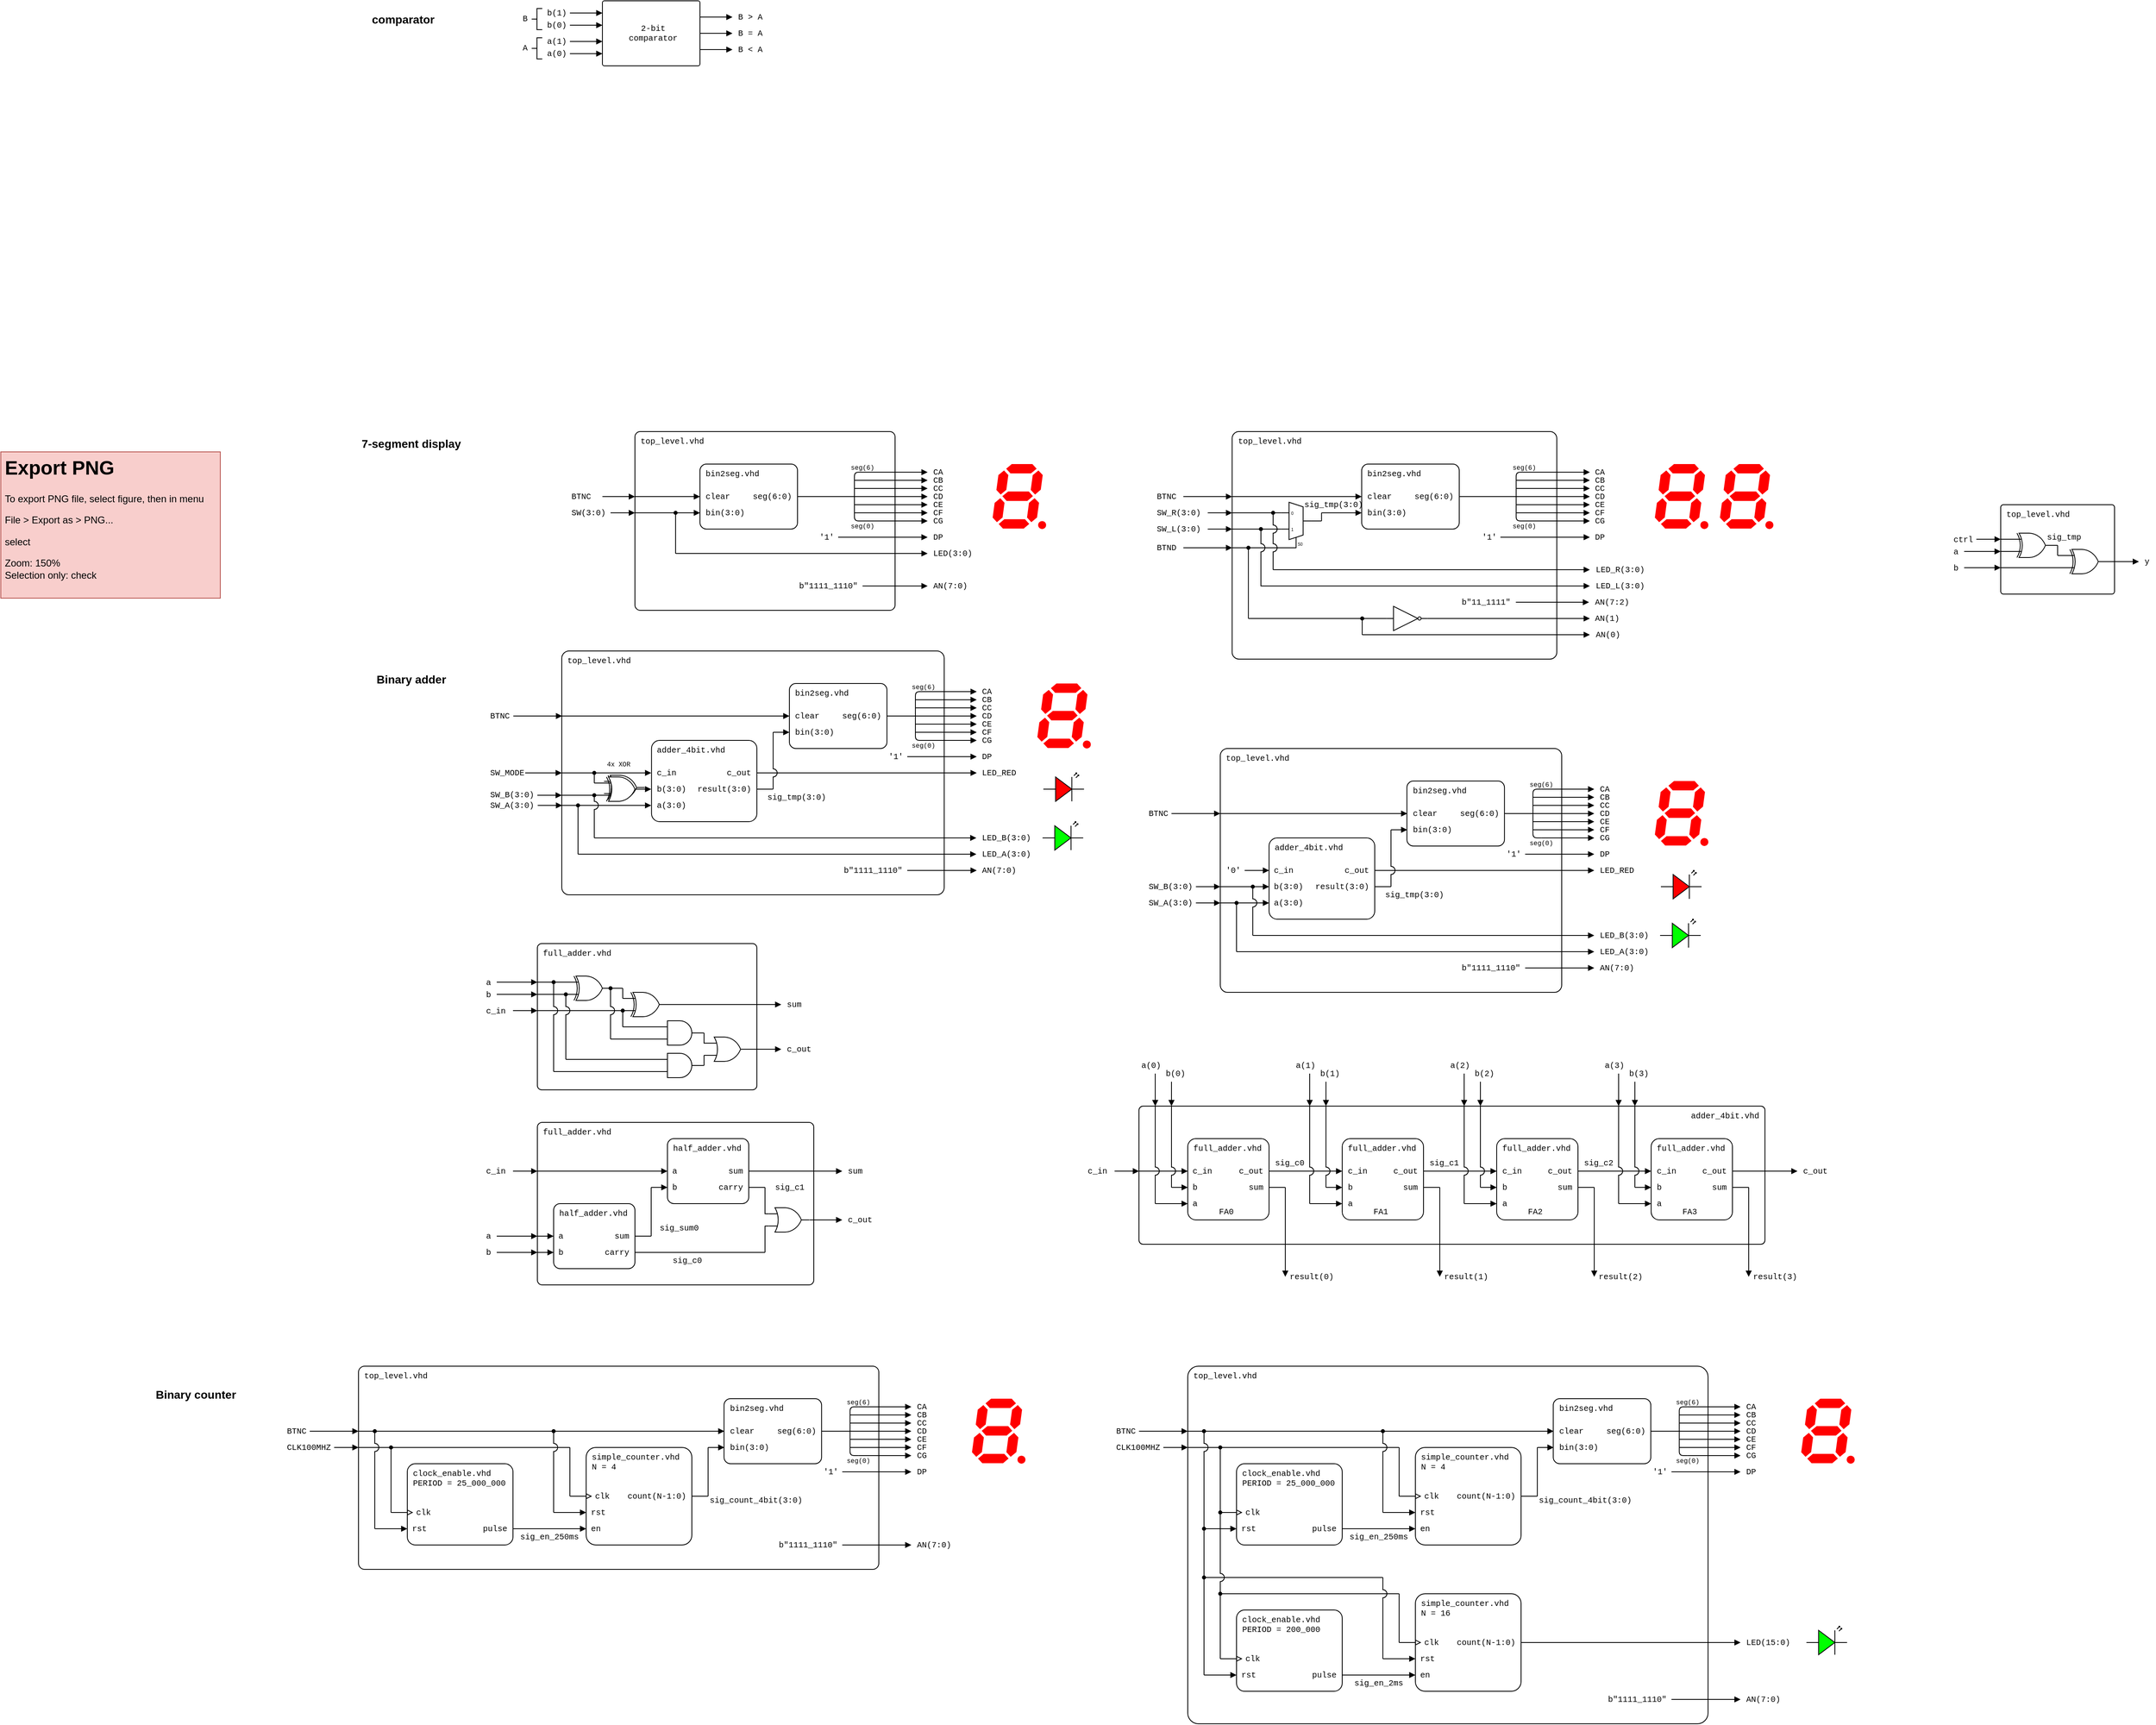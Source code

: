 <mxfile version="24.0.1" type="device">
  <diagram id="j7nF-TVUxBw4xUQn4cIl" name="Page-1">
    <mxGraphModel dx="2420" dy="1976" grid="1" gridSize="10" guides="1" tooltips="1" connect="1" arrows="1" fold="1" page="1" pageScale="1" pageWidth="827" pageHeight="1169" math="0" shadow="0">
      <root>
        <mxCell id="0" />
        <mxCell id="1" parent="0" />
        <mxCell id="9wGQk3-cye2_xvNzmPNW-61" value="top_level.vhd" style="rounded=1;arcSize=3;whiteSpace=wrap;html=1;align=left;verticalAlign=top;fontFamily=Courier New;absoluteArcSize=0;fillColor=none;fontSize=10;spacingLeft=5;connectable=0;imageHeight=24;" parent="1" vertex="1">
          <mxGeometry x="30" y="320" width="470.41" height="300" as="geometry" />
        </mxCell>
        <mxCell id="FBRff9ZuUqyQx_tDvHv--1" value="" style="verticalLabelPosition=bottom;shadow=0;dashed=0;align=center;html=1;verticalAlign=top;shape=mxgraph.electrical.logic_gates.logic_gate;operation=xor;aspect=fixed;connectable=0;" parent="1" vertex="1">
          <mxGeometry x="82" y="473" width="50" height="30" as="geometry" />
        </mxCell>
        <mxCell id="9wGQk3-cye2_xvNzmPNW-196" value="" style="strokeWidth=1;html=1;shape=mxgraph.flowchart.annotation_2;align=left;labelPosition=right;pointerEvents=1;fontSize=10;fontFamily=Courier New;aspect=fixed;connectable=0;" parent="1" vertex="1">
          <mxGeometry x="-7" y="-470.5" width="13" height="26" as="geometry" />
        </mxCell>
        <mxCell id="zm5g7ncn9EhyciJHYUPz-10" value="top_level.vhd" style="rounded=1;arcSize=3;whiteSpace=wrap;html=1;align=left;verticalAlign=top;fontFamily=Courier New;absoluteArcSize=0;fillColor=none;fontSize=10;spacingLeft=5;connectable=0;imageHeight=24;" parent="1" vertex="1">
          <mxGeometry x="840" y="440" width="420" height="300" as="geometry" />
        </mxCell>
        <mxCell id="nig3Wq-WDGFd4Grmrsc5-51" value="top_level.vhd" style="rounded=1;arcSize=3;whiteSpace=wrap;html=1;align=left;verticalAlign=top;fontFamily=Courier New;absoluteArcSize=0;fillColor=none;fontSize=10;spacingLeft=5;connectable=0;imageHeight=24;" parent="1" vertex="1">
          <mxGeometry x="854.59" y="50" width="399.36" height="280" as="geometry" />
        </mxCell>
        <mxCell id="N4TtajftBBADn4jUO-1_-67" value="adder_4bit.vhd" style="rounded=1;arcSize=3;whiteSpace=wrap;html=1;align=right;verticalAlign=top;fontFamily=Courier New;absoluteArcSize=0;fillColor=none;fontSize=10;spacingLeft=45;connectable=0;imageHeight=24;spacingRight=5;" parent="1" vertex="1">
          <mxGeometry x="740" y="880" width="770" height="170" as="geometry" />
        </mxCell>
        <mxCell id="3X3M70Q2T5t_4ZY13hNR-58" value="full_adder.vhd" style="rounded=1;arcSize=3;whiteSpace=wrap;html=1;align=left;verticalAlign=top;fontFamily=Courier New;absoluteArcSize=0;fillColor=none;fontSize=10;spacingLeft=5;connectable=0;imageHeight=24;" parent="1" vertex="1">
          <mxGeometry y="900" width="340" height="200" as="geometry" />
        </mxCell>
        <mxCell id="N4TtajftBBADn4jUO-1_-4" value="full_adder.vhd" style="rounded=1;arcSize=3;whiteSpace=wrap;html=1;align=left;verticalAlign=top;fontFamily=Courier New;absoluteArcSize=0;fillColor=none;fontSize=10;spacingLeft=5;connectable=0;imageHeight=24;" parent="1" vertex="1">
          <mxGeometry y="680" width="270" height="180" as="geometry" />
        </mxCell>
        <mxCell id="nig3Wq-WDGFd4Grmrsc5-3" value="top_level.vhd" style="rounded=1;arcSize=3;whiteSpace=wrap;html=1;align=left;verticalAlign=top;fontFamily=Courier New;absoluteArcSize=0;fillColor=none;fontSize=10;spacingLeft=5;connectable=0;imageHeight=24;" parent="1" vertex="1">
          <mxGeometry x="120" y="50" width="320" height="220" as="geometry" />
        </mxCell>
        <mxCell id="nig3Wq-WDGFd4Grmrsc5-7" value="bin2seg.vhd" style="rounded=1;arcSize=10;align=left;verticalAlign=top;fontFamily=Courier New;absoluteArcSize=0;fillColor=none;points=[[0,0,0,0,0],[0,0.25,0,0,0],[0,0.5,0,0,0],[0,0.75,0,0,0],[0,1,0,0,0],[0.25,0,0,0,0],[0.25,1,0,0,0],[0.5,0,0,0,0],[0.5,1,0,0,0],[0.75,0,0,0,0],[0.75,1,0,0,0],[1,0,0,0,0],[1,0.25,0,0,0],[1,0.5,0,0,0],[1,0.75,0,0,0],[1,1,0,0,0]];connectable=0;snapToPoint=0;fixDash=0;metaEdit=0;autosize=0;fontSize=10;spacingLeft=5;labelBorderColor=none;spacingTop=0;spacing=2;labelBackgroundColor=none;whiteSpace=wrap;html=1;strokeWidth=1;shadow=0;glass=0;" parent="1" vertex="1">
          <mxGeometry x="200" y="90" width="120" height="80" as="geometry" />
        </mxCell>
        <mxCell id="nig3Wq-WDGFd4Grmrsc5-8" value="&lt;div style=&quot;line-height: 100%;&quot; align=&quot;left&quot;&gt;bin(3:0)&lt;/div&gt;" style="text;html=1;align=left;verticalAlign=middle;whiteSpace=wrap;rounded=0;fontFamily=Courier New;fontSize=10;fillOpacity=100;spacingLeft=5;connectable=0;" parent="1" vertex="1">
          <mxGeometry x="200" y="140" width="60" height="20" as="geometry" />
        </mxCell>
        <mxCell id="nig3Wq-WDGFd4Grmrsc5-9" value="clear" style="text;html=1;align=left;verticalAlign=middle;whiteSpace=wrap;rounded=0;fontFamily=Courier New;fontSize=10;fillOpacity=100;spacing=2;spacingLeft=5;connectable=0;" parent="1" vertex="1">
          <mxGeometry x="200" y="120" width="60" height="20" as="geometry" />
        </mxCell>
        <mxCell id="nig3Wq-WDGFd4Grmrsc5-10" value="&lt;div style=&quot;line-height: 100%;&quot;&gt;seg(6:0)&lt;/div&gt;" style="text;html=1;align=right;verticalAlign=middle;whiteSpace=wrap;rounded=0;fontFamily=Courier New;fontSize=10;fillOpacity=100;spacing=2;spacingRight=5;connectable=0;" parent="1" vertex="1">
          <mxGeometry x="260" y="120" width="60" height="20" as="geometry" />
        </mxCell>
        <mxCell id="nig3Wq-WDGFd4Grmrsc5-11" value="" style="endArrow=block;html=1;rounded=0;exitX=1;exitY=0.5;exitDx=0;exitDy=0;endFill=1;endSize=5;startSize=5;" parent="1" source="nig3Wq-WDGFd4Grmrsc5-10" edge="1">
          <mxGeometry width="50" height="50" relative="1" as="geometry">
            <mxPoint x="400" y="270" as="sourcePoint" />
            <mxPoint x="480" y="130" as="targetPoint" />
          </mxGeometry>
        </mxCell>
        <mxCell id="nig3Wq-WDGFd4Grmrsc5-14" value="" style="endArrow=block;html=1;rounded=0;exitX=1;exitY=0.5;exitDx=0;exitDy=0;endFill=1;endSize=5;startSize=5;" parent="1" edge="1">
          <mxGeometry width="50" height="50" relative="1" as="geometry">
            <mxPoint x="120" y="130" as="sourcePoint" />
            <mxPoint x="200" y="130" as="targetPoint" />
          </mxGeometry>
        </mxCell>
        <mxCell id="nig3Wq-WDGFd4Grmrsc5-15" value="" style="endArrow=block;html=1;rounded=0;exitX=1;exitY=0.5;exitDx=0;exitDy=0;endFill=1;endSize=5;startSize=5;" parent="1" edge="1">
          <mxGeometry width="50" height="50" relative="1" as="geometry">
            <mxPoint x="120" y="150" as="sourcePoint" />
            <mxPoint x="200" y="150" as="targetPoint" />
          </mxGeometry>
        </mxCell>
        <mxCell id="nig3Wq-WDGFd4Grmrsc5-17" value="" style="endArrow=block;html=1;rounded=0;endFill=1;endSize=5;startSize=5;" parent="1" edge="1">
          <mxGeometry width="50" height="50" relative="1" as="geometry">
            <mxPoint x="390" y="140" as="sourcePoint" />
            <mxPoint x="480" y="140" as="targetPoint" />
          </mxGeometry>
        </mxCell>
        <mxCell id="nig3Wq-WDGFd4Grmrsc5-18" value="" style="endArrow=block;html=1;rounded=0;endFill=1;orthogonal=1;endSize=5;startSize=5;" parent="1" edge="1">
          <mxGeometry width="50" height="50" relative="1" as="geometry">
            <mxPoint x="390" y="150" as="sourcePoint" />
            <mxPoint x="480" y="150" as="targetPoint" />
          </mxGeometry>
        </mxCell>
        <mxCell id="nig3Wq-WDGFd4Grmrsc5-19" value="" style="endArrow=block;html=1;rounded=0;endFill=1;orthogonal=1;endSize=5;startSize=5;" parent="1" edge="1">
          <mxGeometry width="50" height="50" relative="1" as="geometry">
            <mxPoint x="400" y="160" as="sourcePoint" />
            <mxPoint x="480" y="160" as="targetPoint" />
          </mxGeometry>
        </mxCell>
        <mxCell id="nig3Wq-WDGFd4Grmrsc5-20" value="" style="endArrow=block;html=1;rounded=0;endFill=1;endSize=5;startSize=5;" parent="1" edge="1">
          <mxGeometry width="50" height="50" relative="1" as="geometry">
            <mxPoint x="390" y="120" as="sourcePoint" />
            <mxPoint x="480" y="120" as="targetPoint" />
          </mxGeometry>
        </mxCell>
        <mxCell id="nig3Wq-WDGFd4Grmrsc5-21" value="" style="endArrow=block;html=1;rounded=0;endFill=1;endSize=5;startSize=5;" parent="1" edge="1">
          <mxGeometry width="50" height="50" relative="1" as="geometry">
            <mxPoint x="390" y="110" as="sourcePoint" />
            <mxPoint x="480" y="110" as="targetPoint" />
          </mxGeometry>
        </mxCell>
        <mxCell id="nig3Wq-WDGFd4Grmrsc5-22" value="" style="endArrow=block;html=1;rounded=0;endFill=1;endSize=5;startSize=5;" parent="1" edge="1">
          <mxGeometry width="50" height="50" relative="1" as="geometry">
            <mxPoint x="400" y="100" as="sourcePoint" />
            <mxPoint x="480" y="100" as="targetPoint" />
          </mxGeometry>
        </mxCell>
        <mxCell id="nig3Wq-WDGFd4Grmrsc5-23" value="" style="endArrow=none;html=1;rounded=1;curved=0;anchorPointDirection=1;movable=1;resizable=1;rotatable=1;deletable=1;editable=1;locked=0;connectable=1;startFill=1;endFill=1;snapToPoint=0;fixDash=0;ignoreEdge=0;orthogonal=1;jumpStyle=none;shadow=0;" parent="1" edge="1">
          <mxGeometry width="50" height="50" relative="1" as="geometry">
            <mxPoint x="390" y="110" as="sourcePoint" />
            <mxPoint x="400" y="100" as="targetPoint" />
            <Array as="points">
              <mxPoint x="390" y="100" />
            </Array>
          </mxGeometry>
        </mxCell>
        <mxCell id="nig3Wq-WDGFd4Grmrsc5-25" value="" style="endArrow=none;html=1;rounded=0;" parent="1" edge="1">
          <mxGeometry width="50" height="50" relative="1" as="geometry">
            <mxPoint x="390" y="150" as="sourcePoint" />
            <mxPoint x="390" y="110" as="targetPoint" />
          </mxGeometry>
        </mxCell>
        <mxCell id="nig3Wq-WDGFd4Grmrsc5-26" value="" style="endArrow=none;html=1;rounded=1;curved=0;" parent="1" edge="1">
          <mxGeometry width="50" height="50" relative="1" as="geometry">
            <mxPoint x="390" y="150" as="sourcePoint" />
            <mxPoint x="400" y="160" as="targetPoint" />
            <Array as="points">
              <mxPoint x="390" y="160" />
            </Array>
          </mxGeometry>
        </mxCell>
        <mxCell id="nig3Wq-WDGFd4Grmrsc5-27" value="" style="endArrow=block;html=1;rounded=0;endFill=1;endSize=5;startSize=5;" parent="1" edge="1">
          <mxGeometry width="50" height="50" relative="1" as="geometry">
            <mxPoint x="90" y="150" as="sourcePoint" />
            <mxPoint x="120" y="150" as="targetPoint" />
          </mxGeometry>
        </mxCell>
        <mxCell id="nig3Wq-WDGFd4Grmrsc5-31" value="" style="endArrow=block;html=1;rounded=0;endFill=1;endSize=5;startSize=5;" parent="1" edge="1">
          <mxGeometry width="50" height="50" relative="1" as="geometry">
            <mxPoint x="80" y="130" as="sourcePoint" />
            <mxPoint x="120" y="130" as="targetPoint" />
          </mxGeometry>
        </mxCell>
        <mxCell id="nig3Wq-WDGFd4Grmrsc5-33" value="BTNC" style="text;html=1;align=left;verticalAlign=middle;whiteSpace=wrap;rounded=0;fontFamily=Courier New;fontSize=10;fillOpacity=100;spacing=2;spacingLeft=0;connectable=0;" parent="1" vertex="1">
          <mxGeometry x="40" y="120" width="40" height="20" as="geometry" />
        </mxCell>
        <mxCell id="nig3Wq-WDGFd4Grmrsc5-34" value="SW(3:0)" style="text;html=1;align=left;verticalAlign=middle;whiteSpace=wrap;rounded=0;fontFamily=Courier New;fontSize=10;fillOpacity=100;spacing=2;spacingLeft=0;connectable=0;" parent="1" vertex="1">
          <mxGeometry x="40" y="140" width="40" height="20" as="geometry" />
        </mxCell>
        <mxCell id="nig3Wq-WDGFd4Grmrsc5-35" value="CA" style="text;html=1;align=left;verticalAlign=middle;whiteSpace=wrap;rounded=0;fontFamily=Courier New;fontSize=10;fillOpacity=100;spacing=2;spacingLeft=5;connectable=0;" parent="1" vertex="1">
          <mxGeometry x="480" y="90" width="30" height="20" as="geometry" />
        </mxCell>
        <mxCell id="nig3Wq-WDGFd4Grmrsc5-36" value="CB" style="text;html=1;align=left;verticalAlign=middle;whiteSpace=wrap;rounded=0;fontFamily=Courier New;fontSize=10;fillOpacity=100;spacing=2;spacingLeft=5;connectable=0;" parent="1" vertex="1">
          <mxGeometry x="480" y="100" width="30" height="20" as="geometry" />
        </mxCell>
        <mxCell id="nig3Wq-WDGFd4Grmrsc5-37" value="CC" style="text;html=1;align=left;verticalAlign=middle;whiteSpace=wrap;rounded=0;fontFamily=Courier New;fontSize=10;fillOpacity=100;spacing=2;spacingLeft=5;connectable=0;" parent="1" vertex="1">
          <mxGeometry x="480" y="110" width="30" height="20" as="geometry" />
        </mxCell>
        <mxCell id="nig3Wq-WDGFd4Grmrsc5-38" value="CD" style="text;html=1;align=left;verticalAlign=middle;whiteSpace=wrap;rounded=0;fontFamily=Courier New;fontSize=10;fillOpacity=100;spacing=2;spacingLeft=5;connectable=0;" parent="1" vertex="1">
          <mxGeometry x="480" y="120" width="30" height="20" as="geometry" />
        </mxCell>
        <mxCell id="nig3Wq-WDGFd4Grmrsc5-39" value="CE" style="text;html=1;align=left;verticalAlign=middle;whiteSpace=wrap;rounded=0;fontFamily=Courier New;fontSize=10;fillOpacity=100;spacing=2;spacingLeft=5;connectable=0;" parent="1" vertex="1">
          <mxGeometry x="480" y="130" width="30" height="20" as="geometry" />
        </mxCell>
        <mxCell id="nig3Wq-WDGFd4Grmrsc5-40" value="CF" style="text;html=1;align=left;verticalAlign=middle;whiteSpace=wrap;rounded=0;fontFamily=Courier New;fontSize=10;fillOpacity=100;spacing=2;spacingLeft=5;connectable=0;" parent="1" vertex="1">
          <mxGeometry x="480" y="140" width="30" height="20" as="geometry" />
        </mxCell>
        <mxCell id="nig3Wq-WDGFd4Grmrsc5-41" value="CG" style="text;html=1;align=left;verticalAlign=middle;whiteSpace=wrap;rounded=0;fontFamily=Courier New;fontSize=10;fillOpacity=100;spacing=2;spacingLeft=5;connectable=0;" parent="1" vertex="1">
          <mxGeometry x="480" y="150" width="30" height="20" as="geometry" />
        </mxCell>
        <mxCell id="nig3Wq-WDGFd4Grmrsc5-45" value="" style="endArrow=block;html=1;rounded=0;endFill=1;orthogonal=1;endSize=5;startSize=5;" parent="1" edge="1">
          <mxGeometry width="50" height="50" relative="1" as="geometry">
            <mxPoint x="170" y="200" as="sourcePoint" />
            <mxPoint x="480" y="200" as="targetPoint" />
          </mxGeometry>
        </mxCell>
        <mxCell id="nig3Wq-WDGFd4Grmrsc5-46" value="" style="endArrow=none;html=1;rounded=0;startArrow=oval;startFill=1;endSize=4;startSize=4;" parent="1" edge="1">
          <mxGeometry width="50" height="50" relative="1" as="geometry">
            <mxPoint x="170" y="150" as="sourcePoint" />
            <mxPoint x="170" y="200" as="targetPoint" />
          </mxGeometry>
        </mxCell>
        <mxCell id="nig3Wq-WDGFd4Grmrsc5-47" value="LED(3:0)" style="text;html=1;align=left;verticalAlign=middle;whiteSpace=wrap;rounded=0;fontFamily=Courier New;fontSize=10;fillOpacity=100;spacing=2;spacingLeft=5;connectable=0;" parent="1" vertex="1">
          <mxGeometry x="480" y="190" width="30" height="20" as="geometry" />
        </mxCell>
        <mxCell id="nig3Wq-WDGFd4Grmrsc5-48" value="" style="endArrow=block;html=1;rounded=0;endFill=1;orthogonal=1;endSize=5;startSize=5;" parent="1" edge="1">
          <mxGeometry width="50" height="50" relative="1" as="geometry">
            <mxPoint x="400" y="240" as="sourcePoint" />
            <mxPoint x="480" y="240" as="targetPoint" />
          </mxGeometry>
        </mxCell>
        <mxCell id="nig3Wq-WDGFd4Grmrsc5-49" value="b&quot;1111_1110&quot;" style="text;html=1;align=left;verticalAlign=middle;whiteSpace=wrap;rounded=0;fontFamily=Courier New;fontSize=10;fillOpacity=100;spacing=2;spacingLeft=0;connectable=0;" parent="1" vertex="1">
          <mxGeometry x="320" y="230" width="80" height="20" as="geometry" />
        </mxCell>
        <mxCell id="nig3Wq-WDGFd4Grmrsc5-50" value="AN(7:0)" style="text;html=1;align=left;verticalAlign=middle;whiteSpace=wrap;rounded=0;fontFamily=Courier New;fontSize=10;fillOpacity=100;spacing=2;spacingLeft=5;connectable=0;" parent="1" vertex="1">
          <mxGeometry x="480" y="230" width="30" height="20" as="geometry" />
        </mxCell>
        <mxCell id="nig3Wq-WDGFd4Grmrsc5-53" value="bin2seg.vhd" style="rounded=1;arcSize=10;align=left;verticalAlign=top;fontFamily=Courier New;absoluteArcSize=0;fillColor=none;points=[[0,0,0,0,0],[0,0.25,0,0,0],[0,0.5,0,0,0],[0,0.75,0,0,0],[0,1,0,0,0],[0.25,0,0,0,0],[0.25,1,0,0,0],[0.5,0,0,0,0],[0.5,1,0,0,0],[0.75,0,0,0,0],[0.75,1,0,0,0],[1,0,0,0,0],[1,0.25,0,0,0],[1,0.5,0,0,0],[1,0.75,0,0,0],[1,1,0,0,0]];connectable=0;snapToPoint=0;fixDash=0;metaEdit=0;autosize=0;fontSize=10;spacingLeft=5;labelBorderColor=none;spacingTop=0;spacing=2;labelBackgroundColor=none;whiteSpace=wrap;html=1;strokeWidth=1;shadow=0;glass=0;" parent="1" vertex="1">
          <mxGeometry x="1013.95" y="90" width="120" height="80" as="geometry" />
        </mxCell>
        <mxCell id="nig3Wq-WDGFd4Grmrsc5-54" value="&lt;div style=&quot;line-height: 100%;&quot; align=&quot;left&quot;&gt;bin(3:0)&lt;/div&gt;" style="text;html=1;align=left;verticalAlign=middle;whiteSpace=wrap;rounded=0;fontFamily=Courier New;fontSize=10;fillOpacity=100;spacingLeft=5;connectable=0;" parent="1" vertex="1">
          <mxGeometry x="1013.95" y="140" width="60" height="20" as="geometry" />
        </mxCell>
        <mxCell id="nig3Wq-WDGFd4Grmrsc5-55" value="clear" style="text;html=1;align=left;verticalAlign=middle;whiteSpace=wrap;rounded=0;fontFamily=Courier New;fontSize=10;fillOpacity=100;spacing=2;spacingLeft=5;connectable=0;" parent="1" vertex="1">
          <mxGeometry x="1013.95" y="120" width="60" height="20" as="geometry" />
        </mxCell>
        <mxCell id="nig3Wq-WDGFd4Grmrsc5-56" value="&lt;div style=&quot;line-height: 100%;&quot;&gt;seg(6:0)&lt;/div&gt;" style="text;html=1;align=right;verticalAlign=middle;whiteSpace=wrap;rounded=0;fontFamily=Courier New;fontSize=10;fillOpacity=100;spacing=2;spacingRight=5;connectable=0;" parent="1" vertex="1">
          <mxGeometry x="1073.95" y="120" width="60" height="20" as="geometry" />
        </mxCell>
        <mxCell id="nig3Wq-WDGFd4Grmrsc5-57" value="" style="endArrow=block;html=1;rounded=0;exitX=1;exitY=0.5;exitDx=0;exitDy=0;endFill=1;endSize=5;startSize=5;" parent="1" source="nig3Wq-WDGFd4Grmrsc5-56" edge="1">
          <mxGeometry width="50" height="50" relative="1" as="geometry">
            <mxPoint x="1213.95" y="270" as="sourcePoint" />
            <mxPoint x="1294.59" y="130" as="targetPoint" />
          </mxGeometry>
        </mxCell>
        <mxCell id="nig3Wq-WDGFd4Grmrsc5-58" value="" style="endArrow=block;html=1;rounded=0;endFill=1;endSize=5;startSize=5;" parent="1" edge="1">
          <mxGeometry width="50" height="50" relative="1" as="geometry">
            <mxPoint x="854.59" y="130" as="sourcePoint" />
            <mxPoint x="1013.95" y="130" as="targetPoint" />
          </mxGeometry>
        </mxCell>
        <mxCell id="nig3Wq-WDGFd4Grmrsc5-59" value="" style="endArrow=block;html=1;rounded=0;endFill=1;endSize=5;startSize=5;" parent="1" edge="1">
          <mxGeometry width="50" height="50" relative="1" as="geometry">
            <mxPoint x="964.59" y="150" as="sourcePoint" />
            <mxPoint x="1013.95" y="150" as="targetPoint" />
          </mxGeometry>
        </mxCell>
        <mxCell id="nig3Wq-WDGFd4Grmrsc5-60" value="" style="endArrow=block;html=1;rounded=0;endFill=1;endSize=5;startSize=5;" parent="1" edge="1">
          <mxGeometry width="50" height="50" relative="1" as="geometry">
            <mxPoint x="1204" y="140" as="sourcePoint" />
            <mxPoint x="1294.59" y="140" as="targetPoint" />
          </mxGeometry>
        </mxCell>
        <mxCell id="nig3Wq-WDGFd4Grmrsc5-61" value="" style="endArrow=block;html=1;rounded=0;endFill=1;orthogonal=1;endSize=5;startSize=5;" parent="1" edge="1">
          <mxGeometry width="50" height="50" relative="1" as="geometry">
            <mxPoint x="1204" y="150" as="sourcePoint" />
            <mxPoint x="1294.59" y="150" as="targetPoint" />
          </mxGeometry>
        </mxCell>
        <mxCell id="nig3Wq-WDGFd4Grmrsc5-62" value="" style="endArrow=block;html=1;rounded=0;endFill=1;orthogonal=1;endSize=5;startSize=5;" parent="1" edge="1">
          <mxGeometry width="50" height="50" relative="1" as="geometry">
            <mxPoint x="1213" y="160" as="sourcePoint" />
            <mxPoint x="1294.59" y="160" as="targetPoint" />
          </mxGeometry>
        </mxCell>
        <mxCell id="nig3Wq-WDGFd4Grmrsc5-63" value="" style="endArrow=block;html=1;rounded=0;endFill=1;endSize=5;startSize=5;" parent="1" edge="1">
          <mxGeometry width="50" height="50" relative="1" as="geometry">
            <mxPoint x="1204" y="120" as="sourcePoint" />
            <mxPoint x="1294.59" y="120" as="targetPoint" />
          </mxGeometry>
        </mxCell>
        <mxCell id="nig3Wq-WDGFd4Grmrsc5-64" value="" style="endArrow=block;html=1;rounded=0;endFill=1;endSize=5;startSize=5;" parent="1" edge="1">
          <mxGeometry width="50" height="50" relative="1" as="geometry">
            <mxPoint x="1204" y="110" as="sourcePoint" />
            <mxPoint x="1294.59" y="110" as="targetPoint" />
          </mxGeometry>
        </mxCell>
        <mxCell id="nig3Wq-WDGFd4Grmrsc5-65" value="" style="endArrow=block;html=1;rounded=0;endFill=1;endSize=5;startSize=5;" parent="1" edge="1">
          <mxGeometry width="50" height="50" relative="1" as="geometry">
            <mxPoint x="1213" y="100" as="sourcePoint" />
            <mxPoint x="1294.59" y="100" as="targetPoint" />
          </mxGeometry>
        </mxCell>
        <mxCell id="nig3Wq-WDGFd4Grmrsc5-66" value="" style="endArrow=none;html=1;rounded=1;curved=0;anchorPointDirection=1;movable=1;resizable=1;rotatable=1;deletable=1;editable=1;locked=0;connectable=1;startFill=1;endFill=1;snapToPoint=0;fixDash=0;ignoreEdge=0;orthogonal=1;jumpStyle=none;shadow=0;" parent="1" edge="1">
          <mxGeometry width="50" height="50" relative="1" as="geometry">
            <mxPoint x="1203.95" y="110" as="sourcePoint" />
            <mxPoint x="1213.95" y="100" as="targetPoint" />
            <Array as="points">
              <mxPoint x="1203.95" y="100" />
            </Array>
          </mxGeometry>
        </mxCell>
        <mxCell id="nig3Wq-WDGFd4Grmrsc5-67" value="" style="endArrow=none;html=1;rounded=0;" parent="1" edge="1">
          <mxGeometry width="50" height="50" relative="1" as="geometry">
            <mxPoint x="1203.95" y="150" as="sourcePoint" />
            <mxPoint x="1203.95" y="110" as="targetPoint" />
          </mxGeometry>
        </mxCell>
        <mxCell id="nig3Wq-WDGFd4Grmrsc5-68" value="" style="endArrow=none;html=1;rounded=1;curved=0;" parent="1" edge="1">
          <mxGeometry width="50" height="50" relative="1" as="geometry">
            <mxPoint x="1203.95" y="150" as="sourcePoint" />
            <mxPoint x="1213.95" y="160" as="targetPoint" />
            <Array as="points">
              <mxPoint x="1203.95" y="160" />
            </Array>
          </mxGeometry>
        </mxCell>
        <mxCell id="nig3Wq-WDGFd4Grmrsc5-69" value="" style="endArrow=block;html=1;rounded=0;endFill=1;endSize=5;startSize=5;" parent="1" edge="1">
          <mxGeometry width="50" height="50" relative="1" as="geometry">
            <mxPoint x="824.59" y="150" as="sourcePoint" />
            <mxPoint x="854.59" y="150" as="targetPoint" />
          </mxGeometry>
        </mxCell>
        <mxCell id="nig3Wq-WDGFd4Grmrsc5-70" value="" style="endArrow=block;html=1;rounded=0;endFill=1;endSize=5;startSize=5;" parent="1" edge="1">
          <mxGeometry width="50" height="50" relative="1" as="geometry">
            <mxPoint x="794.59" y="130" as="sourcePoint" />
            <mxPoint x="854.59" y="130" as="targetPoint" />
          </mxGeometry>
        </mxCell>
        <mxCell id="nig3Wq-WDGFd4Grmrsc5-71" value="BTNC" style="text;html=1;align=left;verticalAlign=middle;whiteSpace=wrap;rounded=0;fontFamily=Courier New;fontSize=10;fillOpacity=100;spacing=2;spacingLeft=0;connectable=0;" parent="1" vertex="1">
          <mxGeometry x="759.59" y="120" width="40" height="20" as="geometry" />
        </mxCell>
        <mxCell id="nig3Wq-WDGFd4Grmrsc5-72" value="SW_R(3:0)" style="text;html=1;align=left;verticalAlign=middle;whiteSpace=wrap;rounded=0;fontFamily=Courier New;fontSize=10;fillOpacity=100;spacing=2;spacingLeft=0;connectable=0;" parent="1" vertex="1">
          <mxGeometry x="759.59" y="140" width="40" height="20" as="geometry" />
        </mxCell>
        <mxCell id="nig3Wq-WDGFd4Grmrsc5-73" value="CA" style="text;html=1;align=left;verticalAlign=middle;whiteSpace=wrap;rounded=0;fontFamily=Courier New;fontSize=10;fillOpacity=100;spacing=2;spacingLeft=5;connectable=0;" parent="1" vertex="1">
          <mxGeometry x="1293.95" y="90" width="30" height="20" as="geometry" />
        </mxCell>
        <mxCell id="nig3Wq-WDGFd4Grmrsc5-74" value="CB" style="text;html=1;align=left;verticalAlign=middle;whiteSpace=wrap;rounded=0;fontFamily=Courier New;fontSize=10;fillOpacity=100;spacing=2;spacingLeft=5;connectable=0;" parent="1" vertex="1">
          <mxGeometry x="1293.95" y="100" width="30" height="20" as="geometry" />
        </mxCell>
        <mxCell id="nig3Wq-WDGFd4Grmrsc5-75" value="CC" style="text;html=1;align=left;verticalAlign=middle;whiteSpace=wrap;rounded=0;fontFamily=Courier New;fontSize=10;fillOpacity=100;spacing=2;spacingLeft=5;connectable=0;" parent="1" vertex="1">
          <mxGeometry x="1293.95" y="110" width="30" height="20" as="geometry" />
        </mxCell>
        <mxCell id="nig3Wq-WDGFd4Grmrsc5-76" value="CD" style="text;html=1;align=left;verticalAlign=middle;whiteSpace=wrap;rounded=0;fontFamily=Courier New;fontSize=10;fillOpacity=100;spacing=2;spacingLeft=5;connectable=0;" parent="1" vertex="1">
          <mxGeometry x="1293.95" y="120" width="30" height="20" as="geometry" />
        </mxCell>
        <mxCell id="nig3Wq-WDGFd4Grmrsc5-77" value="CE" style="text;html=1;align=left;verticalAlign=middle;whiteSpace=wrap;rounded=0;fontFamily=Courier New;fontSize=10;fillOpacity=100;spacing=2;spacingLeft=5;connectable=0;" parent="1" vertex="1">
          <mxGeometry x="1293.95" y="130" width="30" height="20" as="geometry" />
        </mxCell>
        <mxCell id="nig3Wq-WDGFd4Grmrsc5-78" value="CF" style="text;html=1;align=left;verticalAlign=middle;whiteSpace=wrap;rounded=0;fontFamily=Courier New;fontSize=10;fillOpacity=100;spacing=2;spacingLeft=5;connectable=0;" parent="1" vertex="1">
          <mxGeometry x="1293.95" y="140" width="30" height="20" as="geometry" />
        </mxCell>
        <mxCell id="nig3Wq-WDGFd4Grmrsc5-79" value="CG" style="text;html=1;align=left;verticalAlign=middle;whiteSpace=wrap;rounded=0;fontFamily=Courier New;fontSize=10;fillOpacity=100;spacing=2;spacingLeft=5;connectable=0;" parent="1" vertex="1">
          <mxGeometry x="1293.95" y="150" width="30" height="20" as="geometry" />
        </mxCell>
        <mxCell id="nig3Wq-WDGFd4Grmrsc5-80" value="sig_tmp(3:0)" style="text;html=1;align=center;verticalAlign=middle;whiteSpace=wrap;rounded=0;fontFamily=Courier New;fontSize=10;fillOpacity=100;spacing=2;spacingLeft=0;connectable=0;" parent="1" vertex="1">
          <mxGeometry x="953.95" y="130" width="50.64" height="20" as="geometry" />
        </mxCell>
        <mxCell id="nig3Wq-WDGFd4Grmrsc5-81" value="" style="endArrow=block;html=1;rounded=0;endFill=1;orthogonal=1;endSize=5;startSize=5;" parent="1" edge="1">
          <mxGeometry width="50" height="50" relative="1" as="geometry">
            <mxPoint x="905" y="220" as="sourcePoint" />
            <mxPoint x="1294.59" y="220" as="targetPoint" />
          </mxGeometry>
        </mxCell>
        <mxCell id="nig3Wq-WDGFd4Grmrsc5-82" value="" style="endArrow=none;html=1;rounded=0;startArrow=oval;startFill=1;endSize=4;startSize=4;" parent="1" edge="1">
          <mxGeometry width="50" height="50" relative="1" as="geometry">
            <mxPoint x="905" y="150" as="sourcePoint" />
            <mxPoint x="905" y="165.5" as="targetPoint" />
          </mxGeometry>
        </mxCell>
        <mxCell id="nig3Wq-WDGFd4Grmrsc5-83" value="LED_R(3:0)" style="text;html=1;align=left;verticalAlign=middle;whiteSpace=wrap;rounded=0;fontFamily=Courier New;fontSize=10;fillOpacity=100;spacing=2;spacingLeft=5;connectable=0;" parent="1" vertex="1">
          <mxGeometry x="1294.59" y="210" width="70" height="20" as="geometry" />
        </mxCell>
        <mxCell id="nig3Wq-WDGFd4Grmrsc5-84" value="" style="endArrow=block;html=1;rounded=0;endFill=1;orthogonal=1;endSize=5;startSize=5;" parent="1" edge="1">
          <mxGeometry width="50" height="50" relative="1" as="geometry">
            <mxPoint x="1203.59" y="260" as="sourcePoint" />
            <mxPoint x="1293.59" y="260" as="targetPoint" />
          </mxGeometry>
        </mxCell>
        <mxCell id="nig3Wq-WDGFd4Grmrsc5-85" value="b&quot;11_1111&quot;" style="text;html=1;align=left;verticalAlign=middle;whiteSpace=wrap;rounded=0;fontFamily=Courier New;fontSize=10;fillOpacity=100;spacing=2;spacingLeft=0;connectable=0;" parent="1" vertex="1">
          <mxGeometry x="1134.59" y="250" width="80" height="20" as="geometry" />
        </mxCell>
        <mxCell id="nig3Wq-WDGFd4Grmrsc5-86" value="AN(7:2)" style="text;html=1;align=left;verticalAlign=middle;whiteSpace=wrap;rounded=0;fontFamily=Courier New;fontSize=10;fillOpacity=100;spacing=2;spacingLeft=5;connectable=0;" parent="1" vertex="1">
          <mxGeometry x="1293.59" y="250" width="60.64" height="20" as="geometry" />
        </mxCell>
        <mxCell id="nig3Wq-WDGFd4Grmrsc5-87" value="" style="endArrow=block;html=1;rounded=0;endFill=1;orthogonal=1;endSize=5;startSize=5;" parent="1" edge="1">
          <mxGeometry width="50" height="50" relative="1" as="geometry">
            <mxPoint x="370" y="180" as="sourcePoint" />
            <mxPoint x="480" y="180" as="targetPoint" />
          </mxGeometry>
        </mxCell>
        <mxCell id="nig3Wq-WDGFd4Grmrsc5-88" value="DP" style="text;html=1;align=left;verticalAlign=middle;whiteSpace=wrap;rounded=0;fontFamily=Courier New;fontSize=10;fillOpacity=100;spacing=2;spacingLeft=5;connectable=0;" parent="1" vertex="1">
          <mxGeometry x="480" y="170" width="30" height="20" as="geometry" />
        </mxCell>
        <mxCell id="nig3Wq-WDGFd4Grmrsc5-89" value="&#39;1&#39;" style="text;html=1;align=left;verticalAlign=middle;whiteSpace=wrap;rounded=0;fontFamily=Courier New;fontSize=10;fillOpacity=100;spacing=2;spacingLeft=0;connectable=0;" parent="1" vertex="1">
          <mxGeometry x="345" y="170" width="30" height="20" as="geometry" />
        </mxCell>
        <mxCell id="nig3Wq-WDGFd4Grmrsc5-90" value="" style="verticalLabelPosition=bottom;shadow=0;dashed=0;align=center;html=1;verticalAlign=top;shape=mxgraph.electrical.opto_electronics.7_segment_display_with_dp;pointerEvents=1;fillColor=#FF0000;strokeColor=none;aspect=fixed;" parent="1" vertex="1">
          <mxGeometry x="560" y="90" width="65.82" height="80" as="geometry" />
        </mxCell>
        <mxCell id="nig3Wq-WDGFd4Grmrsc5-92" value="" style="endArrow=block;html=1;rounded=0;endFill=1;orthogonal=1;endSize=5;startSize=5;" parent="1" edge="1">
          <mxGeometry width="50" height="50" relative="1" as="geometry">
            <mxPoint x="1184.59" y="180" as="sourcePoint" />
            <mxPoint x="1294.59" y="180" as="targetPoint" />
          </mxGeometry>
        </mxCell>
        <mxCell id="nig3Wq-WDGFd4Grmrsc5-93" value="DP" style="text;html=1;align=left;verticalAlign=middle;whiteSpace=wrap;rounded=0;fontFamily=Courier New;fontSize=10;fillOpacity=100;spacing=2;spacingLeft=5;connectable=0;" parent="1" vertex="1">
          <mxGeometry x="1293.59" y="170" width="30" height="20" as="geometry" />
        </mxCell>
        <mxCell id="nig3Wq-WDGFd4Grmrsc5-94" value="&#39;1&#39;" style="text;html=1;align=left;verticalAlign=middle;whiteSpace=wrap;rounded=0;fontFamily=Courier New;fontSize=10;fillOpacity=100;spacing=2;spacingLeft=0;connectable=0;" parent="1" vertex="1">
          <mxGeometry x="1159.59" y="170" width="30" height="20" as="geometry" />
        </mxCell>
        <mxCell id="nig3Wq-WDGFd4Grmrsc5-96" value="" style="verticalLabelPosition=bottom;shadow=0;dashed=0;align=center;html=1;verticalAlign=top;shape=mxgraph.electrical.opto_electronics.7_segment_display_with_dp;pointerEvents=1;fillColor=#FF0000;strokeColor=none;aspect=fixed;" parent="1" vertex="1">
          <mxGeometry x="1374.59" y="90" width="65.82" height="80" as="geometry" />
        </mxCell>
        <mxCell id="nig3Wq-WDGFd4Grmrsc5-99" value="Mux" style="shadow=0;dashed=0;align=center;html=1;strokeWidth=1;shape=mxgraph.electrical.abstract.mux2;whiteSpace=wrap;aspect=fixed;fontSize=10;fontFamily=Courier New;fontColor=none;noLabel=1;connectable=0;" parent="1" vertex="1">
          <mxGeometry x="914.59" y="137" width="37.32" height="56" as="geometry" />
        </mxCell>
        <mxCell id="nig3Wq-WDGFd4Grmrsc5-101" value="" style="endArrow=block;html=1;rounded=0;endFill=1;endSize=5;startSize=5;" parent="1" edge="1">
          <mxGeometry width="50" height="50" relative="1" as="geometry">
            <mxPoint x="824.59" y="170" as="sourcePoint" />
            <mxPoint x="854.59" y="170" as="targetPoint" />
          </mxGeometry>
        </mxCell>
        <mxCell id="nig3Wq-WDGFd4Grmrsc5-102" value="SW_L(3:0)" style="text;html=1;align=left;verticalAlign=middle;whiteSpace=wrap;rounded=0;fontFamily=Courier New;fontSize=10;fillOpacity=100;spacing=2;spacingLeft=0;connectable=0;" parent="1" vertex="1">
          <mxGeometry x="759.59" y="160" width="40" height="20" as="geometry" />
        </mxCell>
        <mxCell id="nig3Wq-WDGFd4Grmrsc5-103" value="" style="endArrow=none;html=1;rounded=0;endFill=0;endSize=5;startSize=5;" parent="1" edge="1">
          <mxGeometry width="50" height="50" relative="1" as="geometry">
            <mxPoint x="854.59" y="150" as="sourcePoint" />
            <mxPoint x="914.59" y="150" as="targetPoint" />
          </mxGeometry>
        </mxCell>
        <mxCell id="nig3Wq-WDGFd4Grmrsc5-104" value="" style="endArrow=none;html=1;rounded=0;endFill=0;endSize=5;startSize=5;" parent="1" edge="1">
          <mxGeometry width="50" height="50" relative="1" as="geometry">
            <mxPoint x="854.59" y="170" as="sourcePoint" />
            <mxPoint x="914.59" y="170" as="targetPoint" />
          </mxGeometry>
        </mxCell>
        <mxCell id="nig3Wq-WDGFd4Grmrsc5-105" value="" style="endArrow=none;html=1;rounded=0;startArrow=none;startFill=0;endSize=5;startSize=5;" parent="1" edge="1">
          <mxGeometry width="50" height="50" relative="1" as="geometry">
            <mxPoint x="964.59" y="150" as="sourcePoint" />
            <mxPoint x="964.59" y="160" as="targetPoint" />
          </mxGeometry>
        </mxCell>
        <mxCell id="nig3Wq-WDGFd4Grmrsc5-106" value="" style="endArrow=none;html=1;rounded=0;endFill=0;endSize=5;startSize=5;" parent="1" edge="1">
          <mxGeometry width="50" height="50" relative="1" as="geometry">
            <mxPoint x="951.59" y="160" as="sourcePoint" />
            <mxPoint x="964.59" y="160" as="targetPoint" />
          </mxGeometry>
        </mxCell>
        <mxCell id="nig3Wq-WDGFd4Grmrsc5-107" value="" style="endArrow=block;html=1;rounded=0;endFill=1;endSize=5;startSize=5;" parent="1" edge="1">
          <mxGeometry width="50" height="50" relative="1" as="geometry">
            <mxPoint x="794.59" y="193" as="sourcePoint" />
            <mxPoint x="854.59" y="193" as="targetPoint" />
          </mxGeometry>
        </mxCell>
        <mxCell id="nig3Wq-WDGFd4Grmrsc5-108" value="BTND" style="text;html=1;align=left;verticalAlign=middle;whiteSpace=wrap;rounded=0;fontFamily=Courier New;fontSize=10;fillOpacity=100;spacing=2;spacingLeft=0;connectable=0;" parent="1" vertex="1">
          <mxGeometry x="759.59" y="183" width="40" height="20" as="geometry" />
        </mxCell>
        <mxCell id="nig3Wq-WDGFd4Grmrsc5-109" value="" style="endArrow=none;html=1;rounded=0;endFill=0;endSize=5;startSize=5;" parent="1" edge="1">
          <mxGeometry width="50" height="50" relative="1" as="geometry">
            <mxPoint x="854.59" y="193" as="sourcePoint" />
            <mxPoint x="933.59" y="193" as="targetPoint" />
          </mxGeometry>
        </mxCell>
        <mxCell id="nig3Wq-WDGFd4Grmrsc5-111" value="" style="endArrow=none;html=1;rounded=0;startArrow=oval;startFill=1;endSize=4;startSize=4;" parent="1" edge="1">
          <mxGeometry width="50" height="50" relative="1" as="geometry">
            <mxPoint x="890" y="170" as="sourcePoint" />
            <mxPoint x="890" y="188.55" as="targetPoint" />
          </mxGeometry>
        </mxCell>
        <mxCell id="nig3Wq-WDGFd4Grmrsc5-112" value="" style="endArrow=none;html=1;rounded=0;startArrow=oval;startFill=1;endSize=4;startSize=4;" parent="1" edge="1">
          <mxGeometry width="50" height="50" relative="1" as="geometry">
            <mxPoint x="874.59" y="193" as="sourcePoint" />
            <mxPoint x="874.59" y="280" as="targetPoint" />
          </mxGeometry>
        </mxCell>
        <mxCell id="nig3Wq-WDGFd4Grmrsc5-113" value="" style="verticalLabelPosition=bottom;shadow=0;dashed=0;align=center;html=1;verticalAlign=top;shape=mxgraph.electrical.opto_electronics.7_segment_display_with_dp;pointerEvents=1;fillColor=#FF0000;strokeColor=none;aspect=fixed;" parent="1" vertex="1">
          <mxGeometry x="1454.59" y="90" width="65.82" height="80" as="geometry" />
        </mxCell>
        <mxCell id="nig3Wq-WDGFd4Grmrsc5-114" value="" style="verticalLabelPosition=bottom;shadow=0;dashed=0;align=center;html=1;verticalAlign=top;shape=mxgraph.electrical.logic_gates.inverter_2;aspect=fixed;" parent="1" vertex="1">
          <mxGeometry x="1044.59" y="265" width="50" height="30" as="geometry" />
        </mxCell>
        <mxCell id="nig3Wq-WDGFd4Grmrsc5-115" value="" style="endArrow=block;html=1;rounded=0;endFill=1;orthogonal=1;endSize=5;startSize=5;" parent="1" edge="1">
          <mxGeometry width="50" height="50" relative="1" as="geometry">
            <mxPoint x="889.59" y="240" as="sourcePoint" />
            <mxPoint x="1294.59" y="240" as="targetPoint" />
          </mxGeometry>
        </mxCell>
        <mxCell id="nig3Wq-WDGFd4Grmrsc5-116" value="LED_L(3:0)" style="text;html=1;align=left;verticalAlign=middle;whiteSpace=wrap;rounded=0;fontFamily=Courier New;fontSize=10;fillOpacity=100;spacing=2;spacingLeft=5;connectable=0;" parent="1" vertex="1">
          <mxGeometry x="1294.59" y="230" width="70" height="20" as="geometry" />
        </mxCell>
        <mxCell id="nig3Wq-WDGFd4Grmrsc5-117" value="" style="endArrow=block;html=1;rounded=0;endFill=1;orthogonal=1;endSize=5;startSize=5;" parent="1" edge="1">
          <mxGeometry width="50" height="50" relative="1" as="geometry">
            <mxPoint x="1094.59" y="280" as="sourcePoint" />
            <mxPoint x="1294.59" y="280" as="targetPoint" />
          </mxGeometry>
        </mxCell>
        <mxCell id="nig3Wq-WDGFd4Grmrsc5-118" value="AN(1)" style="text;html=1;align=left;verticalAlign=middle;whiteSpace=wrap;rounded=0;fontFamily=Courier New;fontSize=10;fillOpacity=100;spacing=2;spacingLeft=5;connectable=0;" parent="1" vertex="1">
          <mxGeometry x="1293.59" y="270" width="60.64" height="20" as="geometry" />
        </mxCell>
        <mxCell id="nig3Wq-WDGFd4Grmrsc5-119" value="" style="endArrow=none;html=1;rounded=0;endFill=0;endSize=5;startSize=5;" parent="1" edge="1">
          <mxGeometry width="50" height="50" relative="1" as="geometry">
            <mxPoint x="874.59" y="280" as="sourcePoint" />
            <mxPoint x="1044.59" y="280" as="targetPoint" />
          </mxGeometry>
        </mxCell>
        <mxCell id="nig3Wq-WDGFd4Grmrsc5-120" value="" style="endArrow=block;html=1;rounded=0;endFill=1;orthogonal=1;endSize=5;startSize=5;" parent="1" edge="1">
          <mxGeometry width="50" height="50" relative="1" as="geometry">
            <mxPoint x="1014.59" y="300" as="sourcePoint" />
            <mxPoint x="1294.59" y="300" as="targetPoint" />
          </mxGeometry>
        </mxCell>
        <mxCell id="nig3Wq-WDGFd4Grmrsc5-121" value="AN(0)" style="text;html=1;align=left;verticalAlign=middle;whiteSpace=wrap;rounded=0;fontFamily=Courier New;fontSize=10;fillOpacity=100;spacing=2;spacingLeft=5;connectable=0;" parent="1" vertex="1">
          <mxGeometry x="1294.59" y="290" width="60.64" height="20" as="geometry" />
        </mxCell>
        <mxCell id="nig3Wq-WDGFd4Grmrsc5-122" value="" style="endArrow=none;html=1;rounded=0;startArrow=oval;startFill=1;endSize=4;startSize=4;" parent="1" edge="1">
          <mxGeometry width="50" height="50" relative="1" as="geometry">
            <mxPoint x="1014.59" y="280" as="sourcePoint" />
            <mxPoint x="1014.59" y="300" as="targetPoint" />
          </mxGeometry>
        </mxCell>
        <mxCell id="4zQnGD1nhI3BBjdLwseV-1" value="" style="verticalLabelPosition=bottom;shadow=0;dashed=0;align=center;html=1;verticalAlign=top;shape=mxgraph.electrical.logic_gates.logic_gate;operation=xor;aspect=fixed;connectable=0;" parent="1" vertex="1">
          <mxGeometry x="40" y="720" width="50" height="30" as="geometry" />
        </mxCell>
        <mxCell id="4zQnGD1nhI3BBjdLwseV-2" value="" style="verticalLabelPosition=bottom;shadow=0;dashed=0;align=center;html=1;verticalAlign=top;shape=mxgraph.electrical.logic_gates.logic_gate;operation=and;aspect=fixed;connectable=0;" parent="1" vertex="1">
          <mxGeometry x="150" y="775" width="50" height="30" as="geometry" />
        </mxCell>
        <mxCell id="4zQnGD1nhI3BBjdLwseV-3" value="" style="verticalLabelPosition=bottom;shadow=0;dashed=0;align=center;html=1;verticalAlign=top;shape=mxgraph.electrical.logic_gates.logic_gate;operation=or;aspect=fixed;connectable=0;" parent="1" vertex="1">
          <mxGeometry x="210" y="795" width="50" height="30" as="geometry" />
        </mxCell>
        <mxCell id="4zQnGD1nhI3BBjdLwseV-5" value="" style="verticalLabelPosition=bottom;shadow=0;dashed=0;align=center;html=1;verticalAlign=top;shape=mxgraph.electrical.logic_gates.logic_gate;operation=xor;aspect=fixed;connectable=0;" parent="1" vertex="1">
          <mxGeometry x="110" y="740" width="50" height="30" as="geometry" />
        </mxCell>
        <mxCell id="4zQnGD1nhI3BBjdLwseV-6" value="" style="endArrow=none;html=1;rounded=0;endFill=0;endSize=5;startSize=5;" parent="1" edge="1">
          <mxGeometry width="50" height="50" relative="1" as="geometry">
            <mxPoint y="727.5" as="sourcePoint" />
            <mxPoint x="40" y="727.5" as="targetPoint" />
          </mxGeometry>
        </mxCell>
        <mxCell id="4zQnGD1nhI3BBjdLwseV-7" value="" style="endArrow=none;html=1;rounded=0;endFill=0;endSize=5;startSize=5;" parent="1" edge="1">
          <mxGeometry width="50" height="50" relative="1" as="geometry">
            <mxPoint y="742.5" as="sourcePoint" />
            <mxPoint x="40" y="742.5" as="targetPoint" />
          </mxGeometry>
        </mxCell>
        <mxCell id="4zQnGD1nhI3BBjdLwseV-8" value="" style="endArrow=none;html=1;rounded=0;endFill=0;endSize=5;startSize=5;" parent="1" edge="1">
          <mxGeometry width="50" height="50" relative="1" as="geometry">
            <mxPoint y="762.5" as="sourcePoint" />
            <mxPoint x="110" y="762.5" as="targetPoint" />
          </mxGeometry>
        </mxCell>
        <mxCell id="4zQnGD1nhI3BBjdLwseV-9" value="" style="endArrow=none;html=1;rounded=0;endFill=0;endSize=5;startSize=5;" parent="1" edge="1">
          <mxGeometry width="50" height="50" relative="1" as="geometry">
            <mxPoint x="105" y="735" as="sourcePoint" />
            <mxPoint x="105" y="747.5" as="targetPoint" />
          </mxGeometry>
        </mxCell>
        <mxCell id="4zQnGD1nhI3BBjdLwseV-10" value="" style="endArrow=none;html=1;rounded=0;endFill=0;endSize=5;startSize=5;" parent="1" edge="1">
          <mxGeometry width="50" height="50" relative="1" as="geometry">
            <mxPoint x="90" y="735" as="sourcePoint" />
            <mxPoint x="105" y="735" as="targetPoint" />
          </mxGeometry>
        </mxCell>
        <mxCell id="4zQnGD1nhI3BBjdLwseV-11" value="a" style="text;html=1;align=left;verticalAlign=middle;whiteSpace=wrap;rounded=0;fontFamily=Courier New;fontSize=10;fillOpacity=100;spacing=2;spacingLeft=0;connectable=0;" parent="1" vertex="1">
          <mxGeometry x="-65" y="717.5" width="30" height="20" as="geometry" />
        </mxCell>
        <mxCell id="4zQnGD1nhI3BBjdLwseV-12" value="b" style="text;html=1;align=left;verticalAlign=middle;whiteSpace=wrap;rounded=0;fontFamily=Courier New;fontSize=10;fillOpacity=100;spacing=2;spacingLeft=0;connectable=0;" parent="1" vertex="1">
          <mxGeometry x="-65" y="732.5" width="30" height="20" as="geometry" />
        </mxCell>
        <mxCell id="4zQnGD1nhI3BBjdLwseV-13" value="c_in" style="text;html=1;align=left;verticalAlign=middle;whiteSpace=wrap;rounded=0;fontFamily=Courier New;fontSize=10;fillOpacity=100;spacing=2;spacingLeft=0;connectable=0;" parent="1" vertex="1">
          <mxGeometry x="-65" y="752.5" width="30" height="20" as="geometry" />
        </mxCell>
        <mxCell id="3X3M70Q2T5t_4ZY13hNR-1" value="" style="endArrow=none;html=1;rounded=0;startArrow=oval;startFill=1;endSize=4;startSize=4;" parent="1" edge="1">
          <mxGeometry width="50" height="50" relative="1" as="geometry">
            <mxPoint x="105" y="762.5" as="sourcePoint" />
            <mxPoint x="105" y="782.5" as="targetPoint" />
          </mxGeometry>
        </mxCell>
        <mxCell id="3X3M70Q2T5t_4ZY13hNR-2" value="" style="endArrow=none;html=1;rounded=0;startArrow=oval;startFill=1;endSize=4;startSize=4;" parent="1" edge="1">
          <mxGeometry width="50" height="50" relative="1" as="geometry">
            <mxPoint x="90" y="735" as="sourcePoint" />
            <mxPoint x="90" y="758" as="targetPoint" />
          </mxGeometry>
        </mxCell>
        <mxCell id="3X3M70Q2T5t_4ZY13hNR-3" value="" style="endArrow=none;html=1;rounded=0;startArrow=oval;startFill=1;endSize=4;startSize=4;" parent="1" edge="1">
          <mxGeometry width="50" height="50" relative="1" as="geometry">
            <mxPoint x="35" y="742.5" as="sourcePoint" />
            <mxPoint x="35" y="758" as="targetPoint" />
          </mxGeometry>
        </mxCell>
        <mxCell id="3X3M70Q2T5t_4ZY13hNR-4" value="" style="endArrow=none;html=1;rounded=0;startArrow=oval;startFill=1;endSize=4;startSize=4;" parent="1" edge="1">
          <mxGeometry width="50" height="50" relative="1" as="geometry">
            <mxPoint x="20" y="727.5" as="sourcePoint" />
            <mxPoint x="20" y="758" as="targetPoint" />
          </mxGeometry>
        </mxCell>
        <mxCell id="3X3M70Q2T5t_4ZY13hNR-5" value="" style="endArrow=none;html=1;rounded=0;endFill=0;endSize=5;startSize=5;" parent="1" edge="1">
          <mxGeometry width="50" height="50" relative="1" as="geometry">
            <mxPoint x="105" y="782.5" as="sourcePoint" />
            <mxPoint x="150" y="782.5" as="targetPoint" />
          </mxGeometry>
        </mxCell>
        <mxCell id="3X3M70Q2T5t_4ZY13hNR-6" value="" style="endArrow=none;html=1;rounded=0;endFill=0;endSize=5;startSize=5;" parent="1" edge="1">
          <mxGeometry width="50" height="50" relative="1" as="geometry">
            <mxPoint x="90" y="797.5" as="sourcePoint" />
            <mxPoint x="150" y="797.5" as="targetPoint" />
          </mxGeometry>
        </mxCell>
        <mxCell id="3X3M70Q2T5t_4ZY13hNR-8" value="" style="endArrow=none;html=1;rounded=0;endFill=0;endSize=5;startSize=5;" parent="1" edge="1">
          <mxGeometry width="50" height="50" relative="1" as="geometry">
            <mxPoint x="105" y="747.5" as="sourcePoint" />
            <mxPoint x="110" y="747.5" as="targetPoint" />
          </mxGeometry>
        </mxCell>
        <mxCell id="3X3M70Q2T5t_4ZY13hNR-9" value="" style="verticalLabelPosition=bottom;shadow=0;dashed=0;align=center;html=1;verticalAlign=top;shape=mxgraph.electrical.logic_gates.logic_gate;operation=and;aspect=fixed;connectable=0;" parent="1" vertex="1">
          <mxGeometry x="150" y="815" width="50" height="30" as="geometry" />
        </mxCell>
        <mxCell id="3X3M70Q2T5t_4ZY13hNR-10" value="" style="endArrow=none;html=1;rounded=0;endFill=0;endSize=5;startSize=5;" parent="1" edge="1">
          <mxGeometry width="50" height="50" relative="1" as="geometry">
            <mxPoint x="35" y="822.5" as="sourcePoint" />
            <mxPoint x="150" y="822.5" as="targetPoint" />
          </mxGeometry>
        </mxCell>
        <mxCell id="3X3M70Q2T5t_4ZY13hNR-11" value="" style="endArrow=none;html=1;rounded=0;endFill=0;endSize=5;startSize=5;" parent="1" edge="1">
          <mxGeometry width="50" height="50" relative="1" as="geometry">
            <mxPoint x="20" y="837.5" as="sourcePoint" />
            <mxPoint x="150" y="837.5" as="targetPoint" />
          </mxGeometry>
        </mxCell>
        <mxCell id="3X3M70Q2T5t_4ZY13hNR-12" value="" style="endArrow=none;html=1;rounded=0;endFill=0;endSize=5;startSize=5;" parent="1" edge="1">
          <mxGeometry width="50" height="50" relative="1" as="geometry">
            <mxPoint x="200" y="790" as="sourcePoint" />
            <mxPoint x="205" y="790" as="targetPoint" />
          </mxGeometry>
        </mxCell>
        <mxCell id="3X3M70Q2T5t_4ZY13hNR-13" value="" style="endArrow=none;html=1;rounded=0;endFill=0;endSize=5;startSize=5;" parent="1" edge="1">
          <mxGeometry width="50" height="50" relative="1" as="geometry">
            <mxPoint x="205" y="802.5" as="sourcePoint" />
            <mxPoint x="210" y="802.5" as="targetPoint" />
          </mxGeometry>
        </mxCell>
        <mxCell id="3X3M70Q2T5t_4ZY13hNR-14" value="" style="endArrow=none;html=1;rounded=0;endFill=0;endSize=5;startSize=5;" parent="1" edge="1">
          <mxGeometry width="50" height="50" relative="1" as="geometry">
            <mxPoint x="205" y="790" as="sourcePoint" />
            <mxPoint x="205" y="803" as="targetPoint" />
          </mxGeometry>
        </mxCell>
        <mxCell id="3X3M70Q2T5t_4ZY13hNR-15" value="" style="endArrow=none;html=1;rounded=0;endFill=0;endSize=5;startSize=5;" parent="1" edge="1">
          <mxGeometry width="50" height="50" relative="1" as="geometry">
            <mxPoint x="200" y="830" as="sourcePoint" />
            <mxPoint x="205" y="830" as="targetPoint" />
          </mxGeometry>
        </mxCell>
        <mxCell id="3X3M70Q2T5t_4ZY13hNR-16" value="" style="endArrow=none;html=1;rounded=0;endFill=0;endSize=5;startSize=5;" parent="1" edge="1">
          <mxGeometry width="50" height="50" relative="1" as="geometry">
            <mxPoint x="205" y="817.5" as="sourcePoint" />
            <mxPoint x="205" y="830" as="targetPoint" />
          </mxGeometry>
        </mxCell>
        <mxCell id="3X3M70Q2T5t_4ZY13hNR-17" value="" style="endArrow=none;html=1;rounded=0;endFill=0;endSize=5;startSize=5;" parent="1" edge="1">
          <mxGeometry width="50" height="50" relative="1" as="geometry">
            <mxPoint x="205" y="817.5" as="sourcePoint" />
            <mxPoint x="210" y="817.5" as="targetPoint" />
          </mxGeometry>
        </mxCell>
        <mxCell id="3X3M70Q2T5t_4ZY13hNR-18" value="" style="endArrow=block;html=1;rounded=0;endFill=1;endSize=5;startSize=5;" parent="1" edge="1">
          <mxGeometry width="50" height="50" relative="1" as="geometry">
            <mxPoint x="160" y="755" as="sourcePoint" />
            <mxPoint x="300" y="755" as="targetPoint" />
          </mxGeometry>
        </mxCell>
        <mxCell id="3X3M70Q2T5t_4ZY13hNR-20" value="" style="endArrow=block;html=1;rounded=0;endFill=1;orthogonal=1;endSize=5;startSize=5;" parent="1" edge="1">
          <mxGeometry width="50" height="50" relative="1" as="geometry">
            <mxPoint x="260" y="810" as="sourcePoint" />
            <mxPoint x="300" y="810" as="targetPoint" />
          </mxGeometry>
        </mxCell>
        <mxCell id="3X3M70Q2T5t_4ZY13hNR-21" value="c_out" style="text;html=1;align=left;verticalAlign=middle;whiteSpace=wrap;rounded=0;fontFamily=Courier New;fontSize=10;fillOpacity=100;spacing=2;spacingLeft=5;connectable=0;" parent="1" vertex="1">
          <mxGeometry x="300" y="800" width="60.64" height="20" as="geometry" />
        </mxCell>
        <mxCell id="3X3M70Q2T5t_4ZY13hNR-22" value="sum" style="text;html=1;align=left;verticalAlign=middle;whiteSpace=wrap;rounded=0;fontFamily=Courier New;fontSize=10;fillOpacity=100;spacing=2;spacingLeft=5;connectable=0;" parent="1" vertex="1">
          <mxGeometry x="300" y="745" width="60.64" height="20" as="geometry" />
        </mxCell>
        <mxCell id="3X3M70Q2T5t_4ZY13hNR-23" value="half_adder.vhd" style="rounded=1;arcSize=10;align=left;verticalAlign=top;fontFamily=Courier New;absoluteArcSize=0;fillColor=none;points=[[0,0,0,0,0],[0,0.25,0,0,0],[0,0.5,0,0,0],[0,0.75,0,0,0],[0,1,0,0,0],[0.25,0,0,0,0],[0.25,1,0,0,0],[0.5,0,0,0,0],[0.5,1,0,0,0],[0.75,0,0,0,0],[0.75,1,0,0,0],[1,0,0,0,0],[1,0.25,0,0,0],[1,0.5,0,0,0],[1,0.75,0,0,0],[1,1,0,0,0]];connectable=0;snapToPoint=0;fixDash=0;metaEdit=0;autosize=0;fontSize=10;spacingLeft=5;labelBorderColor=none;spacingTop=0;spacing=2;labelBackgroundColor=none;whiteSpace=wrap;html=1;strokeWidth=1;shadow=0;glass=0;" parent="1" vertex="1">
          <mxGeometry x="160" y="920" width="100" height="80" as="geometry" />
        </mxCell>
        <mxCell id="3X3M70Q2T5t_4ZY13hNR-24" value="b" style="text;html=1;align=left;verticalAlign=middle;whiteSpace=wrap;rounded=0;fontFamily=Courier New;fontSize=10;fillOpacity=100;spacingLeft=5;" parent="1" vertex="1">
          <mxGeometry x="159.36" y="970" width="60" height="20" as="geometry" />
        </mxCell>
        <mxCell id="3X3M70Q2T5t_4ZY13hNR-25" value="a" style="text;html=1;align=left;verticalAlign=middle;whiteSpace=wrap;rounded=0;fontFamily=Courier New;fontSize=10;fillOpacity=100;spacing=2;spacingLeft=5;" parent="1" vertex="1">
          <mxGeometry x="159.36" y="950" width="60" height="20" as="geometry" />
        </mxCell>
        <mxCell id="3X3M70Q2T5t_4ZY13hNR-26" value="" style="endArrow=block;html=1;rounded=0;endFill=1;endSize=5;startSize=5;" parent="1" edge="1">
          <mxGeometry width="50" height="50" relative="1" as="geometry">
            <mxPoint y="960" as="sourcePoint" />
            <mxPoint x="160" y="960" as="targetPoint" />
          </mxGeometry>
        </mxCell>
        <mxCell id="3X3M70Q2T5t_4ZY13hNR-27" value="" style="endArrow=block;html=1;rounded=0;endFill=1;endSize=5;startSize=5;" parent="1" edge="1">
          <mxGeometry width="50" height="50" relative="1" as="geometry">
            <mxPoint x="140" y="980" as="sourcePoint" />
            <mxPoint x="160" y="980" as="targetPoint" />
          </mxGeometry>
        </mxCell>
        <mxCell id="3X3M70Q2T5t_4ZY13hNR-28" value="sum" style="text;html=1;align=right;verticalAlign=middle;whiteSpace=wrap;rounded=0;fontFamily=Courier New;fontSize=10;fillOpacity=100;spacing=2;spacingRight=5;" parent="1" vertex="1">
          <mxGeometry x="200" y="950" width="60" height="20" as="geometry" />
        </mxCell>
        <mxCell id="3X3M70Q2T5t_4ZY13hNR-29" value="" style="endArrow=block;html=1;rounded=0;exitX=1;exitY=0.5;exitDx=0;exitDy=0;endFill=1;endSize=5;startSize=5;" parent="1" source="3X3M70Q2T5t_4ZY13hNR-28" edge="1">
          <mxGeometry width="50" height="50" relative="1" as="geometry">
            <mxPoint x="339.36" y="1100" as="sourcePoint" />
            <mxPoint x="375" y="960" as="targetPoint" />
          </mxGeometry>
        </mxCell>
        <mxCell id="3X3M70Q2T5t_4ZY13hNR-30" value="carry" style="text;html=1;align=right;verticalAlign=middle;whiteSpace=wrap;rounded=0;fontFamily=Courier New;fontSize=10;fillOpacity=100;spacing=2;spacingRight=5;" parent="1" vertex="1">
          <mxGeometry x="200" y="970" width="60" height="20" as="geometry" />
        </mxCell>
        <mxCell id="3X3M70Q2T5t_4ZY13hNR-31" value="" style="endArrow=none;html=1;rounded=0;exitX=1;exitY=0.5;exitDx=0;exitDy=0;endFill=0;endSize=5;startSize=5;" parent="1" source="3X3M70Q2T5t_4ZY13hNR-30" edge="1">
          <mxGeometry width="50" height="50" relative="1" as="geometry">
            <mxPoint x="340" y="1120" as="sourcePoint" />
            <mxPoint x="280" y="980" as="targetPoint" />
          </mxGeometry>
        </mxCell>
        <mxCell id="3X3M70Q2T5t_4ZY13hNR-32" value="half_adder.vhd" style="rounded=1;arcSize=10;align=left;verticalAlign=top;fontFamily=Courier New;absoluteArcSize=0;fillColor=none;points=[[0,0,0,0,0],[0,0.25,0,0,0],[0,0.5,0,0,0],[0,0.75,0,0,0],[0,1,0,0,0],[0.25,0,0,0,0],[0.25,1,0,0,0],[0.5,0,0,0,0],[0.5,1,0,0,0],[0.75,0,0,0,0],[0.75,1,0,0,0],[1,0,0,0,0],[1,0.25,0,0,0],[1,0.5,0,0,0],[1,0.75,0,0,0],[1,1,0,0,0]];connectable=0;snapToPoint=0;fixDash=0;metaEdit=0;autosize=0;fontSize=10;spacingLeft=5;labelBorderColor=none;spacingTop=0;spacing=2;labelBackgroundColor=none;whiteSpace=wrap;html=1;strokeWidth=1;shadow=0;glass=0;" parent="1" vertex="1">
          <mxGeometry x="20" y="1000" width="100" height="80" as="geometry" />
        </mxCell>
        <mxCell id="3X3M70Q2T5t_4ZY13hNR-33" value="b" style="text;html=1;align=left;verticalAlign=middle;whiteSpace=wrap;rounded=0;fontFamily=Courier New;fontSize=10;fillOpacity=100;spacingLeft=5;" parent="1" vertex="1">
          <mxGeometry x="19.36" y="1050" width="60" height="20" as="geometry" />
        </mxCell>
        <mxCell id="3X3M70Q2T5t_4ZY13hNR-34" value="a" style="text;html=1;align=left;verticalAlign=middle;whiteSpace=wrap;rounded=0;fontFamily=Courier New;fontSize=10;fillOpacity=100;spacing=2;spacingLeft=5;" parent="1" vertex="1">
          <mxGeometry x="19.36" y="1030" width="60" height="20" as="geometry" />
        </mxCell>
        <mxCell id="3X3M70Q2T5t_4ZY13hNR-35" value="sum" style="text;html=1;align=right;verticalAlign=middle;whiteSpace=wrap;rounded=0;fontFamily=Courier New;fontSize=10;fillOpacity=100;spacing=2;spacingRight=5;" parent="1" vertex="1">
          <mxGeometry x="60" y="1030" width="60" height="20" as="geometry" />
        </mxCell>
        <mxCell id="3X3M70Q2T5t_4ZY13hNR-36" value="carry" style="text;html=1;align=right;verticalAlign=middle;whiteSpace=wrap;rounded=0;fontFamily=Courier New;fontSize=10;fillOpacity=100;spacing=2;spacingRight=5;" parent="1" vertex="1">
          <mxGeometry x="60" y="1050" width="60" height="20" as="geometry" />
        </mxCell>
        <mxCell id="3X3M70Q2T5t_4ZY13hNR-37" value="" style="endArrow=block;html=1;rounded=0;endFill=1;endSize=5;startSize=5;" parent="1" edge="1">
          <mxGeometry width="50" height="50" relative="1" as="geometry">
            <mxPoint y="1040" as="sourcePoint" />
            <mxPoint x="20" y="1040" as="targetPoint" />
          </mxGeometry>
        </mxCell>
        <mxCell id="3X3M70Q2T5t_4ZY13hNR-38" value="" style="endArrow=block;html=1;rounded=0;endFill=1;endSize=5;startSize=5;" parent="1" edge="1">
          <mxGeometry width="50" height="50" relative="1" as="geometry">
            <mxPoint y="1060" as="sourcePoint" />
            <mxPoint x="20" y="1060" as="targetPoint" />
          </mxGeometry>
        </mxCell>
        <mxCell id="3X3M70Q2T5t_4ZY13hNR-39" value="" style="endArrow=none;html=1;rounded=0;exitX=1;exitY=0.5;exitDx=0;exitDy=0;endFill=0;endSize=5;startSize=5;" parent="1" edge="1">
          <mxGeometry width="50" height="50" relative="1" as="geometry">
            <mxPoint x="120" y="1040" as="sourcePoint" />
            <mxPoint x="140" y="1040" as="targetPoint" />
          </mxGeometry>
        </mxCell>
        <mxCell id="3X3M70Q2T5t_4ZY13hNR-40" value="" style="endArrow=none;html=1;rounded=0;exitX=1;exitY=0.5;exitDx=0;exitDy=0;endFill=0;endSize=5;startSize=5;" parent="1" edge="1">
          <mxGeometry width="50" height="50" relative="1" as="geometry">
            <mxPoint x="120" y="1060" as="sourcePoint" />
            <mxPoint x="280" y="1060" as="targetPoint" />
          </mxGeometry>
        </mxCell>
        <mxCell id="3X3M70Q2T5t_4ZY13hNR-41" value="" style="endArrow=none;html=1;rounded=0;startArrow=none;startFill=0;endSize=4;startSize=4;" parent="1" edge="1">
          <mxGeometry width="50" height="50" relative="1" as="geometry">
            <mxPoint x="140" y="980" as="sourcePoint" />
            <mxPoint x="140" y="1040" as="targetPoint" />
          </mxGeometry>
        </mxCell>
        <mxCell id="3X3M70Q2T5t_4ZY13hNR-42" value="" style="verticalLabelPosition=bottom;shadow=0;dashed=0;align=center;html=1;verticalAlign=top;shape=mxgraph.electrical.logic_gates.logic_gate;operation=or;aspect=fixed;connectable=0;" parent="1" vertex="1">
          <mxGeometry x="284.72" y="1005" width="50" height="30" as="geometry" />
        </mxCell>
        <mxCell id="3X3M70Q2T5t_4ZY13hNR-44" value="" style="endArrow=none;html=1;rounded=0;endFill=0;endSize=5;startSize=5;" parent="1" edge="1">
          <mxGeometry width="50" height="50" relative="1" as="geometry">
            <mxPoint x="279.72" y="1012.5" as="sourcePoint" />
            <mxPoint x="284.72" y="1012.5" as="targetPoint" />
          </mxGeometry>
        </mxCell>
        <mxCell id="3X3M70Q2T5t_4ZY13hNR-45" value="" style="endArrow=none;html=1;rounded=0;endFill=0;endSize=5;startSize=5;" parent="1" edge="1">
          <mxGeometry width="50" height="50" relative="1" as="geometry">
            <mxPoint x="280" y="980" as="sourcePoint" />
            <mxPoint x="280" y="1013" as="targetPoint" />
          </mxGeometry>
        </mxCell>
        <mxCell id="3X3M70Q2T5t_4ZY13hNR-47" value="" style="endArrow=none;html=1;rounded=0;endFill=0;endSize=5;startSize=5;" parent="1" edge="1">
          <mxGeometry width="50" height="50" relative="1" as="geometry">
            <mxPoint x="280" y="1027.5" as="sourcePoint" />
            <mxPoint x="280" y="1060" as="targetPoint" />
          </mxGeometry>
        </mxCell>
        <mxCell id="3X3M70Q2T5t_4ZY13hNR-48" value="" style="endArrow=none;html=1;rounded=0;endFill=0;endSize=5;startSize=5;" parent="1" edge="1">
          <mxGeometry width="50" height="50" relative="1" as="geometry">
            <mxPoint x="279.72" y="1027.5" as="sourcePoint" />
            <mxPoint x="284.72" y="1027.5" as="targetPoint" />
          </mxGeometry>
        </mxCell>
        <mxCell id="3X3M70Q2T5t_4ZY13hNR-49" value="" style="endArrow=block;html=1;rounded=0;endFill=1;orthogonal=1;endSize=5;startSize=5;" parent="1" edge="1">
          <mxGeometry width="50" height="50" relative="1" as="geometry">
            <mxPoint x="335" y="1020" as="sourcePoint" />
            <mxPoint x="375" y="1020" as="targetPoint" />
          </mxGeometry>
        </mxCell>
        <mxCell id="3X3M70Q2T5t_4ZY13hNR-50" value="c_out" style="text;html=1;align=left;verticalAlign=middle;whiteSpace=wrap;rounded=0;fontFamily=Courier New;fontSize=10;fillOpacity=100;spacing=2;spacingLeft=5;connectable=0;" parent="1" vertex="1">
          <mxGeometry x="374.72" y="1010" width="60.64" height="20" as="geometry" />
        </mxCell>
        <mxCell id="3X3M70Q2T5t_4ZY13hNR-51" value="sum" style="text;html=1;align=left;verticalAlign=middle;whiteSpace=wrap;rounded=0;fontFamily=Courier New;fontSize=10;fillOpacity=100;spacing=2;spacingLeft=5;connectable=0;" parent="1" vertex="1">
          <mxGeometry x="374.72" y="950" width="60.64" height="20" as="geometry" />
        </mxCell>
        <mxCell id="3X3M70Q2T5t_4ZY13hNR-52" value="c_in" style="text;html=1;align=left;verticalAlign=middle;whiteSpace=wrap;rounded=0;fontFamily=Courier New;fontSize=10;fillOpacity=100;spacing=2;spacingLeft=0;connectable=0;" parent="1" vertex="1">
          <mxGeometry x="-65" y="950" width="35" height="20" as="geometry" />
        </mxCell>
        <mxCell id="3X3M70Q2T5t_4ZY13hNR-53" value="a" style="text;html=1;align=left;verticalAlign=middle;whiteSpace=wrap;rounded=0;fontFamily=Courier New;fontSize=10;fillOpacity=100;spacing=2;spacingLeft=0;connectable=0;" parent="1" vertex="1">
          <mxGeometry x="-65" y="1030" width="20" height="20" as="geometry" />
        </mxCell>
        <mxCell id="3X3M70Q2T5t_4ZY13hNR-54" value="b" style="text;html=1;align=left;verticalAlign=middle;whiteSpace=wrap;rounded=0;fontFamily=Courier New;fontSize=10;fillOpacity=100;spacing=2;spacingLeft=0;connectable=0;" parent="1" vertex="1">
          <mxGeometry x="-65" y="1050" width="20" height="20" as="geometry" />
        </mxCell>
        <mxCell id="3X3M70Q2T5t_4ZY13hNR-55" value="sig_c0" style="text;html=1;align=center;verticalAlign=middle;whiteSpace=wrap;rounded=0;fontFamily=Courier New;fontSize=10;fillOpacity=100;spacing=2;spacingLeft=0;connectable=0;" parent="1" vertex="1">
          <mxGeometry x="159.36" y="1060" width="50.64" height="20" as="geometry" />
        </mxCell>
        <mxCell id="3X3M70Q2T5t_4ZY13hNR-56" value="sig_sum0" style="text;html=1;align=center;verticalAlign=middle;whiteSpace=wrap;rounded=0;fontFamily=Courier New;fontSize=10;fillOpacity=100;spacing=2;spacingLeft=0;connectable=0;" parent="1" vertex="1">
          <mxGeometry x="148.72" y="1020" width="50.64" height="20" as="geometry" />
        </mxCell>
        <mxCell id="3X3M70Q2T5t_4ZY13hNR-57" value="sig_c1" style="text;html=1;align=center;verticalAlign=middle;whiteSpace=wrap;rounded=0;fontFamily=Courier New;fontSize=10;fillOpacity=100;spacing=2;spacingLeft=0;connectable=0;" parent="1" vertex="1">
          <mxGeometry x="284.72" y="970" width="50.64" height="20" as="geometry" />
        </mxCell>
        <mxCell id="N4TtajftBBADn4jUO-1_-1" value="" style="endArrow=block;html=1;rounded=0;endFill=1;endSize=5;startSize=5;" parent="1" edge="1">
          <mxGeometry width="50" height="50" relative="1" as="geometry">
            <mxPoint x="-50" y="1060" as="sourcePoint" />
            <mxPoint y="1060" as="targetPoint" />
          </mxGeometry>
        </mxCell>
        <mxCell id="N4TtajftBBADn4jUO-1_-2" value="" style="endArrow=block;html=1;rounded=0;endFill=1;endSize=5;startSize=5;" parent="1" edge="1">
          <mxGeometry width="50" height="50" relative="1" as="geometry">
            <mxPoint x="-50" y="1040" as="sourcePoint" />
            <mxPoint y="1040" as="targetPoint" />
          </mxGeometry>
        </mxCell>
        <mxCell id="N4TtajftBBADn4jUO-1_-3" value="" style="endArrow=block;html=1;rounded=0;endFill=1;endSize=5;startSize=5;" parent="1" edge="1">
          <mxGeometry width="50" height="50" relative="1" as="geometry">
            <mxPoint x="-30" y="960" as="sourcePoint" />
            <mxPoint y="960" as="targetPoint" />
          </mxGeometry>
        </mxCell>
        <mxCell id="N4TtajftBBADn4jUO-1_-5" value="" style="endArrow=block;html=1;rounded=0;endFill=1;endSize=5;startSize=5;" parent="1" edge="1">
          <mxGeometry width="50" height="50" relative="1" as="geometry">
            <mxPoint x="-30" y="762.5" as="sourcePoint" />
            <mxPoint y="762.5" as="targetPoint" />
          </mxGeometry>
        </mxCell>
        <mxCell id="N4TtajftBBADn4jUO-1_-6" value="" style="endArrow=block;html=1;rounded=0;endFill=1;endSize=5;startSize=5;" parent="1" edge="1">
          <mxGeometry width="50" height="50" relative="1" as="geometry">
            <mxPoint x="-50" y="742.5" as="sourcePoint" />
            <mxPoint y="742.5" as="targetPoint" />
          </mxGeometry>
        </mxCell>
        <mxCell id="N4TtajftBBADn4jUO-1_-7" value="" style="endArrow=block;html=1;rounded=0;endFill=1;endSize=5;startSize=5;" parent="1" edge="1">
          <mxGeometry width="50" height="50" relative="1" as="geometry">
            <mxPoint x="-50" y="727.5" as="sourcePoint" />
            <mxPoint y="727.5" as="targetPoint" />
          </mxGeometry>
        </mxCell>
        <mxCell id="N4TtajftBBADn4jUO-1_-8" value="full_adder.vhd" style="rounded=1;arcSize=10;align=left;verticalAlign=top;fontFamily=Courier New;absoluteArcSize=0;fillColor=none;points=[[0,0,0,0,0],[0,0.25,0,0,0],[0,0.5,0,0,0],[0,0.75,0,0,0],[0,1,0,0,0],[0.25,0,0,0,0],[0.25,1,0,0,0],[0.5,0,0,0,0],[0.5,1,0,0,0],[0.75,0,0,0,0],[0.75,1,0,0,0],[1,0,0,0,0],[1,0.25,0,0,0],[1,0.5,0,0,0],[1,0.75,0,0,0],[1,1,0,0,0]];connectable=0;snapToPoint=0;fixDash=0;metaEdit=0;autosize=0;fontSize=10;spacingLeft=5;labelBorderColor=none;spacingTop=0;spacing=2;labelBackgroundColor=none;whiteSpace=wrap;html=1;strokeWidth=1;shadow=0;glass=0;" parent="1" vertex="1">
          <mxGeometry x="800" y="920" width="100" height="100" as="geometry" />
        </mxCell>
        <mxCell id="N4TtajftBBADn4jUO-1_-9" value="b" style="text;html=1;align=left;verticalAlign=middle;whiteSpace=wrap;rounded=0;fontFamily=Courier New;fontSize=10;fillOpacity=100;spacingLeft=5;connectable=0;" parent="1" vertex="1">
          <mxGeometry x="799.36" y="970" width="30.64" height="20" as="geometry" />
        </mxCell>
        <mxCell id="N4TtajftBBADn4jUO-1_-10" value="c_in" style="text;html=1;align=left;verticalAlign=middle;whiteSpace=wrap;rounded=0;fontFamily=Courier New;fontSize=10;fillOpacity=100;spacing=2;spacingLeft=5;connectable=0;" parent="1" vertex="1">
          <mxGeometry x="799.36" y="950" width="30.64" height="20" as="geometry" />
        </mxCell>
        <mxCell id="N4TtajftBBADn4jUO-1_-11" value="" style="endArrow=block;html=1;rounded=0;endFill=1;endSize=5;startSize=5;" parent="1" edge="1">
          <mxGeometry width="50" height="50" relative="1" as="geometry">
            <mxPoint x="740" y="960" as="sourcePoint" />
            <mxPoint x="800" y="960" as="targetPoint" />
          </mxGeometry>
        </mxCell>
        <mxCell id="N4TtajftBBADn4jUO-1_-12" value="" style="endArrow=block;html=1;rounded=0;endFill=1;endSize=5;startSize=5;" parent="1" edge="1">
          <mxGeometry width="50" height="50" relative="1" as="geometry">
            <mxPoint x="780" y="980" as="sourcePoint" />
            <mxPoint x="800" y="980" as="targetPoint" />
          </mxGeometry>
        </mxCell>
        <mxCell id="N4TtajftBBADn4jUO-1_-13" value="c_out" style="text;html=1;align=right;verticalAlign=middle;whiteSpace=wrap;rounded=0;fontFamily=Courier New;fontSize=10;fillOpacity=100;spacing=2;spacingRight=5;connectable=0;" parent="1" vertex="1">
          <mxGeometry x="840" y="950" width="60" height="20" as="geometry" />
        </mxCell>
        <mxCell id="N4TtajftBBADn4jUO-1_-14" value="" style="endArrow=block;html=1;rounded=0;exitX=1;exitY=0.5;exitDx=0;exitDy=0;endFill=1;endSize=5;startSize=5;" parent="1" edge="1">
          <mxGeometry width="50" height="50" relative="1" as="geometry">
            <mxPoint x="900" y="960" as="sourcePoint" />
            <mxPoint x="990" y="960" as="targetPoint" />
          </mxGeometry>
        </mxCell>
        <mxCell id="N4TtajftBBADn4jUO-1_-15" value="sum" style="text;html=1;align=right;verticalAlign=middle;whiteSpace=wrap;rounded=0;fontFamily=Courier New;fontSize=10;fillOpacity=100;spacing=2;spacingRight=5;connectable=0;" parent="1" vertex="1">
          <mxGeometry x="840" y="970" width="60" height="20" as="geometry" />
        </mxCell>
        <mxCell id="N4TtajftBBADn4jUO-1_-16" value="" style="endArrow=none;html=1;rounded=0;exitX=1;exitY=0.5;exitDx=0;exitDy=0;endFill=0;endSize=5;startSize=5;" parent="1" source="N4TtajftBBADn4jUO-1_-15" edge="1">
          <mxGeometry width="50" height="50" relative="1" as="geometry">
            <mxPoint x="980" y="1120" as="sourcePoint" />
            <mxPoint x="920" y="980" as="targetPoint" />
          </mxGeometry>
        </mxCell>
        <mxCell id="N4TtajftBBADn4jUO-1_-17" value="a" style="text;html=1;align=left;verticalAlign=middle;whiteSpace=wrap;rounded=0;fontFamily=Courier New;fontSize=10;fillOpacity=100;spacingLeft=5;connectable=0;" parent="1" vertex="1">
          <mxGeometry x="799.36" y="990" width="30.64" height="20" as="geometry" />
        </mxCell>
        <mxCell id="N4TtajftBBADn4jUO-1_-18" value="" style="endArrow=block;html=1;rounded=0;endFill=1;endSize=5;startSize=5;" parent="1" edge="1">
          <mxGeometry width="50" height="50" relative="1" as="geometry">
            <mxPoint x="760" y="1000" as="sourcePoint" />
            <mxPoint x="800" y="1000" as="targetPoint" />
          </mxGeometry>
        </mxCell>
        <mxCell id="N4TtajftBBADn4jUO-1_-19" value="sig_c0" style="text;html=1;align=center;verticalAlign=middle;whiteSpace=wrap;rounded=0;fontFamily=Courier New;fontSize=10;fillOpacity=100;spacing=2;spacingLeft=0;connectable=0;" parent="1" vertex="1">
          <mxGeometry x="900" y="940" width="50.64" height="20" as="geometry" />
        </mxCell>
        <mxCell id="N4TtajftBBADn4jUO-1_-20" value="" style="endArrow=block;html=1;rounded=0;endFill=1;endSize=5;startSize=5;" parent="1" edge="1">
          <mxGeometry width="50" height="50" relative="1" as="geometry">
            <mxPoint x="920" y="980" as="sourcePoint" />
            <mxPoint x="920" y="1090" as="targetPoint" />
          </mxGeometry>
        </mxCell>
        <mxCell id="N4TtajftBBADn4jUO-1_-21" value="full_adder.vhd" style="rounded=1;arcSize=10;align=left;verticalAlign=top;fontFamily=Courier New;absoluteArcSize=0;fillColor=none;points=[[0,0,0,0,0],[0,0.25,0,0,0],[0,0.5,0,0,0],[0,0.75,0,0,0],[0,1,0,0,0],[0.25,0,0,0,0],[0.25,1,0,0,0],[0.5,0,0,0,0],[0.5,1,0,0,0],[0.75,0,0,0,0],[0.75,1,0,0,0],[1,0,0,0,0],[1,0.25,0,0,0],[1,0.5,0,0,0],[1,0.75,0,0,0],[1,1,0,0,0]];connectable=0;snapToPoint=0;fixDash=0;metaEdit=0;autosize=0;fontSize=10;spacingLeft=5;labelBorderColor=none;spacingTop=0;spacing=2;labelBackgroundColor=none;whiteSpace=wrap;html=1;strokeWidth=1;shadow=0;glass=0;" parent="1" vertex="1">
          <mxGeometry x="990" y="920" width="100" height="100" as="geometry" />
        </mxCell>
        <mxCell id="N4TtajftBBADn4jUO-1_-22" value="b" style="text;html=1;align=left;verticalAlign=middle;whiteSpace=wrap;rounded=0;fontFamily=Courier New;fontSize=10;fillOpacity=100;spacingLeft=5;connectable=0;" parent="1" vertex="1">
          <mxGeometry x="990" y="970" width="30" height="20" as="geometry" />
        </mxCell>
        <mxCell id="N4TtajftBBADn4jUO-1_-23" value="c_in" style="text;html=1;align=left;verticalAlign=middle;whiteSpace=wrap;rounded=0;fontFamily=Courier New;fontSize=10;fillOpacity=100;spacing=2;spacingLeft=5;connectable=0;" parent="1" vertex="1">
          <mxGeometry x="990" y="950" width="30" height="20" as="geometry" />
        </mxCell>
        <mxCell id="N4TtajftBBADn4jUO-1_-24" value="" style="endArrow=block;html=1;rounded=0;endFill=1;endSize=5;startSize=5;" parent="1" edge="1">
          <mxGeometry width="50" height="50" relative="1" as="geometry">
            <mxPoint x="970" y="980" as="sourcePoint" />
            <mxPoint x="990" y="980" as="targetPoint" />
          </mxGeometry>
        </mxCell>
        <mxCell id="N4TtajftBBADn4jUO-1_-25" value="c_out" style="text;html=1;align=right;verticalAlign=middle;whiteSpace=wrap;rounded=0;fontFamily=Courier New;fontSize=10;fillOpacity=100;spacing=2;spacingRight=5;connectable=0;" parent="1" vertex="1">
          <mxGeometry x="1030" y="950" width="60" height="20" as="geometry" />
        </mxCell>
        <mxCell id="N4TtajftBBADn4jUO-1_-26" value="" style="endArrow=block;html=1;rounded=0;exitX=1;exitY=0.5;exitDx=0;exitDy=0;endFill=1;endSize=5;startSize=5;" parent="1" edge="1">
          <mxGeometry width="50" height="50" relative="1" as="geometry">
            <mxPoint x="1090" y="960" as="sourcePoint" />
            <mxPoint x="1180" y="960" as="targetPoint" />
          </mxGeometry>
        </mxCell>
        <mxCell id="N4TtajftBBADn4jUO-1_-27" value="sum" style="text;html=1;align=right;verticalAlign=middle;whiteSpace=wrap;rounded=0;fontFamily=Courier New;fontSize=10;fillOpacity=100;spacing=2;spacingRight=5;connectable=0;" parent="1" vertex="1">
          <mxGeometry x="1030" y="970" width="60" height="20" as="geometry" />
        </mxCell>
        <mxCell id="N4TtajftBBADn4jUO-1_-28" value="" style="endArrow=none;html=1;rounded=0;exitX=1;exitY=0.5;exitDx=0;exitDy=0;endFill=0;endSize=5;startSize=5;" parent="1" source="N4TtajftBBADn4jUO-1_-27" edge="1">
          <mxGeometry width="50" height="50" relative="1" as="geometry">
            <mxPoint x="1170" y="1120" as="sourcePoint" />
            <mxPoint x="1110" y="980" as="targetPoint" />
          </mxGeometry>
        </mxCell>
        <mxCell id="N4TtajftBBADn4jUO-1_-29" value="a" style="text;html=1;align=left;verticalAlign=middle;whiteSpace=wrap;rounded=0;fontFamily=Courier New;fontSize=10;fillOpacity=100;spacingLeft=5;connectable=0;" parent="1" vertex="1">
          <mxGeometry x="990" y="990" width="30.64" height="20" as="geometry" />
        </mxCell>
        <mxCell id="N4TtajftBBADn4jUO-1_-30" value="" style="endArrow=block;html=1;rounded=0;endFill=1;endSize=5;startSize=5;" parent="1" edge="1">
          <mxGeometry width="50" height="50" relative="1" as="geometry">
            <mxPoint x="950" y="1000" as="sourcePoint" />
            <mxPoint x="990" y="1000" as="targetPoint" />
          </mxGeometry>
        </mxCell>
        <mxCell id="N4TtajftBBADn4jUO-1_-31" value="sig_c1" style="text;html=1;align=center;verticalAlign=middle;whiteSpace=wrap;rounded=0;fontFamily=Courier New;fontSize=10;fillOpacity=100;spacing=2;spacingLeft=0;connectable=0;" parent="1" vertex="1">
          <mxGeometry x="1090" y="940" width="50.64" height="20" as="geometry" />
        </mxCell>
        <mxCell id="N4TtajftBBADn4jUO-1_-32" value="" style="endArrow=block;html=1;rounded=0;endFill=1;endSize=5;startSize=5;" parent="1" edge="1">
          <mxGeometry width="50" height="50" relative="1" as="geometry">
            <mxPoint x="1110" y="980" as="sourcePoint" />
            <mxPoint x="1110" y="1090" as="targetPoint" />
          </mxGeometry>
        </mxCell>
        <mxCell id="N4TtajftBBADn4jUO-1_-35" value="full_adder.vhd" style="rounded=1;arcSize=10;align=left;verticalAlign=top;fontFamily=Courier New;absoluteArcSize=0;fillColor=none;points=[[0,0,0,0,0],[0,0.25,0,0,0],[0,0.5,0,0,0],[0,0.75,0,0,0],[0,1,0,0,0],[0.25,0,0,0,0],[0.25,1,0,0,0],[0.5,0,0,0,0],[0.5,1,0,0,0],[0.75,0,0,0,0],[0.75,1,0,0,0],[1,0,0,0,0],[1,0.25,0,0,0],[1,0.5,0,0,0],[1,0.75,0,0,0],[1,1,0,0,0]];connectable=0;snapToPoint=0;fixDash=0;metaEdit=0;autosize=0;fontSize=10;spacingLeft=5;labelBorderColor=none;spacingTop=0;spacing=2;labelBackgroundColor=none;whiteSpace=wrap;html=1;strokeWidth=1;shadow=0;glass=0;" parent="1" vertex="1">
          <mxGeometry x="1180" y="920" width="100" height="100" as="geometry" />
        </mxCell>
        <mxCell id="N4TtajftBBADn4jUO-1_-36" value="b" style="text;html=1;align=left;verticalAlign=middle;whiteSpace=wrap;rounded=0;fontFamily=Courier New;fontSize=10;fillOpacity=100;spacingLeft=5;connectable=0;" parent="1" vertex="1">
          <mxGeometry x="1180" y="970" width="30" height="20" as="geometry" />
        </mxCell>
        <mxCell id="N4TtajftBBADn4jUO-1_-37" value="c_in" style="text;html=1;align=left;verticalAlign=middle;whiteSpace=wrap;rounded=0;fontFamily=Courier New;fontSize=10;fillOpacity=100;spacing=2;spacingLeft=5;connectable=0;" parent="1" vertex="1">
          <mxGeometry x="1180" y="950" width="30" height="20" as="geometry" />
        </mxCell>
        <mxCell id="N4TtajftBBADn4jUO-1_-38" value="" style="endArrow=block;html=1;rounded=0;endFill=1;endSize=5;startSize=5;" parent="1" edge="1">
          <mxGeometry width="50" height="50" relative="1" as="geometry">
            <mxPoint x="1160" y="980" as="sourcePoint" />
            <mxPoint x="1180" y="980" as="targetPoint" />
          </mxGeometry>
        </mxCell>
        <mxCell id="N4TtajftBBADn4jUO-1_-39" value="c_out" style="text;html=1;align=right;verticalAlign=middle;whiteSpace=wrap;rounded=0;fontFamily=Courier New;fontSize=10;fillOpacity=100;spacing=2;spacingRight=5;connectable=0;" parent="1" vertex="1">
          <mxGeometry x="1220" y="950" width="60" height="20" as="geometry" />
        </mxCell>
        <mxCell id="N4TtajftBBADn4jUO-1_-40" value="" style="endArrow=block;html=1;rounded=0;exitX=1;exitY=0.5;exitDx=0;exitDy=0;endFill=1;endSize=5;startSize=5;" parent="1" edge="1">
          <mxGeometry width="50" height="50" relative="1" as="geometry">
            <mxPoint x="1280" y="960" as="sourcePoint" />
            <mxPoint x="1370" y="960" as="targetPoint" />
          </mxGeometry>
        </mxCell>
        <mxCell id="N4TtajftBBADn4jUO-1_-41" value="sum" style="text;html=1;align=right;verticalAlign=middle;whiteSpace=wrap;rounded=0;fontFamily=Courier New;fontSize=10;fillOpacity=100;spacing=2;spacingRight=5;connectable=0;" parent="1" vertex="1">
          <mxGeometry x="1220" y="970" width="60" height="20" as="geometry" />
        </mxCell>
        <mxCell id="N4TtajftBBADn4jUO-1_-42" value="" style="endArrow=none;html=1;rounded=0;exitX=1;exitY=0.5;exitDx=0;exitDy=0;endFill=0;endSize=5;startSize=5;" parent="1" source="N4TtajftBBADn4jUO-1_-41" edge="1">
          <mxGeometry width="50" height="50" relative="1" as="geometry">
            <mxPoint x="1360" y="1120" as="sourcePoint" />
            <mxPoint x="1300" y="980" as="targetPoint" />
          </mxGeometry>
        </mxCell>
        <mxCell id="N4TtajftBBADn4jUO-1_-43" value="a" style="text;html=1;align=left;verticalAlign=middle;whiteSpace=wrap;rounded=0;fontFamily=Courier New;fontSize=10;fillOpacity=100;spacingLeft=5;connectable=0;" parent="1" vertex="1">
          <mxGeometry x="1180" y="990" width="30.64" height="20" as="geometry" />
        </mxCell>
        <mxCell id="N4TtajftBBADn4jUO-1_-44" value="" style="endArrow=block;html=1;rounded=0;endFill=1;endSize=5;startSize=5;" parent="1" edge="1">
          <mxGeometry width="50" height="50" relative="1" as="geometry">
            <mxPoint x="1140" y="1000" as="sourcePoint" />
            <mxPoint x="1180" y="1000" as="targetPoint" />
          </mxGeometry>
        </mxCell>
        <mxCell id="N4TtajftBBADn4jUO-1_-45" value="sig_c2" style="text;html=1;align=center;verticalAlign=middle;whiteSpace=wrap;rounded=0;fontFamily=Courier New;fontSize=10;fillOpacity=100;spacing=2;spacingLeft=0;connectable=0;" parent="1" vertex="1">
          <mxGeometry x="1280" y="940" width="50.64" height="20" as="geometry" />
        </mxCell>
        <mxCell id="N4TtajftBBADn4jUO-1_-46" value="" style="endArrow=block;html=1;rounded=0;endFill=1;endSize=5;startSize=5;" parent="1" edge="1">
          <mxGeometry width="50" height="50" relative="1" as="geometry">
            <mxPoint x="1300" y="980" as="sourcePoint" />
            <mxPoint x="1300" y="1090" as="targetPoint" />
          </mxGeometry>
        </mxCell>
        <mxCell id="N4TtajftBBADn4jUO-1_-49" value="full_adder.vhd" style="rounded=1;arcSize=10;align=left;verticalAlign=top;fontFamily=Courier New;absoluteArcSize=0;fillColor=none;points=[[0,0,0,0,0],[0,0.25,0,0,0],[0,0.5,0,0,0],[0,0.75,0,0,0],[0,1,0,0,0],[0.25,0,0,0,0],[0.25,1,0,0,0],[0.5,0,0,0,0],[0.5,1,0,0,0],[0.75,0,0,0,0],[0.75,1,0,0,0],[1,0,0,0,0],[1,0.25,0,0,0],[1,0.5,0,0,0],[1,0.75,0,0,0],[1,1,0,0,0]];connectable=0;snapToPoint=0;fixDash=0;metaEdit=0;autosize=0;fontSize=10;spacingLeft=5;labelBorderColor=none;spacingTop=0;spacing=2;labelBackgroundColor=none;whiteSpace=wrap;html=1;strokeWidth=1;shadow=0;glass=0;" parent="1" vertex="1">
          <mxGeometry x="1370" y="920" width="100" height="100" as="geometry" />
        </mxCell>
        <mxCell id="N4TtajftBBADn4jUO-1_-50" value="b" style="text;html=1;align=left;verticalAlign=middle;whiteSpace=wrap;rounded=0;fontFamily=Courier New;fontSize=10;fillOpacity=100;spacingLeft=5;connectable=0;" parent="1" vertex="1">
          <mxGeometry x="1370" y="970" width="30" height="20" as="geometry" />
        </mxCell>
        <mxCell id="N4TtajftBBADn4jUO-1_-51" value="c_in" style="text;html=1;align=left;verticalAlign=middle;whiteSpace=wrap;rounded=0;fontFamily=Courier New;fontSize=10;fillOpacity=100;spacing=2;spacingLeft=5;connectable=0;" parent="1" vertex="1">
          <mxGeometry x="1370" y="950" width="30" height="20" as="geometry" />
        </mxCell>
        <mxCell id="N4TtajftBBADn4jUO-1_-52" value="" style="endArrow=block;html=1;rounded=0;endFill=1;endSize=5;startSize=5;" parent="1" edge="1">
          <mxGeometry width="50" height="50" relative="1" as="geometry">
            <mxPoint x="1350" y="980" as="sourcePoint" />
            <mxPoint x="1370" y="980" as="targetPoint" />
          </mxGeometry>
        </mxCell>
        <mxCell id="N4TtajftBBADn4jUO-1_-53" value="c_out" style="text;html=1;align=right;verticalAlign=middle;whiteSpace=wrap;rounded=0;fontFamily=Courier New;fontSize=10;fillOpacity=100;spacing=2;spacingRight=5;connectable=0;" parent="1" vertex="1">
          <mxGeometry x="1410" y="950" width="60" height="20" as="geometry" />
        </mxCell>
        <mxCell id="N4TtajftBBADn4jUO-1_-54" value="" style="endArrow=block;html=1;rounded=0;exitX=1;exitY=0.5;exitDx=0;exitDy=0;endFill=1;endSize=5;startSize=5;" parent="1" source="N4TtajftBBADn4jUO-1_-53" edge="1">
          <mxGeometry width="50" height="50" relative="1" as="geometry">
            <mxPoint x="1549.36" y="1100" as="sourcePoint" />
            <mxPoint x="1550" y="960" as="targetPoint" />
          </mxGeometry>
        </mxCell>
        <mxCell id="N4TtajftBBADn4jUO-1_-55" value="sum" style="text;html=1;align=right;verticalAlign=middle;whiteSpace=wrap;rounded=0;fontFamily=Courier New;fontSize=10;fillOpacity=100;spacing=2;spacingRight=5;connectable=0;" parent="1" vertex="1">
          <mxGeometry x="1410" y="970" width="60" height="20" as="geometry" />
        </mxCell>
        <mxCell id="N4TtajftBBADn4jUO-1_-56" value="" style="endArrow=none;html=1;rounded=0;exitX=1;exitY=0.5;exitDx=0;exitDy=0;endFill=0;endSize=5;startSize=5;" parent="1" source="N4TtajftBBADn4jUO-1_-55" edge="1">
          <mxGeometry width="50" height="50" relative="1" as="geometry">
            <mxPoint x="1550" y="1120" as="sourcePoint" />
            <mxPoint x="1490" y="980" as="targetPoint" />
          </mxGeometry>
        </mxCell>
        <mxCell id="N4TtajftBBADn4jUO-1_-57" value="a" style="text;html=1;align=left;verticalAlign=middle;whiteSpace=wrap;rounded=0;fontFamily=Courier New;fontSize=10;fillOpacity=100;spacingLeft=5;connectable=0;" parent="1" vertex="1">
          <mxGeometry x="1370" y="990" width="30.64" height="20" as="geometry" />
        </mxCell>
        <mxCell id="N4TtajftBBADn4jUO-1_-58" value="" style="endArrow=block;html=1;rounded=0;endFill=1;endSize=5;startSize=5;" parent="1" edge="1">
          <mxGeometry width="50" height="50" relative="1" as="geometry">
            <mxPoint x="1330" y="1000" as="sourcePoint" />
            <mxPoint x="1370" y="1000" as="targetPoint" />
          </mxGeometry>
        </mxCell>
        <mxCell id="N4TtajftBBADn4jUO-1_-60" value="" style="endArrow=block;html=1;rounded=0;endFill=1;endSize=5;startSize=5;" parent="1" edge="1">
          <mxGeometry width="50" height="50" relative="1" as="geometry">
            <mxPoint x="1490" y="980" as="sourcePoint" />
            <mxPoint x="1490" y="1090" as="targetPoint" />
          </mxGeometry>
        </mxCell>
        <mxCell id="N4TtajftBBADn4jUO-1_-63" value="FA2" style="text;html=1;align=center;verticalAlign=middle;whiteSpace=wrap;rounded=0;fontFamily=Courier New;fontSize=10;fillOpacity=100;spacing=2;spacingRight=5;connectable=0;" parent="1" vertex="1">
          <mxGeometry x="1200" y="1000" width="60" height="20" as="geometry" />
        </mxCell>
        <mxCell id="N4TtajftBBADn4jUO-1_-64" value="FA3" style="text;html=1;align=center;verticalAlign=middle;whiteSpace=wrap;rounded=0;fontFamily=Courier New;fontSize=10;fillOpacity=100;spacing=2;spacingRight=5;connectable=0;" parent="1" vertex="1">
          <mxGeometry x="1390" y="1000" width="60" height="20" as="geometry" />
        </mxCell>
        <mxCell id="N4TtajftBBADn4jUO-1_-65" value="FA1" style="text;html=1;align=center;verticalAlign=middle;whiteSpace=wrap;rounded=0;fontFamily=Courier New;fontSize=10;fillOpacity=100;spacing=2;spacingRight=5;connectable=0;" parent="1" vertex="1">
          <mxGeometry x="1010" y="1000" width="60" height="20" as="geometry" />
        </mxCell>
        <mxCell id="N4TtajftBBADn4jUO-1_-66" value="FA0" style="text;html=1;align=center;verticalAlign=middle;whiteSpace=wrap;rounded=0;fontFamily=Courier New;fontSize=10;fillOpacity=100;spacing=2;spacingRight=5;connectable=0;" parent="1" vertex="1">
          <mxGeometry x="820" y="1000" width="60" height="20" as="geometry" />
        </mxCell>
        <mxCell id="N4TtajftBBADn4jUO-1_-68" value="c_in" style="text;html=1;align=left;verticalAlign=middle;whiteSpace=wrap;rounded=0;fontFamily=Courier New;fontSize=10;fillOpacity=100;spacing=2;spacingLeft=0;connectable=0;" parent="1" vertex="1">
          <mxGeometry x="675" y="950" width="35" height="20" as="geometry" />
        </mxCell>
        <mxCell id="N4TtajftBBADn4jUO-1_-69" value="" style="endArrow=block;html=1;rounded=0;endFill=1;endSize=5;startSize=5;" parent="1" edge="1">
          <mxGeometry width="50" height="50" relative="1" as="geometry">
            <mxPoint x="710" y="960" as="sourcePoint" />
            <mxPoint x="740" y="960" as="targetPoint" />
          </mxGeometry>
        </mxCell>
        <mxCell id="N4TtajftBBADn4jUO-1_-74" value="c_out" style="text;html=1;align=left;verticalAlign=middle;whiteSpace=wrap;rounded=0;fontFamily=Courier New;fontSize=10;fillOpacity=100;spacing=2;spacingLeft=5;connectable=0;" parent="1" vertex="1">
          <mxGeometry x="1550" y="950" width="59" height="20" as="geometry" />
        </mxCell>
        <mxCell id="N4TtajftBBADn4jUO-1_-75" value="" style="endArrow=block;html=1;rounded=0;endFill=1;endSize=5;startSize=5;" parent="1" edge="1">
          <mxGeometry width="50" height="50" relative="1" as="geometry">
            <mxPoint x="970" y="850" as="sourcePoint" />
            <mxPoint x="970" y="880" as="targetPoint" />
          </mxGeometry>
        </mxCell>
        <mxCell id="N4TtajftBBADn4jUO-1_-76" value="b(1)" style="text;html=1;align=center;verticalAlign=middle;whiteSpace=wrap;rounded=0;fontFamily=Courier New;fontSize=10;fillOpacity=100;spacing=2;spacingLeft=0;connectable=0;" parent="1" vertex="1">
          <mxGeometry x="960" y="830" width="30" height="20" as="geometry" />
        </mxCell>
        <mxCell id="N4TtajftBBADn4jUO-1_-77" value="" style="endArrow=block;html=1;rounded=0;endFill=1;endSize=5;startSize=5;" parent="1" edge="1">
          <mxGeometry width="50" height="50" relative="1" as="geometry">
            <mxPoint x="950" y="840" as="sourcePoint" />
            <mxPoint x="950" y="880" as="targetPoint" />
          </mxGeometry>
        </mxCell>
        <mxCell id="N4TtajftBBADn4jUO-1_-78" value="a(1)" style="text;html=1;align=center;verticalAlign=middle;whiteSpace=wrap;rounded=0;fontFamily=Courier New;fontSize=10;fillOpacity=100;spacing=2;spacingLeft=0;connectable=0;" parent="1" vertex="1">
          <mxGeometry x="930" y="820" width="30" height="20" as="geometry" />
        </mxCell>
        <mxCell id="N4TtajftBBADn4jUO-1_-79" value="" style="endArrow=block;html=1;rounded=0;endFill=1;endSize=5;startSize=5;" parent="1" edge="1">
          <mxGeometry width="50" height="50" relative="1" as="geometry">
            <mxPoint x="1160" y="850" as="sourcePoint" />
            <mxPoint x="1160" y="880" as="targetPoint" />
          </mxGeometry>
        </mxCell>
        <mxCell id="N4TtajftBBADn4jUO-1_-80" value="b(2)" style="text;html=1;align=center;verticalAlign=middle;whiteSpace=wrap;rounded=0;fontFamily=Courier New;fontSize=10;fillOpacity=100;spacing=2;spacingLeft=0;connectable=0;" parent="1" vertex="1">
          <mxGeometry x="1150" y="830" width="30" height="20" as="geometry" />
        </mxCell>
        <mxCell id="N4TtajftBBADn4jUO-1_-81" value="" style="endArrow=block;html=1;rounded=0;endFill=1;endSize=5;startSize=5;" parent="1" edge="1">
          <mxGeometry width="50" height="50" relative="1" as="geometry">
            <mxPoint x="1140" y="840" as="sourcePoint" />
            <mxPoint x="1140" y="880" as="targetPoint" />
          </mxGeometry>
        </mxCell>
        <mxCell id="N4TtajftBBADn4jUO-1_-82" value="a(2)" style="text;html=1;align=center;verticalAlign=middle;whiteSpace=wrap;rounded=0;fontFamily=Courier New;fontSize=10;fillOpacity=100;spacing=2;spacingLeft=0;connectable=0;" parent="1" vertex="1">
          <mxGeometry x="1120" y="820" width="30" height="20" as="geometry" />
        </mxCell>
        <mxCell id="N4TtajftBBADn4jUO-1_-83" value="" style="endArrow=block;html=1;rounded=0;endFill=1;endSize=5;startSize=5;" parent="1" edge="1">
          <mxGeometry width="50" height="50" relative="1" as="geometry">
            <mxPoint x="1350" y="850" as="sourcePoint" />
            <mxPoint x="1350" y="880" as="targetPoint" />
          </mxGeometry>
        </mxCell>
        <mxCell id="N4TtajftBBADn4jUO-1_-84" value="b(3)" style="text;html=1;align=center;verticalAlign=middle;whiteSpace=wrap;rounded=0;fontFamily=Courier New;fontSize=10;fillOpacity=100;spacing=2;spacingLeft=0;connectable=0;" parent="1" vertex="1">
          <mxGeometry x="1340" y="830" width="30" height="20" as="geometry" />
        </mxCell>
        <mxCell id="N4TtajftBBADn4jUO-1_-85" value="" style="endArrow=block;html=1;rounded=0;endFill=1;endSize=5;startSize=5;" parent="1" edge="1">
          <mxGeometry width="50" height="50" relative="1" as="geometry">
            <mxPoint x="1330" y="840" as="sourcePoint" />
            <mxPoint x="1330" y="880" as="targetPoint" />
          </mxGeometry>
        </mxCell>
        <mxCell id="N4TtajftBBADn4jUO-1_-86" value="a(3)" style="text;html=1;align=center;verticalAlign=middle;whiteSpace=wrap;rounded=0;fontFamily=Courier New;fontSize=10;fillOpacity=100;spacing=2;spacingLeft=0;connectable=0;" parent="1" vertex="1">
          <mxGeometry x="1310" y="820" width="30" height="20" as="geometry" />
        </mxCell>
        <mxCell id="N4TtajftBBADn4jUO-1_-87" value="result(3)" style="text;html=1;align=center;verticalAlign=middle;whiteSpace=wrap;rounded=0;fontFamily=Courier New;fontSize=10;fillOpacity=100;spacing=2;spacingLeft=5;connectable=0;" parent="1" vertex="1">
          <mxGeometry x="1480" y="1080" width="80" height="20" as="geometry" />
        </mxCell>
        <mxCell id="N4TtajftBBADn4jUO-1_-88" value="result(2)" style="text;html=1;align=center;verticalAlign=middle;whiteSpace=wrap;rounded=0;fontFamily=Courier New;fontSize=10;fillOpacity=100;spacing=2;spacingLeft=5;connectable=0;" parent="1" vertex="1">
          <mxGeometry x="1290" y="1080" width="80" height="20" as="geometry" />
        </mxCell>
        <mxCell id="N4TtajftBBADn4jUO-1_-89" value="result(1)" style="text;html=1;align=center;verticalAlign=middle;whiteSpace=wrap;rounded=0;fontFamily=Courier New;fontSize=10;fillOpacity=100;spacing=2;spacingLeft=5;connectable=0;" parent="1" vertex="1">
          <mxGeometry x="1100" y="1080" width="80" height="20" as="geometry" />
        </mxCell>
        <mxCell id="N4TtajftBBADn4jUO-1_-90" value="result(0)" style="text;html=1;align=center;verticalAlign=middle;whiteSpace=wrap;rounded=0;fontFamily=Courier New;fontSize=10;fillOpacity=100;spacing=2;spacingLeft=5;connectable=0;" parent="1" vertex="1">
          <mxGeometry x="910" y="1080" width="80" height="20" as="geometry" />
        </mxCell>
        <mxCell id="zm5g7ncn9EhyciJHYUPz-1" value="" style="endArrow=none;html=1;rounded=0;endFill=0;endSize=5;startSize=5;" parent="1" edge="1">
          <mxGeometry width="50" height="50" relative="1" as="geometry">
            <mxPoint x="780" y="880" as="sourcePoint" />
            <mxPoint x="780" y="955.5" as="targetPoint" />
          </mxGeometry>
        </mxCell>
        <mxCell id="zm5g7ncn9EhyciJHYUPz-2" value="" style="endArrow=none;html=1;rounded=0;endFill=0;endSize=5;startSize=5;" parent="1" edge="1">
          <mxGeometry width="50" height="50" relative="1" as="geometry">
            <mxPoint x="760" y="880" as="sourcePoint" />
            <mxPoint x="760" y="955.5" as="targetPoint" />
          </mxGeometry>
        </mxCell>
        <mxCell id="zm5g7ncn9EhyciJHYUPz-3" value="" style="endArrow=block;html=1;rounded=0;endFill=1;endSize=5;startSize=5;" parent="1" edge="1">
          <mxGeometry width="50" height="50" relative="1" as="geometry">
            <mxPoint x="780" y="850" as="sourcePoint" />
            <mxPoint x="780" y="880" as="targetPoint" />
          </mxGeometry>
        </mxCell>
        <mxCell id="zm5g7ncn9EhyciJHYUPz-4" value="" style="endArrow=block;html=1;rounded=0;endFill=1;endSize=5;startSize=5;" parent="1" edge="1">
          <mxGeometry width="50" height="50" relative="1" as="geometry">
            <mxPoint x="760" y="840" as="sourcePoint" />
            <mxPoint x="760" y="880" as="targetPoint" />
          </mxGeometry>
        </mxCell>
        <mxCell id="zm5g7ncn9EhyciJHYUPz-5" value="a(0)" style="text;html=1;align=center;verticalAlign=middle;whiteSpace=wrap;rounded=0;fontFamily=Courier New;fontSize=10;fillOpacity=100;spacing=2;spacingLeft=0;connectable=0;" parent="1" vertex="1">
          <mxGeometry x="740" y="820" width="30" height="20" as="geometry" />
        </mxCell>
        <mxCell id="zm5g7ncn9EhyciJHYUPz-6" value="b(0)" style="text;html=1;align=center;verticalAlign=middle;whiteSpace=wrap;rounded=0;fontFamily=Courier New;fontSize=10;fillOpacity=100;spacing=2;spacingLeft=0;connectable=0;" parent="1" vertex="1">
          <mxGeometry x="770" y="830" width="30" height="20" as="geometry" />
        </mxCell>
        <mxCell id="zm5g7ncn9EhyciJHYUPz-7" value="&lt;h1&gt;Export PNG&lt;/h1&gt;&lt;p&gt;To export PNG file, select figure, then in menu&lt;br&gt;&lt;/p&gt;&lt;p&gt;File &amp;gt; Export as &amp;gt; PNG...&lt;br&gt;&lt;/p&gt;&lt;p&gt;select&lt;/p&gt;&lt;p&gt;Zoom: 150%&lt;br&gt;Selection only: check&lt;/p&gt;" style="text;html=1;spacing=5;spacingTop=-20;whiteSpace=wrap;overflow=hidden;rounded=0;connectable=0;fillColor=#f8cecc;strokeColor=#b85450;" parent="1" vertex="1">
          <mxGeometry x="-660" y="75" width="270" height="180" as="geometry" />
        </mxCell>
        <mxCell id="zm5g7ncn9EhyciJHYUPz-8" value="7-segment display" style="text;html=1;align=center;verticalAlign=middle;whiteSpace=wrap;rounded=0;connectable=0;fontSize=14;fontStyle=1" parent="1" vertex="1">
          <mxGeometry x="-240" y="50" width="170" height="30" as="geometry" />
        </mxCell>
        <mxCell id="zm5g7ncn9EhyciJHYUPz-9" value="Binary adder" style="text;html=1;align=center;verticalAlign=middle;whiteSpace=wrap;rounded=0;connectable=0;fontSize=14;fontStyle=1" parent="1" vertex="1">
          <mxGeometry x="-240" y="340" width="170" height="30" as="geometry" />
        </mxCell>
        <mxCell id="zm5g7ncn9EhyciJHYUPz-16" value="" style="endArrow=block;html=1;rounded=0;endFill=1;endSize=5;startSize=5;" parent="1" edge="1">
          <mxGeometry width="50" height="50" relative="1" as="geometry">
            <mxPoint x="840" y="520" as="sourcePoint" />
            <mxPoint x="1070" y="520" as="targetPoint" />
          </mxGeometry>
        </mxCell>
        <mxCell id="zm5g7ncn9EhyciJHYUPz-17" value="" style="endArrow=block;html=1;rounded=0;endFill=1;endSize=5;startSize=5;" parent="1" edge="1">
          <mxGeometry width="50" height="50" relative="1" as="geometry">
            <mxPoint x="1050" y="540" as="sourcePoint" />
            <mxPoint x="1070" y="540" as="targetPoint" />
          </mxGeometry>
        </mxCell>
        <mxCell id="zm5g7ncn9EhyciJHYUPz-28" value="" style="endArrow=block;html=1;rounded=0;endFill=1;endSize=5;startSize=5;" parent="1" edge="1">
          <mxGeometry width="50" height="50" relative="1" as="geometry">
            <mxPoint x="780" y="520" as="sourcePoint" />
            <mxPoint x="840" y="520" as="targetPoint" />
          </mxGeometry>
        </mxCell>
        <mxCell id="zm5g7ncn9EhyciJHYUPz-29" value="BTNC" style="text;html=1;align=left;verticalAlign=middle;whiteSpace=wrap;rounded=0;fontFamily=Courier New;fontSize=10;fillOpacity=100;spacing=2;spacingLeft=0;connectable=0;" parent="1" vertex="1">
          <mxGeometry x="749.59" y="510" width="40" height="20" as="geometry" />
        </mxCell>
        <mxCell id="zm5g7ncn9EhyciJHYUPz-38" value="sig_tmp(3:0)" style="text;html=1;align=center;verticalAlign=middle;whiteSpace=wrap;rounded=0;fontFamily=Courier New;fontSize=10;fillOpacity=100;spacing=2;spacingLeft=0;connectable=0;" parent="1" vertex="1">
          <mxGeometry x="1053.95" y="610" width="50" height="20" as="geometry" />
        </mxCell>
        <mxCell id="zm5g7ncn9EhyciJHYUPz-39" value="" style="endArrow=block;html=1;rounded=0;endFill=1;orthogonal=1;endSize=5;startSize=5;" parent="1" edge="1">
          <mxGeometry width="50" height="50" relative="1" as="geometry">
            <mxPoint x="880" y="670" as="sourcePoint" />
            <mxPoint x="1300" y="670" as="targetPoint" />
          </mxGeometry>
        </mxCell>
        <mxCell id="zm5g7ncn9EhyciJHYUPz-40" value="" style="endArrow=none;html=1;rounded=0;startArrow=oval;startFill=1;endSize=4;startSize=4;" parent="1" edge="1">
          <mxGeometry width="50" height="50" relative="1" as="geometry">
            <mxPoint x="880" y="610" as="sourcePoint" />
            <mxPoint x="880" y="625.5" as="targetPoint" />
          </mxGeometry>
        </mxCell>
        <mxCell id="zm5g7ncn9EhyciJHYUPz-41" value="LED_B(3:0)" style="text;html=1;align=left;verticalAlign=middle;whiteSpace=wrap;rounded=0;fontFamily=Courier New;fontSize=10;fillOpacity=100;spacing=2;spacingLeft=5;connectable=0;" parent="1" vertex="1">
          <mxGeometry x="1300" y="660" width="70" height="20" as="geometry" />
        </mxCell>
        <mxCell id="zm5g7ncn9EhyciJHYUPz-42" value="" style="endArrow=block;html=1;rounded=0;endFill=1;orthogonal=1;endSize=5;startSize=5;" parent="1" edge="1">
          <mxGeometry width="50" height="50" relative="1" as="geometry">
            <mxPoint x="1215" y="710" as="sourcePoint" />
            <mxPoint x="1300" y="710" as="targetPoint" />
          </mxGeometry>
        </mxCell>
        <mxCell id="zm5g7ncn9EhyciJHYUPz-43" value="b&quot;1111_1110&quot;" style="text;html=1;align=left;verticalAlign=middle;whiteSpace=wrap;rounded=0;fontFamily=Courier New;fontSize=10;fillOpacity=100;spacing=2;spacingLeft=0;connectable=0;" parent="1" vertex="1">
          <mxGeometry x="1134.59" y="700" width="80" height="20" as="geometry" />
        </mxCell>
        <mxCell id="zm5g7ncn9EhyciJHYUPz-44" value="AN(7:0)" style="text;html=1;align=left;verticalAlign=middle;whiteSpace=wrap;rounded=0;fontFamily=Courier New;fontSize=10;fillOpacity=100;spacing=2;spacingLeft=5;connectable=0;" parent="1" vertex="1">
          <mxGeometry x="1300" y="700" width="60.64" height="20" as="geometry" />
        </mxCell>
        <mxCell id="zm5g7ncn9EhyciJHYUPz-48" value="" style="verticalLabelPosition=bottom;shadow=0;dashed=0;align=center;html=1;verticalAlign=top;shape=mxgraph.electrical.opto_electronics.7_segment_display_with_dp;pointerEvents=1;fillColor=#FF0000;strokeColor=none;aspect=fixed;labelBorderColor=none;" parent="1" vertex="1">
          <mxGeometry x="1374.59" y="480" width="65.82" height="80" as="geometry" />
        </mxCell>
        <mxCell id="zm5g7ncn9EhyciJHYUPz-50" value="" style="endArrow=block;html=1;rounded=0;endFill=1;endSize=5;startSize=5;" parent="1" edge="1">
          <mxGeometry width="50" height="50" relative="1" as="geometry">
            <mxPoint x="810" y="610" as="sourcePoint" />
            <mxPoint x="840" y="610" as="targetPoint" />
          </mxGeometry>
        </mxCell>
        <mxCell id="zm5g7ncn9EhyciJHYUPz-51" value="SW_B(3:0)" style="text;html=1;align=left;verticalAlign=middle;whiteSpace=wrap;rounded=0;fontFamily=Courier New;fontSize=10;fillOpacity=100;spacing=2;spacingLeft=0;connectable=0;" parent="1" vertex="1">
          <mxGeometry x="750" y="600" width="40" height="20" as="geometry" />
        </mxCell>
        <mxCell id="zm5g7ncn9EhyciJHYUPz-56" value="" style="endArrow=block;html=1;rounded=0;endFill=1;endSize=5;startSize=5;" parent="1" edge="1">
          <mxGeometry width="50" height="50" relative="1" as="geometry">
            <mxPoint x="810" y="630" as="sourcePoint" />
            <mxPoint x="840" y="630" as="targetPoint" />
          </mxGeometry>
        </mxCell>
        <mxCell id="zm5g7ncn9EhyciJHYUPz-57" value="SW_A(3:0)" style="text;html=1;align=left;verticalAlign=middle;whiteSpace=wrap;rounded=0;fontFamily=Courier New;fontSize=10;fillOpacity=100;spacing=2;spacingLeft=0;connectable=0;" parent="1" vertex="1">
          <mxGeometry x="750" y="620" width="40" height="20" as="geometry" />
        </mxCell>
        <mxCell id="zm5g7ncn9EhyciJHYUPz-59" value="" style="endArrow=none;html=1;rounded=0;startArrow=oval;startFill=1;endSize=4;startSize=4;" parent="1" edge="1">
          <mxGeometry width="50" height="50" relative="1" as="geometry">
            <mxPoint x="860" y="630" as="sourcePoint" />
            <mxPoint x="860" y="690" as="targetPoint" />
          </mxGeometry>
        </mxCell>
        <mxCell id="zm5g7ncn9EhyciJHYUPz-62" value="" style="endArrow=block;html=1;rounded=0;endFill=1;orthogonal=1;endSize=5;startSize=5;" parent="1" edge="1">
          <mxGeometry width="50" height="50" relative="1" as="geometry">
            <mxPoint x="860" y="690" as="sourcePoint" />
            <mxPoint x="1300" y="690" as="targetPoint" />
          </mxGeometry>
        </mxCell>
        <mxCell id="zm5g7ncn9EhyciJHYUPz-63" value="LED_A(3:0)" style="text;html=1;align=left;verticalAlign=middle;whiteSpace=wrap;rounded=0;fontFamily=Courier New;fontSize=10;fillOpacity=100;spacing=2;spacingLeft=5;connectable=0;" parent="1" vertex="1">
          <mxGeometry x="1300" y="680" width="70" height="20" as="geometry" />
        </mxCell>
        <mxCell id="zm5g7ncn9EhyciJHYUPz-73" value="adder_4bit.vhd" style="rounded=1;arcSize=10;align=left;verticalAlign=top;fontFamily=Courier New;absoluteArcSize=0;fillColor=none;points=[[0,0,0,0,0],[0,0.25,0,0,0],[0,0.5,0,0,0],[0,0.75,0,0,0],[0,1,0,0,0],[0.25,0,0,0,0],[0.25,1,0,0,0],[0.5,0,0,0,0],[0.5,1,0,0,0],[0.75,0,0,0,0],[0.75,1,0,0,0],[1,0,0,0,0],[1,0.25,0,0,0],[1,0.5,0,0,0],[1,0.75,0,0,0],[1,1,0,0,0]];connectable=0;snapToPoint=0;fixDash=0;metaEdit=0;autosize=0;fontSize=10;spacingLeft=5;labelBorderColor=none;spacingTop=0;spacing=2;labelBackgroundColor=none;whiteSpace=wrap;html=1;strokeWidth=1;shadow=0;glass=0;" parent="1" vertex="1">
          <mxGeometry x="900" y="550" width="130" height="100" as="geometry" />
        </mxCell>
        <mxCell id="zm5g7ncn9EhyciJHYUPz-74" value="b(3:0)" style="text;html=1;align=left;verticalAlign=middle;whiteSpace=wrap;rounded=0;fontFamily=Courier New;fontSize=10;fillOpacity=100;spacingLeft=5;connectable=0;" parent="1" vertex="1">
          <mxGeometry x="899.36" y="600" width="50.64" height="20" as="geometry" />
        </mxCell>
        <mxCell id="zm5g7ncn9EhyciJHYUPz-75" value="c_in" style="text;html=1;align=left;verticalAlign=middle;whiteSpace=wrap;rounded=0;fontFamily=Courier New;fontSize=10;fillOpacity=100;spacing=2;spacingLeft=5;connectable=0;" parent="1" vertex="1">
          <mxGeometry x="899.36" y="580" width="30.64" height="20" as="geometry" />
        </mxCell>
        <mxCell id="zm5g7ncn9EhyciJHYUPz-76" value="" style="endArrow=block;html=1;rounded=0;endFill=1;endSize=5;startSize=5;" parent="1" edge="1">
          <mxGeometry width="50" height="50" relative="1" as="geometry">
            <mxPoint x="870" y="590" as="sourcePoint" />
            <mxPoint x="900" y="590" as="targetPoint" />
          </mxGeometry>
        </mxCell>
        <mxCell id="zm5g7ncn9EhyciJHYUPz-77" value="" style="endArrow=block;html=1;rounded=0;endFill=1;endSize=5;startSize=5;" parent="1" edge="1">
          <mxGeometry width="50" height="50" relative="1" as="geometry">
            <mxPoint x="840" y="610" as="sourcePoint" />
            <mxPoint x="900" y="610" as="targetPoint" />
          </mxGeometry>
        </mxCell>
        <mxCell id="zm5g7ncn9EhyciJHYUPz-78" value="c_out" style="text;html=1;align=right;verticalAlign=middle;whiteSpace=wrap;rounded=0;fontFamily=Courier New;fontSize=10;fillOpacity=100;spacing=2;spacingRight=5;connectable=0;" parent="1" vertex="1">
          <mxGeometry x="980" y="580" width="50" height="20" as="geometry" />
        </mxCell>
        <mxCell id="zm5g7ncn9EhyciJHYUPz-79" value="result(3:0)" style="text;html=1;align=right;verticalAlign=middle;whiteSpace=wrap;rounded=0;fontFamily=Courier New;fontSize=10;fillOpacity=100;spacing=2;spacingRight=5;connectable=0;" parent="1" vertex="1">
          <mxGeometry x="950" y="600" width="80" height="20" as="geometry" />
        </mxCell>
        <mxCell id="zm5g7ncn9EhyciJHYUPz-80" value="a(3:0)" style="text;html=1;align=left;verticalAlign=middle;whiteSpace=wrap;rounded=0;fontFamily=Courier New;fontSize=10;fillOpacity=100;spacingLeft=5;connectable=0;" parent="1" vertex="1">
          <mxGeometry x="899.36" y="620" width="50.64" height="20" as="geometry" />
        </mxCell>
        <mxCell id="zm5g7ncn9EhyciJHYUPz-81" value="" style="endArrow=block;html=1;rounded=0;endFill=1;endSize=5;startSize=5;" parent="1" edge="1">
          <mxGeometry width="50" height="50" relative="1" as="geometry">
            <mxPoint x="840" y="630" as="sourcePoint" />
            <mxPoint x="900" y="630" as="targetPoint" />
          </mxGeometry>
        </mxCell>
        <mxCell id="zm5g7ncn9EhyciJHYUPz-83" value="" style="endArrow=none;html=1;rounded=0;startArrow=none;startFill=0;endSize=4;startSize=4;" parent="1" edge="1">
          <mxGeometry width="50" height="50" relative="1" as="geometry">
            <mxPoint x="1050" y="540" as="sourcePoint" />
            <mxPoint x="1050" y="585.5" as="targetPoint" />
          </mxGeometry>
        </mxCell>
        <mxCell id="zm5g7ncn9EhyciJHYUPz-84" value="" style="endArrow=none;html=1;rounded=0;endFill=0;endSize=5;startSize=5;" parent="1" edge="1">
          <mxGeometry width="50" height="50" relative="1" as="geometry">
            <mxPoint x="1030" y="610" as="sourcePoint" />
            <mxPoint x="1050" y="610" as="targetPoint" />
          </mxGeometry>
        </mxCell>
        <mxCell id="zm5g7ncn9EhyciJHYUPz-85" value="" style="endArrow=block;html=1;rounded=0;endFill=1;orthogonal=1;endSize=5;startSize=5;" parent="1" edge="1">
          <mxGeometry width="50" height="50" relative="1" as="geometry">
            <mxPoint x="1030" y="590" as="sourcePoint" />
            <mxPoint x="1300" y="590" as="targetPoint" />
          </mxGeometry>
        </mxCell>
        <mxCell id="zm5g7ncn9EhyciJHYUPz-86" value="LED_RED" style="text;html=1;align=left;verticalAlign=middle;whiteSpace=wrap;rounded=0;fontFamily=Courier New;fontSize=10;fillOpacity=100;spacing=2;spacingLeft=5;connectable=0;" parent="1" vertex="1">
          <mxGeometry x="1300" y="580" width="60" height="20" as="geometry" />
        </mxCell>
        <mxCell id="zm5g7ncn9EhyciJHYUPz-88" value="" style="verticalLabelPosition=bottom;shadow=0;dashed=0;align=center;html=1;verticalAlign=top;shape=mxgraph.electrical.opto_electronics.led_2;pointerEvents=1;aspect=fixed;connectable=0;fillColor=#00FF00;" parent="1" vertex="1">
          <mxGeometry x="1381" y="650" width="50" height="35" as="geometry" />
        </mxCell>
        <mxCell id="zm5g7ncn9EhyciJHYUPz-89" value="" style="verticalLabelPosition=bottom;shadow=0;dashed=0;align=center;html=1;verticalAlign=top;shape=mxgraph.electrical.opto_electronics.led_2;pointerEvents=1;aspect=fixed;connectable=0;fillColor=#FF0000;" parent="1" vertex="1">
          <mxGeometry x="1382" y="590" width="50" height="35" as="geometry" />
        </mxCell>
        <mxCell id="zm5g7ncn9EhyciJHYUPz-90" value="&#39;0&#39;" style="text;html=1;align=left;verticalAlign=middle;whiteSpace=wrap;rounded=0;fontFamily=Courier New;fontSize=10;fillOpacity=100;spacing=2;spacingLeft=0;connectable=0;" parent="1" vertex="1">
          <mxGeometry x="845" y="580" width="25" height="20" as="geometry" />
        </mxCell>
        <mxCell id="9wGQk3-cye2_xvNzmPNW-62" value="bin2seg.vhd" style="rounded=1;arcSize=10;align=left;verticalAlign=top;fontFamily=Courier New;absoluteArcSize=0;fillColor=none;points=[[0,0,0,0,0],[0,0.25,0,0,0],[0,0.5,0,0,0],[0,0.75,0,0,0],[0,1,0,0,0],[0.25,0,0,0,0],[0.25,1,0,0,0],[0.5,0,0,0,0],[0.5,1,0,0,0],[0.75,0,0,0,0],[0.75,1,0,0,0],[1,0,0,0,0],[1,0.25,0,0,0],[1,0.5,0,0,0],[1,0.75,0,0,0],[1,1,0,0,0]];connectable=0;snapToPoint=0;fixDash=0;metaEdit=0;autosize=0;fontSize=10;spacingLeft=5;labelBorderColor=none;spacingTop=0;spacing=2;labelBackgroundColor=none;whiteSpace=wrap;html=1;strokeWidth=1;shadow=0;glass=0;" parent="1" vertex="1">
          <mxGeometry x="310.0" y="360" width="120" height="80" as="geometry" />
        </mxCell>
        <mxCell id="9wGQk3-cye2_xvNzmPNW-63" value="&lt;div style=&quot;line-height: 100%;&quot; align=&quot;left&quot;&gt;bin(3:0)&lt;/div&gt;" style="text;html=1;align=left;verticalAlign=middle;whiteSpace=wrap;rounded=0;fontFamily=Courier New;fontSize=10;fillOpacity=100;spacingLeft=5;connectable=0;" parent="1" vertex="1">
          <mxGeometry x="310.0" y="410" width="60" height="20" as="geometry" />
        </mxCell>
        <mxCell id="9wGQk3-cye2_xvNzmPNW-64" value="clear" style="text;html=1;align=left;verticalAlign=middle;whiteSpace=wrap;rounded=0;fontFamily=Courier New;fontSize=10;fillOpacity=100;spacing=2;spacingLeft=5;connectable=0;" parent="1" vertex="1">
          <mxGeometry x="310.0" y="390" width="60" height="20" as="geometry" />
        </mxCell>
        <mxCell id="9wGQk3-cye2_xvNzmPNW-65" value="&lt;div style=&quot;line-height: 100%;&quot;&gt;seg(6:0)&lt;/div&gt;" style="text;html=1;align=right;verticalAlign=middle;whiteSpace=wrap;rounded=0;fontFamily=Courier New;fontSize=10;fillOpacity=100;spacing=2;spacingRight=5;connectable=0;" parent="1" vertex="1">
          <mxGeometry x="370.0" y="390" width="60" height="20" as="geometry" />
        </mxCell>
        <mxCell id="9wGQk3-cye2_xvNzmPNW-66" value="" style="endArrow=block;html=1;rounded=0;exitX=1;exitY=0.5;exitDx=0;exitDy=0;endFill=1;endSize=5;startSize=5;" parent="1" source="9wGQk3-cye2_xvNzmPNW-65" edge="1">
          <mxGeometry width="50" height="50" relative="1" as="geometry">
            <mxPoint x="454.36" y="540" as="sourcePoint" />
            <mxPoint x="540.41" y="400" as="targetPoint" />
          </mxGeometry>
        </mxCell>
        <mxCell id="9wGQk3-cye2_xvNzmPNW-67" value="" style="endArrow=block;html=1;rounded=0;endFill=1;endSize=5;startSize=5;" parent="1" edge="1">
          <mxGeometry width="50" height="50" relative="1" as="geometry">
            <mxPoint x="30" y="400" as="sourcePoint" />
            <mxPoint x="310" y="400" as="targetPoint" />
          </mxGeometry>
        </mxCell>
        <mxCell id="9wGQk3-cye2_xvNzmPNW-68" value="" style="endArrow=block;html=1;rounded=0;endFill=1;endSize=5;startSize=5;" parent="1" edge="1">
          <mxGeometry width="50" height="50" relative="1" as="geometry">
            <mxPoint x="290" y="420" as="sourcePoint" />
            <mxPoint x="310" y="420" as="targetPoint" />
          </mxGeometry>
        </mxCell>
        <mxCell id="9wGQk3-cye2_xvNzmPNW-69" value="" style="endArrow=block;html=1;rounded=0;endFill=1;endSize=5;startSize=5;" parent="1" edge="1">
          <mxGeometry width="50" height="50" relative="1" as="geometry">
            <mxPoint x="465" y="410" as="sourcePoint" />
            <mxPoint x="540.41" y="410" as="targetPoint" />
          </mxGeometry>
        </mxCell>
        <mxCell id="9wGQk3-cye2_xvNzmPNW-70" value="" style="endArrow=block;html=1;rounded=0;endFill=1;orthogonal=1;endSize=5;startSize=5;" parent="1" edge="1">
          <mxGeometry width="50" height="50" relative="1" as="geometry">
            <mxPoint x="465" y="420" as="sourcePoint" />
            <mxPoint x="540.41" y="420" as="targetPoint" />
          </mxGeometry>
        </mxCell>
        <mxCell id="9wGQk3-cye2_xvNzmPNW-71" value="" style="endArrow=block;html=1;rounded=0;endFill=1;orthogonal=1;endSize=5;startSize=5;" parent="1" edge="1">
          <mxGeometry width="50" height="50" relative="1" as="geometry">
            <mxPoint x="475" y="430" as="sourcePoint" />
            <mxPoint x="540.41" y="430" as="targetPoint" />
          </mxGeometry>
        </mxCell>
        <mxCell id="9wGQk3-cye2_xvNzmPNW-72" value="" style="endArrow=block;html=1;rounded=0;endFill=1;endSize=5;startSize=5;" parent="1" edge="1">
          <mxGeometry width="50" height="50" relative="1" as="geometry">
            <mxPoint x="465" y="390" as="sourcePoint" />
            <mxPoint x="540.41" y="390" as="targetPoint" />
          </mxGeometry>
        </mxCell>
        <mxCell id="9wGQk3-cye2_xvNzmPNW-73" value="" style="endArrow=block;html=1;rounded=0;endFill=1;endSize=5;startSize=5;" parent="1" edge="1">
          <mxGeometry width="50" height="50" relative="1" as="geometry">
            <mxPoint x="465" y="380" as="sourcePoint" />
            <mxPoint x="540.41" y="380" as="targetPoint" />
          </mxGeometry>
        </mxCell>
        <mxCell id="9wGQk3-cye2_xvNzmPNW-74" value="" style="endArrow=block;html=1;rounded=0;endFill=1;endSize=5;startSize=5;" parent="1" edge="1">
          <mxGeometry width="50" height="50" relative="1" as="geometry">
            <mxPoint x="475" y="370" as="sourcePoint" />
            <mxPoint x="540.41" y="370" as="targetPoint" />
          </mxGeometry>
        </mxCell>
        <mxCell id="9wGQk3-cye2_xvNzmPNW-75" value="" style="endArrow=none;html=1;rounded=1;curved=0;anchorPointDirection=1;movable=1;resizable=1;rotatable=1;deletable=1;editable=1;locked=0;connectable=1;startFill=1;endFill=1;snapToPoint=0;fixDash=0;ignoreEdge=0;orthogonal=1;jumpStyle=none;shadow=0;" parent="1" edge="1">
          <mxGeometry width="50" height="50" relative="1" as="geometry">
            <mxPoint x="465" y="380" as="sourcePoint" />
            <mxPoint x="475" y="370" as="targetPoint" />
            <Array as="points">
              <mxPoint x="465" y="370" />
            </Array>
          </mxGeometry>
        </mxCell>
        <mxCell id="9wGQk3-cye2_xvNzmPNW-76" value="" style="endArrow=none;html=1;rounded=0;" parent="1" edge="1">
          <mxGeometry width="50" height="50" relative="1" as="geometry">
            <mxPoint x="465" y="420" as="sourcePoint" />
            <mxPoint x="465" y="380" as="targetPoint" />
          </mxGeometry>
        </mxCell>
        <mxCell id="9wGQk3-cye2_xvNzmPNW-77" value="" style="endArrow=none;html=1;rounded=1;curved=0;" parent="1" edge="1">
          <mxGeometry width="50" height="50" relative="1" as="geometry">
            <mxPoint x="465" y="420" as="sourcePoint" />
            <mxPoint x="475" y="430" as="targetPoint" />
            <Array as="points">
              <mxPoint x="465" y="430" />
              <mxPoint x="464.36" y="430" />
            </Array>
          </mxGeometry>
        </mxCell>
        <mxCell id="9wGQk3-cye2_xvNzmPNW-78" value="" style="endArrow=block;html=1;rounded=0;endFill=1;endSize=5;startSize=5;" parent="1" edge="1">
          <mxGeometry width="50" height="50" relative="1" as="geometry">
            <mxPoint x="-29.59" y="400" as="sourcePoint" />
            <mxPoint x="30.41" y="400" as="targetPoint" />
          </mxGeometry>
        </mxCell>
        <mxCell id="9wGQk3-cye2_xvNzmPNW-79" value="BTNC" style="text;html=1;align=left;verticalAlign=middle;whiteSpace=wrap;rounded=0;fontFamily=Courier New;fontSize=10;fillOpacity=100;spacing=2;spacingLeft=0;connectable=0;" parent="1" vertex="1">
          <mxGeometry x="-60" y="390" width="40" height="20" as="geometry" />
        </mxCell>
        <mxCell id="9wGQk3-cye2_xvNzmPNW-80" value="CA" style="text;html=1;align=left;verticalAlign=middle;whiteSpace=wrap;rounded=0;fontFamily=Courier New;fontSize=10;fillOpacity=100;spacing=2;spacingLeft=5;connectable=0;" parent="1" vertex="1">
          <mxGeometry x="540.41" y="360" width="30" height="20" as="geometry" />
        </mxCell>
        <mxCell id="9wGQk3-cye2_xvNzmPNW-81" value="CB" style="text;html=1;align=left;verticalAlign=middle;whiteSpace=wrap;rounded=0;fontFamily=Courier New;fontSize=10;fillOpacity=100;spacing=2;spacingLeft=5;connectable=0;" parent="1" vertex="1">
          <mxGeometry x="540.41" y="370" width="30" height="20" as="geometry" />
        </mxCell>
        <mxCell id="9wGQk3-cye2_xvNzmPNW-82" value="CC" style="text;html=1;align=left;verticalAlign=middle;whiteSpace=wrap;rounded=0;fontFamily=Courier New;fontSize=10;fillOpacity=100;spacing=2;spacingLeft=5;connectable=0;" parent="1" vertex="1">
          <mxGeometry x="540.41" y="380" width="30" height="20" as="geometry" />
        </mxCell>
        <mxCell id="9wGQk3-cye2_xvNzmPNW-83" value="CD" style="text;html=1;align=left;verticalAlign=middle;whiteSpace=wrap;rounded=0;fontFamily=Courier New;fontSize=10;fillOpacity=100;spacing=2;spacingLeft=5;connectable=0;" parent="1" vertex="1">
          <mxGeometry x="540.41" y="390" width="30" height="20" as="geometry" />
        </mxCell>
        <mxCell id="9wGQk3-cye2_xvNzmPNW-84" value="CE" style="text;html=1;align=left;verticalAlign=middle;whiteSpace=wrap;rounded=0;fontFamily=Courier New;fontSize=10;fillOpacity=100;spacing=2;spacingLeft=5;connectable=0;" parent="1" vertex="1">
          <mxGeometry x="540.41" y="400" width="30" height="20" as="geometry" />
        </mxCell>
        <mxCell id="9wGQk3-cye2_xvNzmPNW-85" value="CF" style="text;html=1;align=left;verticalAlign=middle;whiteSpace=wrap;rounded=0;fontFamily=Courier New;fontSize=10;fillOpacity=100;spacing=2;spacingLeft=5;connectable=0;" parent="1" vertex="1">
          <mxGeometry x="540.41" y="410" width="30" height="20" as="geometry" />
        </mxCell>
        <mxCell id="9wGQk3-cye2_xvNzmPNW-86" value="CG" style="text;html=1;align=left;verticalAlign=middle;whiteSpace=wrap;rounded=0;fontFamily=Courier New;fontSize=10;fillOpacity=100;spacing=2;spacingLeft=5;connectable=0;" parent="1" vertex="1">
          <mxGeometry x="540.41" y="420" width="30" height="20" as="geometry" />
        </mxCell>
        <mxCell id="9wGQk3-cye2_xvNzmPNW-87" value="sig_tmp(3:0)" style="text;html=1;align=center;verticalAlign=middle;whiteSpace=wrap;rounded=0;fontFamily=Courier New;fontSize=10;fillOpacity=100;spacing=2;spacingLeft=0;connectable=0;direction=east;" parent="1" vertex="1">
          <mxGeometry x="294.36" y="490" width="50" height="20" as="geometry" />
        </mxCell>
        <mxCell id="9wGQk3-cye2_xvNzmPNW-88" value="" style="endArrow=block;html=1;rounded=0;endFill=1;orthogonal=1;endSize=5;startSize=5;" parent="1" edge="1">
          <mxGeometry width="50" height="50" relative="1" as="geometry">
            <mxPoint x="70" y="550" as="sourcePoint" />
            <mxPoint x="540" y="550" as="targetPoint" />
          </mxGeometry>
        </mxCell>
        <mxCell id="9wGQk3-cye2_xvNzmPNW-89" value="" style="endArrow=none;html=1;rounded=0;startArrow=oval;startFill=1;endSize=4;startSize=4;" parent="1" edge="1">
          <mxGeometry width="50" height="50" relative="1" as="geometry">
            <mxPoint x="70" y="497.5" as="sourcePoint" />
            <mxPoint x="70" y="505.5" as="targetPoint" />
          </mxGeometry>
        </mxCell>
        <mxCell id="9wGQk3-cye2_xvNzmPNW-90" value="LED_B(3:0)" style="text;html=1;align=left;verticalAlign=middle;whiteSpace=wrap;rounded=0;fontFamily=Courier New;fontSize=10;fillOpacity=100;spacing=2;spacingLeft=5;connectable=0;" parent="1" vertex="1">
          <mxGeometry x="540.41" y="540" width="70" height="20" as="geometry" />
        </mxCell>
        <mxCell id="9wGQk3-cye2_xvNzmPNW-91" value="" style="endArrow=block;html=1;rounded=0;endFill=1;orthogonal=1;endSize=5;startSize=5;" parent="1" edge="1">
          <mxGeometry width="50" height="50" relative="1" as="geometry">
            <mxPoint x="455" y="590" as="sourcePoint" />
            <mxPoint x="540.41" y="590" as="targetPoint" />
          </mxGeometry>
        </mxCell>
        <mxCell id="9wGQk3-cye2_xvNzmPNW-92" value="b&quot;1111_1110&quot;" style="text;html=1;align=left;verticalAlign=middle;whiteSpace=wrap;rounded=0;fontFamily=Courier New;fontSize=10;fillOpacity=100;spacing=2;spacingLeft=0;connectable=0;" parent="1" vertex="1">
          <mxGeometry x="375.0" y="580" width="80" height="20" as="geometry" />
        </mxCell>
        <mxCell id="9wGQk3-cye2_xvNzmPNW-93" value="AN(7:0)" style="text;html=1;align=left;verticalAlign=middle;whiteSpace=wrap;rounded=0;fontFamily=Courier New;fontSize=10;fillOpacity=100;spacing=2;spacingLeft=5;connectable=0;" parent="1" vertex="1">
          <mxGeometry x="540.41" y="580" width="60.64" height="20" as="geometry" />
        </mxCell>
        <mxCell id="9wGQk3-cye2_xvNzmPNW-94" value="" style="endArrow=block;html=1;rounded=0;endFill=1;orthogonal=1;endSize=5;startSize=5;" parent="1" edge="1">
          <mxGeometry width="50" height="50" relative="1" as="geometry">
            <mxPoint x="455" y="450" as="sourcePoint" />
            <mxPoint x="540.41" y="450" as="targetPoint" />
          </mxGeometry>
        </mxCell>
        <mxCell id="9wGQk3-cye2_xvNzmPNW-95" value="DP" style="text;html=1;align=left;verticalAlign=middle;whiteSpace=wrap;rounded=0;fontFamily=Courier New;fontSize=10;fillOpacity=100;spacing=2;spacingLeft=5;connectable=0;" parent="1" vertex="1">
          <mxGeometry x="540.41" y="440" width="30" height="20" as="geometry" />
        </mxCell>
        <mxCell id="9wGQk3-cye2_xvNzmPNW-96" value="&#39;1&#39;" style="text;html=1;align=left;verticalAlign=middle;whiteSpace=wrap;rounded=0;fontFamily=Courier New;fontSize=10;fillOpacity=100;spacing=2;spacingLeft=0;connectable=0;" parent="1" vertex="1">
          <mxGeometry x="430" y="440" width="25" height="20" as="geometry" />
        </mxCell>
        <mxCell id="9wGQk3-cye2_xvNzmPNW-97" value="" style="verticalLabelPosition=bottom;shadow=0;dashed=0;align=center;html=1;verticalAlign=top;shape=mxgraph.electrical.opto_electronics.7_segment_display_with_dp;pointerEvents=1;fillColor=#FF0000;strokeColor=none;aspect=fixed;" parent="1" vertex="1">
          <mxGeometry x="615.0" y="360" width="65.82" height="80" as="geometry" />
        </mxCell>
        <mxCell id="9wGQk3-cye2_xvNzmPNW-98" value="" style="endArrow=block;html=1;rounded=0;endFill=1;endSize=5;startSize=5;" parent="1" edge="1">
          <mxGeometry width="50" height="50" relative="1" as="geometry">
            <mxPoint y="497.5" as="sourcePoint" />
            <mxPoint x="30" y="497.5" as="targetPoint" />
          </mxGeometry>
        </mxCell>
        <mxCell id="9wGQk3-cye2_xvNzmPNW-99" value="SW_B(3:0)" style="text;html=1;align=left;verticalAlign=middle;whiteSpace=wrap;rounded=0;fontFamily=Courier New;fontSize=10;fillOpacity=100;spacing=2;spacingLeft=0;connectable=0;" parent="1" vertex="1">
          <mxGeometry x="-60" y="487" width="60" height="20" as="geometry" />
        </mxCell>
        <mxCell id="9wGQk3-cye2_xvNzmPNW-100" value="" style="endArrow=block;html=1;rounded=0;endFill=1;endSize=5;startSize=5;" parent="1" edge="1">
          <mxGeometry width="50" height="50" relative="1" as="geometry">
            <mxPoint x="0.41" y="510" as="sourcePoint" />
            <mxPoint x="30.41" y="510" as="targetPoint" />
          </mxGeometry>
        </mxCell>
        <mxCell id="9wGQk3-cye2_xvNzmPNW-101" value="SW_A(3:0)" style="text;html=1;align=left;verticalAlign=middle;whiteSpace=wrap;rounded=0;fontFamily=Courier New;fontSize=10;fillOpacity=100;spacing=2;spacingLeft=0;connectable=0;" parent="1" vertex="1">
          <mxGeometry x="-60" y="500" width="59.59" height="20" as="geometry" />
        </mxCell>
        <mxCell id="9wGQk3-cye2_xvNzmPNW-102" value="" style="endArrow=none;html=1;rounded=0;startArrow=oval;startFill=1;endSize=4;startSize=4;" parent="1" edge="1">
          <mxGeometry width="50" height="50" relative="1" as="geometry">
            <mxPoint x="50" y="510" as="sourcePoint" />
            <mxPoint x="50" y="570" as="targetPoint" />
          </mxGeometry>
        </mxCell>
        <mxCell id="9wGQk3-cye2_xvNzmPNW-103" value="" style="endArrow=block;html=1;rounded=0;endFill=1;orthogonal=1;endSize=5;startSize=5;" parent="1" edge="1">
          <mxGeometry width="50" height="50" relative="1" as="geometry">
            <mxPoint x="50" y="570" as="sourcePoint" />
            <mxPoint x="540" y="570" as="targetPoint" />
          </mxGeometry>
        </mxCell>
        <mxCell id="9wGQk3-cye2_xvNzmPNW-104" value="LED_A(3:0)" style="text;html=1;align=left;verticalAlign=middle;whiteSpace=wrap;rounded=0;fontFamily=Courier New;fontSize=10;fillOpacity=100;spacing=2;spacingLeft=5;connectable=0;" parent="1" vertex="1">
          <mxGeometry x="540.41" y="560" width="70" height="20" as="geometry" />
        </mxCell>
        <mxCell id="9wGQk3-cye2_xvNzmPNW-105" value="adder_4bit.vhd" style="rounded=1;arcSize=10;align=left;verticalAlign=top;fontFamily=Courier New;absoluteArcSize=0;fillColor=none;points=[[0,0,0,0,0],[0,0.25,0,0,0],[0,0.5,0,0,0],[0,0.75,0,0,0],[0,1,0,0,0],[0.25,0,0,0,0],[0.25,1,0,0,0],[0.5,0,0,0,0],[0.5,1,0,0,0],[0.75,0,0,0,0],[0.75,1,0,0,0],[1,0,0,0,0],[1,0.25,0,0,0],[1,0.5,0,0,0],[1,0.75,0,0,0],[1,1,0,0,0]];connectable=0;snapToPoint=0;fixDash=0;metaEdit=0;autosize=0;fontSize=10;spacingLeft=5;labelBorderColor=none;spacingTop=0;spacing=2;labelBackgroundColor=none;whiteSpace=wrap;html=1;strokeWidth=1;shadow=0;glass=0;" parent="1" vertex="1">
          <mxGeometry x="140.41" y="430" width="129.59" height="100" as="geometry" />
        </mxCell>
        <mxCell id="9wGQk3-cye2_xvNzmPNW-106" value="b(3:0)" style="text;html=1;align=left;verticalAlign=middle;whiteSpace=wrap;rounded=0;fontFamily=Courier New;fontSize=10;fillOpacity=100;spacingLeft=5;connectable=0;" parent="1" vertex="1">
          <mxGeometry x="139.77" y="480" width="50.23" height="20" as="geometry" />
        </mxCell>
        <mxCell id="9wGQk3-cye2_xvNzmPNW-107" value="c_in" style="text;html=1;align=left;verticalAlign=middle;whiteSpace=wrap;rounded=0;fontFamily=Courier New;fontSize=10;fillOpacity=100;spacing=2;spacingLeft=5;connectable=0;" parent="1" vertex="1">
          <mxGeometry x="139.77" y="460" width="30.64" height="20" as="geometry" />
        </mxCell>
        <mxCell id="9wGQk3-cye2_xvNzmPNW-108" value="" style="endArrow=block;html=1;rounded=0;endFill=1;endSize=5;startSize=5;" parent="1" edge="1">
          <mxGeometry width="50" height="50" relative="1" as="geometry">
            <mxPoint x="30" y="470" as="sourcePoint" />
            <mxPoint x="140" y="470" as="targetPoint" />
          </mxGeometry>
        </mxCell>
        <mxCell id="9wGQk3-cye2_xvNzmPNW-109" value="" style="endArrow=block;html=1;rounded=0;endFill=1;endSize=5;startSize=5;" parent="1" edge="1">
          <mxGeometry width="50" height="50" relative="1" as="geometry">
            <mxPoint x="130" y="490" as="sourcePoint" />
            <mxPoint x="140" y="490" as="targetPoint" />
          </mxGeometry>
        </mxCell>
        <mxCell id="9wGQk3-cye2_xvNzmPNW-110" value="c_out" style="text;html=1;align=right;verticalAlign=middle;whiteSpace=wrap;rounded=0;fontFamily=Courier New;fontSize=10;fillOpacity=100;spacing=2;spacingRight=5;connectable=0;" parent="1" vertex="1">
          <mxGeometry x="220.41" y="460" width="50" height="20" as="geometry" />
        </mxCell>
        <mxCell id="9wGQk3-cye2_xvNzmPNW-111" value="result(3:0)" style="text;html=1;align=right;verticalAlign=middle;whiteSpace=wrap;rounded=0;fontFamily=Courier New;fontSize=10;fillOpacity=100;spacing=2;spacingRight=5;connectable=0;" parent="1" vertex="1">
          <mxGeometry x="190" y="480" width="80.41" height="20" as="geometry" />
        </mxCell>
        <mxCell id="9wGQk3-cye2_xvNzmPNW-112" value="a(3:0)" style="text;html=1;align=left;verticalAlign=middle;whiteSpace=wrap;rounded=0;fontFamily=Courier New;fontSize=10;fillOpacity=100;spacingLeft=5;connectable=0;" parent="1" vertex="1">
          <mxGeometry x="139.77" y="500" width="30.64" height="20" as="geometry" />
        </mxCell>
        <mxCell id="9wGQk3-cye2_xvNzmPNW-113" value="" style="endArrow=block;html=1;rounded=0;endFill=1;endSize=5;startSize=5;" parent="1" edge="1">
          <mxGeometry width="50" height="50" relative="1" as="geometry">
            <mxPoint x="30" y="510" as="sourcePoint" />
            <mxPoint x="140" y="510" as="targetPoint" />
          </mxGeometry>
        </mxCell>
        <mxCell id="9wGQk3-cye2_xvNzmPNW-114" value="" style="endArrow=none;html=1;rounded=0;startArrow=none;startFill=0;endSize=4;startSize=4;" parent="1" edge="1">
          <mxGeometry width="50" height="50" relative="1" as="geometry">
            <mxPoint x="290" y="420" as="sourcePoint" />
            <mxPoint x="290" y="465.5" as="targetPoint" />
          </mxGeometry>
        </mxCell>
        <mxCell id="9wGQk3-cye2_xvNzmPNW-115" value="" style="endArrow=none;html=1;rounded=0;endFill=0;endSize=5;startSize=5;" parent="1" edge="1">
          <mxGeometry width="50" height="50" relative="1" as="geometry">
            <mxPoint x="270" y="490" as="sourcePoint" />
            <mxPoint x="290" y="490" as="targetPoint" />
          </mxGeometry>
        </mxCell>
        <mxCell id="9wGQk3-cye2_xvNzmPNW-116" value="" style="endArrow=block;html=1;rounded=0;endFill=1;orthogonal=1;endSize=5;startSize=5;" parent="1" edge="1">
          <mxGeometry width="50" height="50" relative="1" as="geometry">
            <mxPoint x="270" y="470" as="sourcePoint" />
            <mxPoint x="540.41" y="470" as="targetPoint" />
          </mxGeometry>
        </mxCell>
        <mxCell id="9wGQk3-cye2_xvNzmPNW-117" value="LED_RED" style="text;html=1;align=left;verticalAlign=middle;whiteSpace=wrap;rounded=0;fontFamily=Courier New;fontSize=10;fillOpacity=100;spacing=2;spacingLeft=5;connectable=0;" parent="1" vertex="1">
          <mxGeometry x="540.41" y="460" width="60" height="20" as="geometry" />
        </mxCell>
        <mxCell id="9wGQk3-cye2_xvNzmPNW-118" value="" style="verticalLabelPosition=bottom;shadow=0;dashed=0;align=center;html=1;verticalAlign=top;shape=mxgraph.electrical.opto_electronics.led_2;pointerEvents=1;aspect=fixed;connectable=0;fillColor=#00FF00;" parent="1" vertex="1">
          <mxGeometry x="621.41" y="530" width="50" height="35" as="geometry" />
        </mxCell>
        <mxCell id="9wGQk3-cye2_xvNzmPNW-119" value="" style="verticalLabelPosition=bottom;shadow=0;dashed=0;align=center;html=1;verticalAlign=top;shape=mxgraph.electrical.opto_electronics.led_2;pointerEvents=1;aspect=fixed;connectable=0;fillColor=#FF0000;" parent="1" vertex="1">
          <mxGeometry x="622.41" y="470" width="50" height="35" as="geometry" />
        </mxCell>
        <mxCell id="9wGQk3-cye2_xvNzmPNW-121" value="" style="verticalLabelPosition=bottom;shadow=0;dashed=0;align=center;html=1;verticalAlign=top;shape=mxgraph.electrical.logic_gates.logic_gate;operation=xor;aspect=fixed;connectable=0;" parent="1" vertex="1">
          <mxGeometry x="80" y="475" width="50" height="30" as="geometry" />
        </mxCell>
        <mxCell id="9wGQk3-cye2_xvNzmPNW-122" value="" style="endArrow=none;html=1;rounded=0;endFill=0;endSize=5;startSize=5;" parent="1" edge="1">
          <mxGeometry width="50" height="50" relative="1" as="geometry">
            <mxPoint x="30" y="497.5" as="sourcePoint" />
            <mxPoint x="80" y="497.5" as="targetPoint" />
          </mxGeometry>
        </mxCell>
        <mxCell id="9wGQk3-cye2_xvNzmPNW-123" value="" style="endArrow=none;html=1;rounded=0;endFill=0;endSize=5;startSize=5;" parent="1" edge="1">
          <mxGeometry width="50" height="50" relative="1" as="geometry">
            <mxPoint x="70" y="482.5" as="sourcePoint" />
            <mxPoint x="80" y="482.5" as="targetPoint" />
          </mxGeometry>
        </mxCell>
        <mxCell id="9wGQk3-cye2_xvNzmPNW-124" value="" style="endArrow=none;html=1;rounded=0;startArrow=oval;startFill=1;endSize=4;startSize=4;endFill=0;" parent="1" edge="1">
          <mxGeometry width="50" height="50" relative="1" as="geometry">
            <mxPoint x="70" y="470" as="sourcePoint" />
            <mxPoint x="70" y="482.5" as="targetPoint" />
          </mxGeometry>
        </mxCell>
        <mxCell id="9wGQk3-cye2_xvNzmPNW-125" value="" style="endArrow=block;html=1;rounded=0;endFill=1;endSize=5;startSize=5;" parent="1" edge="1">
          <mxGeometry width="50" height="50" relative="1" as="geometry">
            <mxPoint x="-15" y="470" as="sourcePoint" />
            <mxPoint x="30" y="470" as="targetPoint" />
          </mxGeometry>
        </mxCell>
        <mxCell id="9wGQk3-cye2_xvNzmPNW-126" value="SW_MODE" style="text;html=1;align=left;verticalAlign=middle;whiteSpace=wrap;rounded=0;fontFamily=Courier New;fontSize=10;fillOpacity=100;spacing=2;spacingLeft=0;connectable=0;" parent="1" vertex="1">
          <mxGeometry x="-60" y="460" width="40" height="20" as="geometry" />
        </mxCell>
        <mxCell id="9wGQk3-cye2_xvNzmPNW-127" value="top_level.vhd" style="rounded=1;arcSize=3;whiteSpace=wrap;html=1;align=left;verticalAlign=top;fontFamily=Courier New;absoluteArcSize=0;fillColor=none;fontSize=10;spacingLeft=5;connectable=0;imageHeight=24;" parent="1" vertex="1">
          <mxGeometry x="1800" y="140" width="140" height="110" as="geometry" />
        </mxCell>
        <mxCell id="9wGQk3-cye2_xvNzmPNW-131" value="" style="verticalLabelPosition=bottom;shadow=0;dashed=0;align=center;html=1;verticalAlign=top;shape=mxgraph.electrical.logic_gates.logic_gate;operation=xor;aspect=fixed;connectable=0;" parent="1" vertex="1">
          <mxGeometry x="1815" y="175" width="50" height="30" as="geometry" />
        </mxCell>
        <mxCell id="9wGQk3-cye2_xvNzmPNW-137" value="ctrl" style="text;html=1;align=left;verticalAlign=middle;whiteSpace=wrap;rounded=0;fontFamily=Courier New;fontSize=10;fillOpacity=100;spacing=2;spacingLeft=0;connectable=0;" parent="1" vertex="1">
          <mxGeometry x="1740" y="172.5" width="30" height="20" as="geometry" />
        </mxCell>
        <mxCell id="9wGQk3-cye2_xvNzmPNW-138" value="a" style="text;html=1;align=left;verticalAlign=middle;whiteSpace=wrap;rounded=0;fontFamily=Courier New;fontSize=10;fillOpacity=100;spacing=2;spacingLeft=0;connectable=0;" parent="1" vertex="1">
          <mxGeometry x="1740" y="187.5" width="30" height="20" as="geometry" />
        </mxCell>
        <mxCell id="9wGQk3-cye2_xvNzmPNW-139" value="b" style="text;html=1;align=left;verticalAlign=middle;whiteSpace=wrap;rounded=0;fontFamily=Courier New;fontSize=10;fillOpacity=100;spacing=2;spacingLeft=0;connectable=0;" parent="1" vertex="1">
          <mxGeometry x="1740" y="207.5" width="30" height="20" as="geometry" />
        </mxCell>
        <mxCell id="9wGQk3-cye2_xvNzmPNW-144" value="" style="endArrow=none;html=1;rounded=0;endFill=0;endSize=5;startSize=5;" parent="1" edge="1">
          <mxGeometry width="50" height="50" relative="1" as="geometry">
            <mxPoint x="1800" y="182.5" as="sourcePoint" />
            <mxPoint x="1815" y="182.5" as="targetPoint" />
          </mxGeometry>
        </mxCell>
        <mxCell id="9wGQk3-cye2_xvNzmPNW-145" value="" style="endArrow=none;html=1;rounded=0;endFill=0;endSize=5;startSize=5;" parent="1" edge="1">
          <mxGeometry width="50" height="50" relative="1" as="geometry">
            <mxPoint x="1800" y="197.5" as="sourcePoint" />
            <mxPoint x="1815" y="197.5" as="targetPoint" />
          </mxGeometry>
        </mxCell>
        <mxCell id="9wGQk3-cye2_xvNzmPNW-148" value="" style="endArrow=none;html=1;rounded=0;endFill=0;endSize=5;startSize=5;" parent="1" edge="1">
          <mxGeometry width="50" height="50" relative="1" as="geometry">
            <mxPoint x="1800" y="217.5" as="sourcePoint" />
            <mxPoint x="1872" y="217.5" as="targetPoint" />
          </mxGeometry>
        </mxCell>
        <mxCell id="9wGQk3-cye2_xvNzmPNW-150" value="" style="endArrow=none;html=1;rounded=0;endFill=0;endSize=5;startSize=5;" parent="1" edge="1">
          <mxGeometry width="50" height="50" relative="1" as="geometry">
            <mxPoint x="1865" y="190" as="sourcePoint" />
            <mxPoint x="1870" y="190" as="targetPoint" />
          </mxGeometry>
        </mxCell>
        <mxCell id="9wGQk3-cye2_xvNzmPNW-151" value="" style="endArrow=none;html=1;rounded=0;endFill=0;endSize=5;startSize=5;" parent="1" edge="1">
          <mxGeometry width="50" height="50" relative="1" as="geometry">
            <mxPoint x="1870" y="202.5" as="sourcePoint" />
            <mxPoint x="1880" y="202.5" as="targetPoint" />
          </mxGeometry>
        </mxCell>
        <mxCell id="9wGQk3-cye2_xvNzmPNW-152" value="" style="endArrow=none;html=1;rounded=0;endFill=0;endSize=5;startSize=5;" parent="1" edge="1">
          <mxGeometry width="50" height="50" relative="1" as="geometry">
            <mxPoint x="1870" y="190" as="sourcePoint" />
            <mxPoint x="1870" y="202.5" as="targetPoint" />
          </mxGeometry>
        </mxCell>
        <mxCell id="9wGQk3-cye2_xvNzmPNW-155" value="" style="endArrow=none;html=1;rounded=0;endFill=0;endSize=5;startSize=5;" parent="1" edge="1">
          <mxGeometry width="50" height="50" relative="1" as="geometry">
            <mxPoint x="1870" y="217.5" as="sourcePoint" />
            <mxPoint x="1880" y="217.5" as="targetPoint" />
          </mxGeometry>
        </mxCell>
        <mxCell id="9wGQk3-cye2_xvNzmPNW-157" value="" style="endArrow=block;html=1;rounded=0;endFill=1;orthogonal=1;endSize=5;startSize=5;" parent="1" edge="1">
          <mxGeometry width="50" height="50" relative="1" as="geometry">
            <mxPoint x="1930" y="210" as="sourcePoint" />
            <mxPoint x="1970" y="210" as="targetPoint" />
          </mxGeometry>
        </mxCell>
        <mxCell id="9wGQk3-cye2_xvNzmPNW-158" value="y" style="text;html=1;align=left;verticalAlign=middle;whiteSpace=wrap;rounded=0;fontFamily=Courier New;fontSize=10;fillOpacity=100;spacing=2;spacingLeft=5;connectable=0;" parent="1" vertex="1">
          <mxGeometry x="1970" y="200" width="20" height="20" as="geometry" />
        </mxCell>
        <mxCell id="9wGQk3-cye2_xvNzmPNW-160" value="" style="endArrow=block;html=1;rounded=0;endFill=1;endSize=5;startSize=5;" parent="1" edge="1">
          <mxGeometry width="50" height="50" relative="1" as="geometry">
            <mxPoint x="1755" y="217.5" as="sourcePoint" />
            <mxPoint x="1800" y="217.5" as="targetPoint" />
          </mxGeometry>
        </mxCell>
        <mxCell id="9wGQk3-cye2_xvNzmPNW-161" value="" style="endArrow=block;html=1;rounded=0;endFill=1;endSize=5;startSize=5;" parent="1" edge="1">
          <mxGeometry width="50" height="50" relative="1" as="geometry">
            <mxPoint x="1755" y="197.5" as="sourcePoint" />
            <mxPoint x="1800" y="197.5" as="targetPoint" />
          </mxGeometry>
        </mxCell>
        <mxCell id="9wGQk3-cye2_xvNzmPNW-162" value="" style="endArrow=block;html=1;rounded=0;endFill=1;endSize=5;startSize=5;" parent="1" edge="1">
          <mxGeometry width="50" height="50" relative="1" as="geometry">
            <mxPoint x="1770" y="182.5" as="sourcePoint" />
            <mxPoint x="1800" y="182.5" as="targetPoint" />
          </mxGeometry>
        </mxCell>
        <mxCell id="9wGQk3-cye2_xvNzmPNW-163" value="sig_tmp" style="text;html=1;align=left;verticalAlign=middle;whiteSpace=wrap;rounded=0;fontFamily=Courier New;fontSize=10;fillOpacity=100;spacing=2;spacingLeft=0;connectable=0;" parent="1" vertex="1">
          <mxGeometry x="1855" y="170" width="55" height="20" as="geometry" />
        </mxCell>
        <mxCell id="9wGQk3-cye2_xvNzmPNW-164" value="" style="verticalLabelPosition=bottom;shadow=0;dashed=0;align=center;html=1;verticalAlign=top;shape=mxgraph.electrical.logic_gates.logic_gate;operation=xor;aspect=fixed;connectable=0;" parent="1" vertex="1">
          <mxGeometry x="1880" y="195" width="50" height="30" as="geometry" />
        </mxCell>
        <mxCell id="9wGQk3-cye2_xvNzmPNW-165" value="&lt;div&gt;2-bit&lt;/div&gt;&lt;div&gt;comparator&lt;br&gt;&lt;/div&gt;" style="rounded=1;arcSize=3;whiteSpace=wrap;html=1;align=center;verticalAlign=middle;fontFamily=Courier New;absoluteArcSize=0;fillColor=none;fontSize=10;spacingLeft=5;connectable=0;imageHeight=24;" parent="1" vertex="1">
          <mxGeometry x="80" y="-480" width="120" height="80" as="geometry" />
        </mxCell>
        <mxCell id="9wGQk3-cye2_xvNzmPNW-168" value="b(1)" style="text;html=1;align=left;verticalAlign=middle;whiteSpace=wrap;rounded=0;fontFamily=Courier New;fontSize=10;fillOpacity=100;spacing=2;spacingLeft=0;connectable=0;" parent="1" vertex="1">
          <mxGeometry x="10" y="-475" width="30" height="20" as="geometry" />
        </mxCell>
        <mxCell id="9wGQk3-cye2_xvNzmPNW-177" value="" style="endArrow=block;html=1;rounded=0;endFill=1;orthogonal=1;endSize=5;startSize=5;" parent="1" edge="1">
          <mxGeometry width="50" height="50" relative="1" as="geometry">
            <mxPoint x="200" y="-440" as="sourcePoint" />
            <mxPoint x="240" y="-440" as="targetPoint" />
          </mxGeometry>
        </mxCell>
        <mxCell id="9wGQk3-cye2_xvNzmPNW-178" value="B = A" style="text;html=1;align=left;verticalAlign=middle;whiteSpace=wrap;rounded=0;fontFamily=Courier New;fontSize=10;fillOpacity=100;spacing=2;spacingLeft=5;connectable=0;" parent="1" vertex="1">
          <mxGeometry x="240" y="-450" width="40" height="20" as="geometry" />
        </mxCell>
        <mxCell id="9wGQk3-cye2_xvNzmPNW-180" value="" style="endArrow=block;html=1;rounded=0;endFill=1;endSize=5;startSize=5;" parent="1" edge="1">
          <mxGeometry width="50" height="50" relative="1" as="geometry">
            <mxPoint x="40" y="-430" as="sourcePoint" />
            <mxPoint x="80" y="-430" as="targetPoint" />
          </mxGeometry>
        </mxCell>
        <mxCell id="9wGQk3-cye2_xvNzmPNW-181" value="" style="endArrow=block;html=1;rounded=0;endFill=1;endSize=5;startSize=5;" parent="1" edge="1">
          <mxGeometry width="50" height="50" relative="1" as="geometry">
            <mxPoint x="40" y="-465" as="sourcePoint" />
            <mxPoint x="80" y="-465" as="targetPoint" />
          </mxGeometry>
        </mxCell>
        <mxCell id="9wGQk3-cye2_xvNzmPNW-184" value="comparator" style="text;html=1;align=center;verticalAlign=middle;whiteSpace=wrap;rounded=0;connectable=0;fontSize=14;fontStyle=1" parent="1" vertex="1">
          <mxGeometry x="-250" y="-472.5" width="170" height="30" as="geometry" />
        </mxCell>
        <mxCell id="9wGQk3-cye2_xvNzmPNW-185" value="" style="endArrow=block;html=1;rounded=0;endFill=1;endSize=5;startSize=5;" parent="1" edge="1">
          <mxGeometry width="50" height="50" relative="1" as="geometry">
            <mxPoint x="40" y="-450" as="sourcePoint" />
            <mxPoint x="80" y="-450" as="targetPoint" />
          </mxGeometry>
        </mxCell>
        <mxCell id="9wGQk3-cye2_xvNzmPNW-186" value="" style="endArrow=block;html=1;rounded=0;endFill=1;endSize=5;startSize=5;" parent="1" edge="1">
          <mxGeometry width="50" height="50" relative="1" as="geometry">
            <mxPoint x="40" y="-415" as="sourcePoint" />
            <mxPoint x="80" y="-415" as="targetPoint" />
          </mxGeometry>
        </mxCell>
        <mxCell id="9wGQk3-cye2_xvNzmPNW-187" value="" style="endArrow=block;html=1;rounded=0;endFill=1;orthogonal=1;endSize=5;startSize=5;" parent="1" edge="1">
          <mxGeometry width="50" height="50" relative="1" as="geometry">
            <mxPoint x="200" y="-460" as="sourcePoint" />
            <mxPoint x="240" y="-460" as="targetPoint" />
          </mxGeometry>
        </mxCell>
        <mxCell id="9wGQk3-cye2_xvNzmPNW-188" value="" style="endArrow=block;html=1;rounded=0;endFill=1;orthogonal=1;endSize=5;startSize=5;" parent="1" edge="1">
          <mxGeometry width="50" height="50" relative="1" as="geometry">
            <mxPoint x="200" y="-420" as="sourcePoint" />
            <mxPoint x="240" y="-420" as="targetPoint" />
          </mxGeometry>
        </mxCell>
        <mxCell id="9wGQk3-cye2_xvNzmPNW-189" value="b(0)" style="text;html=1;align=left;verticalAlign=middle;whiteSpace=wrap;rounded=0;fontFamily=Courier New;fontSize=10;fillOpacity=100;spacing=2;spacingLeft=0;connectable=0;" parent="1" vertex="1">
          <mxGeometry x="10" y="-460" width="30" height="20" as="geometry" />
        </mxCell>
        <mxCell id="9wGQk3-cye2_xvNzmPNW-190" value="a(1)" style="text;html=1;align=left;verticalAlign=middle;whiteSpace=wrap;rounded=0;fontFamily=Courier New;fontSize=10;fillOpacity=100;spacing=2;spacingLeft=0;connectable=0;" parent="1" vertex="1">
          <mxGeometry x="10" y="-440" width="30" height="20" as="geometry" />
        </mxCell>
        <mxCell id="9wGQk3-cye2_xvNzmPNW-191" value="a(0)" style="text;html=1;align=left;verticalAlign=middle;whiteSpace=wrap;rounded=0;fontFamily=Courier New;fontSize=10;fillOpacity=100;spacing=2;spacingLeft=0;connectable=0;" parent="1" vertex="1">
          <mxGeometry x="10" y="-425" width="30" height="20" as="geometry" />
        </mxCell>
        <mxCell id="9wGQk3-cye2_xvNzmPNW-192" value="B &amp;lt; A" style="text;html=1;align=left;verticalAlign=middle;whiteSpace=wrap;rounded=0;fontFamily=Courier New;fontSize=10;fillOpacity=100;spacing=2;spacingLeft=5;connectable=0;" parent="1" vertex="1">
          <mxGeometry x="240" y="-430" width="40" height="20" as="geometry" />
        </mxCell>
        <mxCell id="9wGQk3-cye2_xvNzmPNW-193" value="B &amp;gt; A" style="text;html=1;align=left;verticalAlign=middle;whiteSpace=wrap;rounded=0;fontFamily=Courier New;fontSize=10;fillOpacity=100;spacing=2;spacingLeft=5;connectable=0;" parent="1" vertex="1">
          <mxGeometry x="240" y="-470" width="40" height="20" as="geometry" />
        </mxCell>
        <mxCell id="9wGQk3-cye2_xvNzmPNW-194" value="B" style="text;html=1;align=left;verticalAlign=middle;whiteSpace=wrap;rounded=0;fontFamily=Courier New;fontSize=10;fillOpacity=100;spacing=2;spacingLeft=0;connectable=0;" parent="1" vertex="1">
          <mxGeometry x="-20" y="-468" width="20" height="20" as="geometry" />
        </mxCell>
        <mxCell id="9wGQk3-cye2_xvNzmPNW-199" value="" style="strokeWidth=1;html=1;shape=mxgraph.flowchart.annotation_2;align=left;labelPosition=right;pointerEvents=1;fontSize=10;fontFamily=Courier New;aspect=fixed;connectable=0;" parent="1" vertex="1">
          <mxGeometry x="-7" y="-434.5" width="13" height="26" as="geometry" />
        </mxCell>
        <mxCell id="9wGQk3-cye2_xvNzmPNW-200" value="A" style="text;html=1;align=left;verticalAlign=middle;whiteSpace=wrap;rounded=0;fontFamily=Courier New;fontSize=10;fillOpacity=100;spacing=2;spacingLeft=0;connectable=0;" parent="1" vertex="1">
          <mxGeometry x="-20" y="-432" width="20" height="20" as="geometry" />
        </mxCell>
        <mxCell id="6dRjRnsq5UTbVxTNqtX2-1" value="bin2seg.vhd" style="rounded=1;arcSize=10;align=left;verticalAlign=top;fontFamily=Courier New;absoluteArcSize=0;fillColor=none;points=[[0,0,0,0,0],[0,0.25,0,0,0],[0,0.5,0,0,0],[0,0.75,0,0,0],[0,1,0,0,0],[0.25,0,0,0,0],[0.25,1,0,0,0],[0.5,0,0,0,0],[0.5,1,0,0,0],[0.75,0,0,0,0],[0.75,1,0,0,0],[1,0,0,0,0],[1,0.25,0,0,0],[1,0.5,0,0,0],[1,0.75,0,0,0],[1,1,0,0,0]];connectable=0;snapToPoint=0;fixDash=0;metaEdit=0;autosize=0;fontSize=10;spacingLeft=5;labelBorderColor=none;spacingTop=0;spacing=2;labelBackgroundColor=none;whiteSpace=wrap;html=1;strokeWidth=1;shadow=0;glass=0;" parent="1" vertex="1">
          <mxGeometry x="1069.59" y="480" width="120" height="80" as="geometry" />
        </mxCell>
        <mxCell id="6dRjRnsq5UTbVxTNqtX2-2" value="&lt;div style=&quot;line-height: 100%;&quot; align=&quot;left&quot;&gt;bin(3:0)&lt;/div&gt;" style="text;html=1;align=left;verticalAlign=middle;whiteSpace=wrap;rounded=0;fontFamily=Courier New;fontSize=10;fillOpacity=100;spacingLeft=5;connectable=0;" parent="1" vertex="1">
          <mxGeometry x="1069.59" y="530" width="60" height="20" as="geometry" />
        </mxCell>
        <mxCell id="6dRjRnsq5UTbVxTNqtX2-3" value="clear" style="text;html=1;align=left;verticalAlign=middle;whiteSpace=wrap;rounded=0;fontFamily=Courier New;fontSize=10;fillOpacity=100;spacing=2;spacingLeft=5;connectable=0;" parent="1" vertex="1">
          <mxGeometry x="1069.59" y="510" width="60" height="20" as="geometry" />
        </mxCell>
        <mxCell id="6dRjRnsq5UTbVxTNqtX2-4" value="&lt;div style=&quot;line-height: 100%;&quot;&gt;seg(6:0)&lt;/div&gt;" style="text;html=1;align=right;verticalAlign=middle;whiteSpace=wrap;rounded=0;fontFamily=Courier New;fontSize=10;fillOpacity=100;spacing=2;spacingRight=5;connectable=0;" parent="1" vertex="1">
          <mxGeometry x="1129.59" y="510" width="60" height="20" as="geometry" />
        </mxCell>
        <mxCell id="6dRjRnsq5UTbVxTNqtX2-5" value="" style="endArrow=block;html=1;rounded=0;exitX=1;exitY=0.5;exitDx=0;exitDy=0;endFill=1;endSize=5;startSize=5;" parent="1" source="6dRjRnsq5UTbVxTNqtX2-4" edge="1">
          <mxGeometry width="50" height="50" relative="1" as="geometry">
            <mxPoint x="1213.95" y="660" as="sourcePoint" />
            <mxPoint x="1300" y="520" as="targetPoint" />
          </mxGeometry>
        </mxCell>
        <mxCell id="6dRjRnsq5UTbVxTNqtX2-7" value="" style="endArrow=block;html=1;rounded=0;endFill=1;endSize=5;startSize=5;" parent="1" edge="1">
          <mxGeometry width="50" height="50" relative="1" as="geometry">
            <mxPoint x="1224.59" y="530" as="sourcePoint" />
            <mxPoint x="1300" y="530" as="targetPoint" />
          </mxGeometry>
        </mxCell>
        <mxCell id="6dRjRnsq5UTbVxTNqtX2-8" value="" style="endArrow=block;html=1;rounded=0;endFill=1;orthogonal=1;endSize=5;startSize=5;" parent="1" edge="1">
          <mxGeometry width="50" height="50" relative="1" as="geometry">
            <mxPoint x="1224.59" y="540" as="sourcePoint" />
            <mxPoint x="1300" y="540" as="targetPoint" />
          </mxGeometry>
        </mxCell>
        <mxCell id="6dRjRnsq5UTbVxTNqtX2-9" value="" style="endArrow=block;html=1;rounded=0;endFill=1;orthogonal=1;endSize=5;startSize=5;" parent="1" edge="1">
          <mxGeometry width="50" height="50" relative="1" as="geometry">
            <mxPoint x="1234.59" y="550" as="sourcePoint" />
            <mxPoint x="1300" y="550" as="targetPoint" />
          </mxGeometry>
        </mxCell>
        <mxCell id="6dRjRnsq5UTbVxTNqtX2-10" value="" style="endArrow=block;html=1;rounded=0;endFill=1;endSize=5;startSize=5;" parent="1" edge="1">
          <mxGeometry width="50" height="50" relative="1" as="geometry">
            <mxPoint x="1224.59" y="510" as="sourcePoint" />
            <mxPoint x="1300" y="510" as="targetPoint" />
          </mxGeometry>
        </mxCell>
        <mxCell id="6dRjRnsq5UTbVxTNqtX2-11" value="" style="endArrow=block;html=1;rounded=0;endFill=1;endSize=5;startSize=5;" parent="1" edge="1">
          <mxGeometry width="50" height="50" relative="1" as="geometry">
            <mxPoint x="1224.59" y="500" as="sourcePoint" />
            <mxPoint x="1300" y="500" as="targetPoint" />
          </mxGeometry>
        </mxCell>
        <mxCell id="6dRjRnsq5UTbVxTNqtX2-12" value="" style="endArrow=block;html=1;rounded=0;endFill=1;endSize=5;startSize=5;" parent="1" edge="1">
          <mxGeometry width="50" height="50" relative="1" as="geometry">
            <mxPoint x="1234.59" y="490" as="sourcePoint" />
            <mxPoint x="1300" y="490" as="targetPoint" />
          </mxGeometry>
        </mxCell>
        <mxCell id="6dRjRnsq5UTbVxTNqtX2-13" value="" style="endArrow=none;html=1;rounded=1;curved=0;anchorPointDirection=1;movable=1;resizable=1;rotatable=1;deletable=1;editable=1;locked=0;connectable=1;startFill=1;endFill=1;snapToPoint=0;fixDash=0;ignoreEdge=0;orthogonal=1;jumpStyle=none;shadow=0;" parent="1" edge="1">
          <mxGeometry width="50" height="50" relative="1" as="geometry">
            <mxPoint x="1224.59" y="500" as="sourcePoint" />
            <mxPoint x="1234.59" y="490" as="targetPoint" />
            <Array as="points">
              <mxPoint x="1224.59" y="490" />
            </Array>
          </mxGeometry>
        </mxCell>
        <mxCell id="6dRjRnsq5UTbVxTNqtX2-14" value="" style="endArrow=none;html=1;rounded=0;" parent="1" edge="1">
          <mxGeometry width="50" height="50" relative="1" as="geometry">
            <mxPoint x="1224.59" y="540" as="sourcePoint" />
            <mxPoint x="1224.59" y="500" as="targetPoint" />
          </mxGeometry>
        </mxCell>
        <mxCell id="6dRjRnsq5UTbVxTNqtX2-15" value="" style="endArrow=none;html=1;rounded=1;curved=0;" parent="1" edge="1">
          <mxGeometry width="50" height="50" relative="1" as="geometry">
            <mxPoint x="1224.59" y="540" as="sourcePoint" />
            <mxPoint x="1234.59" y="550" as="targetPoint" />
            <Array as="points">
              <mxPoint x="1224.59" y="550" />
              <mxPoint x="1223.95" y="550" />
            </Array>
          </mxGeometry>
        </mxCell>
        <mxCell id="6dRjRnsq5UTbVxTNqtX2-16" value="CA" style="text;html=1;align=left;verticalAlign=middle;whiteSpace=wrap;rounded=0;fontFamily=Courier New;fontSize=10;fillOpacity=100;spacing=2;spacingLeft=5;connectable=0;" parent="1" vertex="1">
          <mxGeometry x="1300" y="480" width="30" height="20" as="geometry" />
        </mxCell>
        <mxCell id="6dRjRnsq5UTbVxTNqtX2-17" value="CB" style="text;html=1;align=left;verticalAlign=middle;whiteSpace=wrap;rounded=0;fontFamily=Courier New;fontSize=10;fillOpacity=100;spacing=2;spacingLeft=5;connectable=0;" parent="1" vertex="1">
          <mxGeometry x="1300" y="490" width="30" height="20" as="geometry" />
        </mxCell>
        <mxCell id="6dRjRnsq5UTbVxTNqtX2-18" value="CC" style="text;html=1;align=left;verticalAlign=middle;whiteSpace=wrap;rounded=0;fontFamily=Courier New;fontSize=10;fillOpacity=100;spacing=2;spacingLeft=5;connectable=0;" parent="1" vertex="1">
          <mxGeometry x="1300" y="500" width="30" height="20" as="geometry" />
        </mxCell>
        <mxCell id="6dRjRnsq5UTbVxTNqtX2-19" value="CD" style="text;html=1;align=left;verticalAlign=middle;whiteSpace=wrap;rounded=0;fontFamily=Courier New;fontSize=10;fillOpacity=100;spacing=2;spacingLeft=5;connectable=0;" parent="1" vertex="1">
          <mxGeometry x="1300" y="510" width="30" height="20" as="geometry" />
        </mxCell>
        <mxCell id="6dRjRnsq5UTbVxTNqtX2-20" value="CE" style="text;html=1;align=left;verticalAlign=middle;whiteSpace=wrap;rounded=0;fontFamily=Courier New;fontSize=10;fillOpacity=100;spacing=2;spacingLeft=5;connectable=0;" parent="1" vertex="1">
          <mxGeometry x="1300" y="520" width="30" height="20" as="geometry" />
        </mxCell>
        <mxCell id="6dRjRnsq5UTbVxTNqtX2-21" value="CF" style="text;html=1;align=left;verticalAlign=middle;whiteSpace=wrap;rounded=0;fontFamily=Courier New;fontSize=10;fillOpacity=100;spacing=2;spacingLeft=5;connectable=0;" parent="1" vertex="1">
          <mxGeometry x="1300" y="530" width="30" height="20" as="geometry" />
        </mxCell>
        <mxCell id="6dRjRnsq5UTbVxTNqtX2-22" value="CG" style="text;html=1;align=left;verticalAlign=middle;whiteSpace=wrap;rounded=0;fontFamily=Courier New;fontSize=10;fillOpacity=100;spacing=2;spacingLeft=5;connectable=0;" parent="1" vertex="1">
          <mxGeometry x="1300" y="540" width="30" height="20" as="geometry" />
        </mxCell>
        <mxCell id="6dRjRnsq5UTbVxTNqtX2-23" value="" style="endArrow=block;html=1;rounded=0;endFill=1;orthogonal=1;endSize=5;startSize=5;" parent="1" edge="1">
          <mxGeometry width="50" height="50" relative="1" as="geometry">
            <mxPoint x="1215" y="570" as="sourcePoint" />
            <mxPoint x="1300" y="570" as="targetPoint" />
          </mxGeometry>
        </mxCell>
        <mxCell id="6dRjRnsq5UTbVxTNqtX2-24" value="DP" style="text;html=1;align=left;verticalAlign=middle;whiteSpace=wrap;rounded=0;fontFamily=Courier New;fontSize=10;fillOpacity=100;spacing=2;spacingLeft=5;connectable=0;" parent="1" vertex="1">
          <mxGeometry x="1300" y="560" width="30" height="20" as="geometry" />
        </mxCell>
        <mxCell id="6dRjRnsq5UTbVxTNqtX2-25" value="&#39;1&#39;" style="text;html=1;align=left;verticalAlign=middle;whiteSpace=wrap;rounded=0;fontFamily=Courier New;fontSize=10;fillOpacity=100;spacing=2;spacingLeft=0;connectable=0;" parent="1" vertex="1">
          <mxGeometry x="1189.59" y="560" width="25" height="20" as="geometry" />
        </mxCell>
        <mxCell id="LwXgv4ijkFg_tLrb02yj-1" value="" style="verticalLabelPosition=bottom;verticalAlign=top;html=1;shape=mxgraph.basic.arc;startAngle=0.75;endAngle=0.25;aspect=fixed;connectable=0;rotation=90;" parent="1" vertex="1">
          <mxGeometry x="285" y="465" width="10" height="10" as="geometry" />
        </mxCell>
        <mxCell id="LwXgv4ijkFg_tLrb02yj-3" value="" style="verticalLabelPosition=bottom;verticalAlign=top;html=1;shape=mxgraph.basic.arc;startAngle=0.75;endAngle=0.25;aspect=fixed;connectable=0;rotation=90;" parent="1" vertex="1">
          <mxGeometry x="65" y="505" width="10" height="10" as="geometry" />
        </mxCell>
        <mxCell id="LwXgv4ijkFg_tLrb02yj-4" value="" style="endArrow=none;html=1;rounded=0;startArrow=none;startFill=0;endSize=4;startSize=4;" parent="1" edge="1">
          <mxGeometry width="50" height="50" relative="1" as="geometry">
            <mxPoint x="70" y="514.5" as="sourcePoint" />
            <mxPoint x="70" y="550" as="targetPoint" />
          </mxGeometry>
        </mxCell>
        <mxCell id="LwXgv4ijkFg_tLrb02yj-5" value="" style="verticalLabelPosition=bottom;verticalAlign=top;html=1;shape=mxgraph.basic.arc;startAngle=0.75;endAngle=0.25;aspect=fixed;connectable=0;rotation=90;" parent="1" vertex="1">
          <mxGeometry x="1045" y="585" width="10" height="10" as="geometry" />
        </mxCell>
        <mxCell id="LwXgv4ijkFg_tLrb02yj-6" value="" style="verticalLabelPosition=bottom;verticalAlign=top;html=1;shape=mxgraph.basic.arc;startAngle=0.75;endAngle=0.25;aspect=fixed;connectable=0;rotation=90;" parent="1" vertex="1">
          <mxGeometry x="875" y="625" width="10" height="10" as="geometry" />
        </mxCell>
        <mxCell id="LwXgv4ijkFg_tLrb02yj-7" value="" style="endArrow=none;html=1;rounded=0;startArrow=none;startFill=0;endSize=4;startSize=4;" parent="1" edge="1">
          <mxGeometry width="50" height="50" relative="1" as="geometry">
            <mxPoint x="880" y="634.5" as="sourcePoint" />
            <mxPoint x="880" y="670" as="targetPoint" />
          </mxGeometry>
        </mxCell>
        <mxCell id="LwXgv4ijkFg_tLrb02yj-9" value="" style="verticalLabelPosition=bottom;verticalAlign=top;html=1;shape=mxgraph.basic.arc;startAngle=0.75;endAngle=0.25;aspect=fixed;connectable=0;rotation=90;" parent="1" vertex="1">
          <mxGeometry x="85" y="757.5" width="10" height="10" as="geometry" />
        </mxCell>
        <mxCell id="LwXgv4ijkFg_tLrb02yj-10" value="" style="verticalLabelPosition=bottom;verticalAlign=top;html=1;shape=mxgraph.basic.arc;startAngle=0.75;endAngle=0.25;aspect=fixed;connectable=0;rotation=90;" parent="1" vertex="1">
          <mxGeometry x="30" y="757.5" width="10" height="10" as="geometry" />
        </mxCell>
        <mxCell id="LwXgv4ijkFg_tLrb02yj-11" value="" style="verticalLabelPosition=bottom;verticalAlign=top;html=1;shape=mxgraph.basic.arc;startAngle=0.75;endAngle=0.25;aspect=fixed;connectable=0;rotation=90;" parent="1" vertex="1">
          <mxGeometry x="15" y="757.5" width="10" height="10" as="geometry" />
        </mxCell>
        <mxCell id="LwXgv4ijkFg_tLrb02yj-12" value="" style="endArrow=none;html=1;rounded=0;startArrow=none;startFill=0;endSize=4;startSize=4;" parent="1" edge="1">
          <mxGeometry width="50" height="50" relative="1" as="geometry">
            <mxPoint x="90" y="767" as="sourcePoint" />
            <mxPoint x="90" y="797.5" as="targetPoint" />
          </mxGeometry>
        </mxCell>
        <mxCell id="LwXgv4ijkFg_tLrb02yj-13" value="" style="endArrow=none;html=1;rounded=0;startArrow=none;startFill=0;endSize=4;startSize=4;" parent="1" edge="1">
          <mxGeometry width="50" height="50" relative="1" as="geometry">
            <mxPoint x="20" y="767" as="sourcePoint" />
            <mxPoint x="20" y="837.5" as="targetPoint" />
          </mxGeometry>
        </mxCell>
        <mxCell id="LwXgv4ijkFg_tLrb02yj-14" value="" style="endArrow=none;html=1;rounded=0;startArrow=none;startFill=0;endSize=4;startSize=4;" parent="1" edge="1">
          <mxGeometry width="50" height="50" relative="1" as="geometry">
            <mxPoint x="35" y="767" as="sourcePoint" />
            <mxPoint x="35" y="822.5" as="targetPoint" />
          </mxGeometry>
        </mxCell>
        <mxCell id="LwXgv4ijkFg_tLrb02yj-15" value="" style="verticalLabelPosition=bottom;verticalAlign=top;html=1;shape=mxgraph.basic.arc;startAngle=0.75;endAngle=0.25;aspect=fixed;connectable=0;rotation=90;" parent="1" vertex="1">
          <mxGeometry x="755" y="955" width="10" height="10" as="geometry" />
        </mxCell>
        <mxCell id="LwXgv4ijkFg_tLrb02yj-16" value="" style="verticalLabelPosition=bottom;verticalAlign=top;html=1;shape=mxgraph.basic.arc;startAngle=0.75;endAngle=0.25;aspect=fixed;connectable=0;rotation=90;" parent="1" vertex="1">
          <mxGeometry x="775" y="955" width="10" height="10" as="geometry" />
        </mxCell>
        <mxCell id="LwXgv4ijkFg_tLrb02yj-17" value="" style="endArrow=none;html=1;rounded=0;startArrow=none;startFill=0;endSize=4;startSize=4;" parent="1" edge="1">
          <mxGeometry width="50" height="50" relative="1" as="geometry">
            <mxPoint x="290" y="474.5" as="sourcePoint" />
            <mxPoint x="290" y="490" as="targetPoint" />
          </mxGeometry>
        </mxCell>
        <mxCell id="LwXgv4ijkFg_tLrb02yj-18" value="" style="endArrow=none;html=1;rounded=0;startArrow=none;startFill=0;endSize=4;startSize=4;" parent="1" edge="1">
          <mxGeometry width="50" height="50" relative="1" as="geometry">
            <mxPoint x="1050" y="594.55" as="sourcePoint" />
            <mxPoint x="1050" y="610" as="targetPoint" />
          </mxGeometry>
        </mxCell>
        <mxCell id="LwXgv4ijkFg_tLrb02yj-19" value="" style="endArrow=none;html=1;rounded=0;endFill=0;endSize=5;startSize=5;" parent="1" edge="1">
          <mxGeometry width="50" height="50" relative="1" as="geometry">
            <mxPoint x="780" y="964.5" as="sourcePoint" />
            <mxPoint x="780" y="980" as="targetPoint" />
          </mxGeometry>
        </mxCell>
        <mxCell id="LwXgv4ijkFg_tLrb02yj-20" value="" style="endArrow=none;html=1;rounded=0;endFill=0;endSize=5;startSize=5;" parent="1" edge="1">
          <mxGeometry width="50" height="50" relative="1" as="geometry">
            <mxPoint x="760" y="964.5" as="sourcePoint" />
            <mxPoint x="760" y="1000" as="targetPoint" />
          </mxGeometry>
        </mxCell>
        <mxCell id="LwXgv4ijkFg_tLrb02yj-21" value="" style="endArrow=none;html=1;rounded=0;endFill=0;endSize=5;startSize=5;" parent="1" edge="1">
          <mxGeometry width="50" height="50" relative="1" as="geometry">
            <mxPoint x="970" y="880" as="sourcePoint" />
            <mxPoint x="970" y="955.5" as="targetPoint" />
          </mxGeometry>
        </mxCell>
        <mxCell id="LwXgv4ijkFg_tLrb02yj-22" value="" style="endArrow=none;html=1;rounded=0;endFill=0;endSize=5;startSize=5;" parent="1" edge="1">
          <mxGeometry width="50" height="50" relative="1" as="geometry">
            <mxPoint x="950" y="880" as="sourcePoint" />
            <mxPoint x="950" y="955.5" as="targetPoint" />
          </mxGeometry>
        </mxCell>
        <mxCell id="LwXgv4ijkFg_tLrb02yj-23" value="" style="verticalLabelPosition=bottom;verticalAlign=top;html=1;shape=mxgraph.basic.arc;startAngle=0.75;endAngle=0.25;aspect=fixed;connectable=0;rotation=90;" parent="1" vertex="1">
          <mxGeometry x="945" y="955" width="10" height="10" as="geometry" />
        </mxCell>
        <mxCell id="LwXgv4ijkFg_tLrb02yj-24" value="" style="verticalLabelPosition=bottom;verticalAlign=top;html=1;shape=mxgraph.basic.arc;startAngle=0.75;endAngle=0.25;aspect=fixed;connectable=0;rotation=90;" parent="1" vertex="1">
          <mxGeometry x="965" y="955" width="10" height="10" as="geometry" />
        </mxCell>
        <mxCell id="LwXgv4ijkFg_tLrb02yj-25" value="" style="endArrow=none;html=1;rounded=0;endFill=0;endSize=5;startSize=5;" parent="1" edge="1">
          <mxGeometry width="50" height="50" relative="1" as="geometry">
            <mxPoint x="970" y="964.5" as="sourcePoint" />
            <mxPoint x="970" y="980" as="targetPoint" />
          </mxGeometry>
        </mxCell>
        <mxCell id="LwXgv4ijkFg_tLrb02yj-26" value="" style="endArrow=none;html=1;rounded=0;endFill=0;endSize=5;startSize=5;" parent="1" edge="1">
          <mxGeometry width="50" height="50" relative="1" as="geometry">
            <mxPoint x="950" y="964.5" as="sourcePoint" />
            <mxPoint x="950" y="1000" as="targetPoint" />
          </mxGeometry>
        </mxCell>
        <mxCell id="LwXgv4ijkFg_tLrb02yj-27" value="" style="endArrow=none;html=1;rounded=0;endFill=0;endSize=5;startSize=5;" parent="1" edge="1">
          <mxGeometry width="50" height="50" relative="1" as="geometry">
            <mxPoint x="1160" y="880" as="sourcePoint" />
            <mxPoint x="1160" y="955.5" as="targetPoint" />
          </mxGeometry>
        </mxCell>
        <mxCell id="LwXgv4ijkFg_tLrb02yj-28" value="" style="endArrow=none;html=1;rounded=0;endFill=0;endSize=5;startSize=5;" parent="1" edge="1">
          <mxGeometry width="50" height="50" relative="1" as="geometry">
            <mxPoint x="1140" y="880" as="sourcePoint" />
            <mxPoint x="1140" y="955.5" as="targetPoint" />
          </mxGeometry>
        </mxCell>
        <mxCell id="LwXgv4ijkFg_tLrb02yj-29" value="" style="verticalLabelPosition=bottom;verticalAlign=top;html=1;shape=mxgraph.basic.arc;startAngle=0.75;endAngle=0.25;aspect=fixed;connectable=0;rotation=90;" parent="1" vertex="1">
          <mxGeometry x="1135" y="955" width="10" height="10" as="geometry" />
        </mxCell>
        <mxCell id="LwXgv4ijkFg_tLrb02yj-30" value="" style="verticalLabelPosition=bottom;verticalAlign=top;html=1;shape=mxgraph.basic.arc;startAngle=0.75;endAngle=0.25;aspect=fixed;connectable=0;rotation=90;" parent="1" vertex="1">
          <mxGeometry x="1155" y="955" width="10" height="10" as="geometry" />
        </mxCell>
        <mxCell id="LwXgv4ijkFg_tLrb02yj-31" value="" style="endArrow=none;html=1;rounded=0;endFill=0;endSize=5;startSize=5;" parent="1" edge="1">
          <mxGeometry width="50" height="50" relative="1" as="geometry">
            <mxPoint x="1160" y="964.5" as="sourcePoint" />
            <mxPoint x="1160" y="980" as="targetPoint" />
          </mxGeometry>
        </mxCell>
        <mxCell id="LwXgv4ijkFg_tLrb02yj-32" value="" style="endArrow=none;html=1;rounded=0;endFill=0;endSize=5;startSize=5;" parent="1" edge="1">
          <mxGeometry width="50" height="50" relative="1" as="geometry">
            <mxPoint x="1140" y="964.5" as="sourcePoint" />
            <mxPoint x="1140" y="1000" as="targetPoint" />
          </mxGeometry>
        </mxCell>
        <mxCell id="LwXgv4ijkFg_tLrb02yj-33" value="" style="endArrow=none;html=1;rounded=0;endFill=0;endSize=5;startSize=5;" parent="1" edge="1">
          <mxGeometry width="50" height="50" relative="1" as="geometry">
            <mxPoint x="1350" y="880" as="sourcePoint" />
            <mxPoint x="1350" y="955.5" as="targetPoint" />
          </mxGeometry>
        </mxCell>
        <mxCell id="LwXgv4ijkFg_tLrb02yj-34" value="" style="endArrow=none;html=1;rounded=0;endFill=0;endSize=5;startSize=5;" parent="1" edge="1">
          <mxGeometry width="50" height="50" relative="1" as="geometry">
            <mxPoint x="1330" y="880" as="sourcePoint" />
            <mxPoint x="1330" y="955.5" as="targetPoint" />
          </mxGeometry>
        </mxCell>
        <mxCell id="LwXgv4ijkFg_tLrb02yj-35" value="" style="verticalLabelPosition=bottom;verticalAlign=top;html=1;shape=mxgraph.basic.arc;startAngle=0.75;endAngle=0.25;aspect=fixed;connectable=0;rotation=90;" parent="1" vertex="1">
          <mxGeometry x="1325" y="955" width="10" height="10" as="geometry" />
        </mxCell>
        <mxCell id="LwXgv4ijkFg_tLrb02yj-36" value="" style="verticalLabelPosition=bottom;verticalAlign=top;html=1;shape=mxgraph.basic.arc;startAngle=0.75;endAngle=0.25;aspect=fixed;connectable=0;rotation=90;" parent="1" vertex="1">
          <mxGeometry x="1345" y="955" width="10" height="10" as="geometry" />
        </mxCell>
        <mxCell id="LwXgv4ijkFg_tLrb02yj-37" value="" style="endArrow=none;html=1;rounded=0;endFill=0;endSize=5;startSize=5;" parent="1" edge="1">
          <mxGeometry width="50" height="50" relative="1" as="geometry">
            <mxPoint x="1350" y="964.5" as="sourcePoint" />
            <mxPoint x="1350" y="980" as="targetPoint" />
          </mxGeometry>
        </mxCell>
        <mxCell id="LwXgv4ijkFg_tLrb02yj-38" value="" style="endArrow=none;html=1;rounded=0;endFill=0;endSize=5;startSize=5;" parent="1" edge="1">
          <mxGeometry width="50" height="50" relative="1" as="geometry">
            <mxPoint x="1330" y="964.5" as="sourcePoint" />
            <mxPoint x="1330" y="1000" as="targetPoint" />
          </mxGeometry>
        </mxCell>
        <mxCell id="LwXgv4ijkFg_tLrb02yj-39" value="" style="verticalLabelPosition=bottom;verticalAlign=top;html=1;shape=mxgraph.basic.arc;startAngle=0.75;endAngle=0.25;aspect=fixed;connectable=0;rotation=90;" parent="1" vertex="1">
          <mxGeometry x="900" y="165" width="10" height="10" as="geometry" />
        </mxCell>
        <mxCell id="LwXgv4ijkFg_tLrb02yj-40" value="" style="endArrow=none;html=1;rounded=0;startArrow=none;startFill=0;endSize=4;startSize=4;" parent="1" edge="1">
          <mxGeometry width="50" height="50" relative="1" as="geometry">
            <mxPoint x="905" y="174.55" as="sourcePoint" />
            <mxPoint x="905" y="188.5" as="targetPoint" />
          </mxGeometry>
        </mxCell>
        <mxCell id="LwXgv4ijkFg_tLrb02yj-41" value="" style="verticalLabelPosition=bottom;verticalAlign=top;html=1;shape=mxgraph.basic.arc;startAngle=0.75;endAngle=0.25;aspect=fixed;connectable=0;rotation=90;" parent="1" vertex="1">
          <mxGeometry x="900" y="188" width="10" height="10" as="geometry" />
        </mxCell>
        <mxCell id="LwXgv4ijkFg_tLrb02yj-42" value="" style="endArrow=none;html=1;rounded=0;startArrow=none;startFill=0;endSize=4;startSize=4;" parent="1" edge="1">
          <mxGeometry width="50" height="50" relative="1" as="geometry">
            <mxPoint x="905" y="197.5" as="sourcePoint" />
            <mxPoint x="905" y="220" as="targetPoint" />
          </mxGeometry>
        </mxCell>
        <mxCell id="LwXgv4ijkFg_tLrb02yj-43" value="" style="verticalLabelPosition=bottom;verticalAlign=top;html=1;shape=mxgraph.basic.arc;startAngle=0.75;endAngle=0.25;aspect=fixed;connectable=0;rotation=90;" parent="1" vertex="1">
          <mxGeometry x="885" y="188" width="10" height="10" as="geometry" />
        </mxCell>
        <mxCell id="LwXgv4ijkFg_tLrb02yj-44" value="" style="endArrow=none;html=1;rounded=0;startArrow=none;startFill=0;endSize=4;startSize=4;" parent="1" edge="1">
          <mxGeometry width="50" height="50" relative="1" as="geometry">
            <mxPoint x="890" y="197.5" as="sourcePoint" />
            <mxPoint x="890" y="240" as="targetPoint" />
          </mxGeometry>
        </mxCell>
        <mxCell id="FBRff9ZuUqyQx_tDvHv--2" value="&lt;div style=&quot;font-size: 9px;&quot; align=&quot;center&quot;&gt;&lt;font style=&quot;font-size: 8px;&quot;&gt;4x XOR&lt;/font&gt;&lt;br&gt;&lt;/div&gt;" style="text;html=1;align=center;verticalAlign=middle;whiteSpace=wrap;rounded=0;fontFamily=Courier New;fontSize=10;fillOpacity=100;spacing=2;spacingLeft=0;connectable=0;" parent="1" vertex="1">
          <mxGeometry x="80" y="450" width="40" height="20" as="geometry" />
        </mxCell>
        <mxCell id="FBRff9ZuUqyQx_tDvHv--3" value="&lt;div style=&quot;line-height: 100%; font-size: 8px;&quot;&gt;seg(6)&lt;/div&gt;" style="text;html=1;align=center;verticalAlign=middle;whiteSpace=wrap;rounded=0;fontFamily=Courier New;fontSize=8;fillOpacity=100;spacing=2;spacingRight=0;connectable=0;" parent="1" vertex="1">
          <mxGeometry x="450" y="354" width="50" height="20" as="geometry" />
        </mxCell>
        <mxCell id="FBRff9ZuUqyQx_tDvHv--4" value="&lt;div style=&quot;line-height: 100%; font-size: 8px;&quot;&gt;seg(0)&lt;/div&gt;" style="text;html=1;align=center;verticalAlign=middle;whiteSpace=wrap;rounded=0;fontFamily=Courier New;fontSize=8;fillOpacity=100;spacing=2;spacingRight=0;connectable=0;" parent="1" vertex="1">
          <mxGeometry x="450" y="426" width="50" height="20" as="geometry" />
        </mxCell>
        <mxCell id="FBRff9ZuUqyQx_tDvHv--5" value="&lt;div style=&quot;line-height: 100%; font-size: 8px;&quot;&gt;seg(6)&lt;/div&gt;" style="text;html=1;align=center;verticalAlign=middle;whiteSpace=wrap;rounded=0;fontFamily=Courier New;fontSize=8;fillOpacity=100;spacing=2;spacingRight=0;connectable=0;" parent="1" vertex="1">
          <mxGeometry x="1210" y="474" width="50" height="20" as="geometry" />
        </mxCell>
        <mxCell id="FBRff9ZuUqyQx_tDvHv--6" value="&lt;div style=&quot;line-height: 100%; font-size: 8px;&quot;&gt;seg(0)&lt;/div&gt;" style="text;html=1;align=center;verticalAlign=middle;whiteSpace=wrap;rounded=0;fontFamily=Courier New;fontSize=8;fillOpacity=100;spacing=2;spacingRight=0;connectable=0;" parent="1" vertex="1">
          <mxGeometry x="1210" y="546" width="50" height="20" as="geometry" />
        </mxCell>
        <mxCell id="FBRff9ZuUqyQx_tDvHv--7" value="&lt;div style=&quot;line-height: 100%; font-size: 8px;&quot;&gt;seg(6)&lt;/div&gt;" style="text;html=1;align=center;verticalAlign=middle;whiteSpace=wrap;rounded=0;fontFamily=Courier New;fontSize=8;fillOpacity=100;spacing=2;spacingRight=0;connectable=0;" parent="1" vertex="1">
          <mxGeometry x="1189" y="84" width="50" height="20" as="geometry" />
        </mxCell>
        <mxCell id="FBRff9ZuUqyQx_tDvHv--8" value="&lt;div style=&quot;line-height: 100%; font-size: 8px;&quot;&gt;seg(0)&lt;/div&gt;" style="text;html=1;align=center;verticalAlign=middle;whiteSpace=wrap;rounded=0;fontFamily=Courier New;fontSize=8;fillOpacity=100;spacing=2;spacingRight=0;connectable=0;" parent="1" vertex="1">
          <mxGeometry x="1189" y="156" width="50" height="20" as="geometry" />
        </mxCell>
        <mxCell id="FBRff9ZuUqyQx_tDvHv--9" value="&lt;div style=&quot;line-height: 100%; font-size: 8px;&quot;&gt;seg(6)&lt;/div&gt;" style="text;html=1;align=center;verticalAlign=middle;whiteSpace=wrap;rounded=0;fontFamily=Courier New;fontSize=8;fillOpacity=100;spacing=2;spacingRight=0;connectable=0;" parent="1" vertex="1">
          <mxGeometry x="375" y="84" width="50" height="20" as="geometry" />
        </mxCell>
        <mxCell id="FBRff9ZuUqyQx_tDvHv--10" value="&lt;div style=&quot;line-height: 100%; font-size: 8px;&quot;&gt;seg(0)&lt;/div&gt;" style="text;html=1;align=center;verticalAlign=middle;whiteSpace=wrap;rounded=0;fontFamily=Courier New;fontSize=8;fillOpacity=100;spacing=2;spacingRight=0;connectable=0;" parent="1" vertex="1">
          <mxGeometry x="375" y="156" width="50" height="20" as="geometry" />
        </mxCell>
        <mxCell id="D_3W-Ws92uvFRIpyr3Fb-1" value="Binary counter" style="text;html=1;align=center;verticalAlign=middle;whiteSpace=wrap;rounded=0;connectable=0;fontSize=14;fontStyle=1" vertex="1" parent="1">
          <mxGeometry x="-480" y="1220" width="120" height="30" as="geometry" />
        </mxCell>
        <mxCell id="D_3W-Ws92uvFRIpyr3Fb-2" value="top_level.vhd" style="rounded=1;arcSize=3;whiteSpace=wrap;html=1;align=left;verticalAlign=top;fontFamily=Courier New;absoluteArcSize=0;fillColor=none;fontSize=10;spacingLeft=5;connectable=0;imageHeight=24;" vertex="1" parent="1">
          <mxGeometry x="-220" y="1200" width="640" height="250" as="geometry" />
        </mxCell>
        <mxCell id="D_3W-Ws92uvFRIpyr3Fb-3" value="" style="endArrow=block;html=1;rounded=0;endFill=1;endSize=5;startSize=5;" edge="1" parent="1">
          <mxGeometry width="50" height="50" relative="1" as="geometry">
            <mxPoint x="-220" y="1280" as="sourcePoint" />
            <mxPoint x="230" y="1280" as="targetPoint" />
          </mxGeometry>
        </mxCell>
        <mxCell id="D_3W-Ws92uvFRIpyr3Fb-4" value="" style="endArrow=block;html=1;rounded=0;endFill=1;endSize=5;startSize=5;" edge="1" parent="1">
          <mxGeometry width="50" height="50" relative="1" as="geometry">
            <mxPoint x="210" y="1300" as="sourcePoint" />
            <mxPoint x="230" y="1300" as="targetPoint" />
          </mxGeometry>
        </mxCell>
        <mxCell id="D_3W-Ws92uvFRIpyr3Fb-5" value="" style="endArrow=block;html=1;rounded=0;endFill=1;endSize=5;startSize=5;" edge="1" parent="1">
          <mxGeometry width="50" height="50" relative="1" as="geometry">
            <mxPoint x="-280" y="1280" as="sourcePoint" />
            <mxPoint x="-220" y="1280" as="targetPoint" />
          </mxGeometry>
        </mxCell>
        <mxCell id="D_3W-Ws92uvFRIpyr3Fb-6" value="BTNC" style="text;html=1;align=left;verticalAlign=middle;whiteSpace=wrap;rounded=0;fontFamily=Courier New;fontSize=10;fillOpacity=100;spacing=2;spacingLeft=0;connectable=0;" vertex="1" parent="1">
          <mxGeometry x="-310.41" y="1270" width="40" height="20" as="geometry" />
        </mxCell>
        <mxCell id="D_3W-Ws92uvFRIpyr3Fb-7" value="sig_count_4bit(3:0)" style="text;html=1;align=left;verticalAlign=middle;whiteSpace=wrap;rounded=0;fontFamily=Courier New;fontSize=10;fillOpacity=100;spacing=2;spacingLeft=0;connectable=0;" vertex="1" parent="1">
          <mxGeometry x="209.95" y="1360" width="126.05" height="10" as="geometry" />
        </mxCell>
        <mxCell id="D_3W-Ws92uvFRIpyr3Fb-9" value="" style="endArrow=none;html=1;rounded=0;startArrow=none;startFill=0;endSize=4;startSize=4;" edge="1" parent="1">
          <mxGeometry width="50" height="50" relative="1" as="geometry">
            <mxPoint x="40" y="1360" as="sourcePoint" />
            <mxPoint x="40" y="1300" as="targetPoint" />
          </mxGeometry>
        </mxCell>
        <mxCell id="D_3W-Ws92uvFRIpyr3Fb-11" value="" style="endArrow=block;html=1;rounded=0;endFill=1;orthogonal=1;endSize=5;startSize=5;" edge="1" parent="1">
          <mxGeometry width="50" height="50" relative="1" as="geometry">
            <mxPoint x="375" y="1420" as="sourcePoint" />
            <mxPoint x="460" y="1420" as="targetPoint" />
          </mxGeometry>
        </mxCell>
        <mxCell id="D_3W-Ws92uvFRIpyr3Fb-12" value="b&quot;1111_1110&quot;" style="text;html=1;align=left;verticalAlign=middle;whiteSpace=wrap;rounded=0;fontFamily=Courier New;fontSize=10;fillOpacity=100;spacing=2;spacingLeft=0;connectable=0;" vertex="1" parent="1">
          <mxGeometry x="294.59" y="1410" width="80" height="20" as="geometry" />
        </mxCell>
        <mxCell id="D_3W-Ws92uvFRIpyr3Fb-13" value="AN(7:0)" style="text;html=1;align=left;verticalAlign=middle;whiteSpace=wrap;rounded=0;fontFamily=Courier New;fontSize=10;fillOpacity=100;spacing=2;spacingLeft=5;connectable=0;" vertex="1" parent="1">
          <mxGeometry x="460" y="1410" width="60.64" height="20" as="geometry" />
        </mxCell>
        <mxCell id="D_3W-Ws92uvFRIpyr3Fb-14" value="" style="verticalLabelPosition=bottom;shadow=0;dashed=0;align=center;html=1;verticalAlign=top;shape=mxgraph.electrical.opto_electronics.7_segment_display_with_dp;pointerEvents=1;fillColor=#FF0000;strokeColor=none;aspect=fixed;labelBorderColor=none;" vertex="1" parent="1">
          <mxGeometry x="534.59" y="1240" width="65.82" height="80" as="geometry" />
        </mxCell>
        <mxCell id="D_3W-Ws92uvFRIpyr3Fb-15" value="" style="endArrow=block;html=1;rounded=0;endFill=1;endSize=5;startSize=5;" edge="1" parent="1">
          <mxGeometry width="50" height="50" relative="1" as="geometry">
            <mxPoint x="-250" y="1300" as="sourcePoint" />
            <mxPoint x="-220" y="1300" as="targetPoint" />
          </mxGeometry>
        </mxCell>
        <mxCell id="D_3W-Ws92uvFRIpyr3Fb-18" value="CLK100MHZ" style="text;html=1;align=left;verticalAlign=middle;whiteSpace=wrap;rounded=0;fontFamily=Courier New;fontSize=10;fillOpacity=100;spacing=2;spacingLeft=0;connectable=0;" vertex="1" parent="1">
          <mxGeometry x="-310" y="1290" width="70" height="20" as="geometry" />
        </mxCell>
        <mxCell id="D_3W-Ws92uvFRIpyr3Fb-19" value="" style="endArrow=none;html=1;rounded=0;startArrow=oval;startFill=1;endSize=4;startSize=4;" edge="1" parent="1">
          <mxGeometry width="50" height="50" relative="1" as="geometry">
            <mxPoint x="20" y="1280" as="sourcePoint" />
            <mxPoint x="20" y="1295.5" as="targetPoint" />
          </mxGeometry>
        </mxCell>
        <mxCell id="D_3W-Ws92uvFRIpyr3Fb-22" value="&lt;div&gt;simple_counter.vhd&lt;/div&gt;&lt;div&gt;N = 4&lt;br&gt;&lt;/div&gt;" style="rounded=1;arcSize=10;align=left;verticalAlign=top;fontFamily=Courier New;absoluteArcSize=0;fillColor=none;points=[[0,0,0,0,0],[0,0.25,0,0,0],[0,0.5,0,0,0],[0,0.75,0,0,0],[0,1,0,0,0],[0.25,0,0,0,0],[0.25,1,0,0,0],[0.5,0,0,0,0],[0.5,1,0,0,0],[0.75,0,0,0,0],[0.75,1,0,0,0],[1,0,0,0,0],[1,0.25,0,0,0],[1,0.5,0,0,0],[1,0.75,0,0,0],[1,1,0,0,0]];connectable=0;snapToPoint=0;fixDash=0;metaEdit=0;autosize=0;fontSize=10;spacingLeft=5;labelBorderColor=none;spacingTop=0;spacing=2;labelBackgroundColor=none;whiteSpace=wrap;html=1;strokeWidth=1;shadow=0;glass=0;" vertex="1" parent="1">
          <mxGeometry x="60" y="1300" width="130" height="120" as="geometry" />
        </mxCell>
        <mxCell id="D_3W-Ws92uvFRIpyr3Fb-23" value="rst" style="text;html=1;align=left;verticalAlign=middle;whiteSpace=wrap;rounded=0;fontFamily=Courier New;fontSize=10;fillOpacity=100;spacingLeft=5;connectable=0;" vertex="1" parent="1">
          <mxGeometry x="59.36" y="1370" width="50.64" height="20" as="geometry" />
        </mxCell>
        <mxCell id="D_3W-Ws92uvFRIpyr3Fb-24" value="clk" style="text;html=1;align=left;verticalAlign=middle;whiteSpace=wrap;rounded=0;fontFamily=Courier New;fontSize=10;fillOpacity=100;spacing=2;spacingLeft=10;connectable=0;" vertex="1" parent="1">
          <mxGeometry x="59.36" y="1350" width="40.64" height="20" as="geometry" />
        </mxCell>
        <mxCell id="D_3W-Ws92uvFRIpyr3Fb-25" value="" style="endArrow=block;html=1;rounded=0;endFill=1;endSize=5;startSize=5;" edge="1" parent="1">
          <mxGeometry width="50" height="50" relative="1" as="geometry">
            <mxPoint x="-30" y="1400" as="sourcePoint" />
            <mxPoint x="60" y="1400" as="targetPoint" />
          </mxGeometry>
        </mxCell>
        <mxCell id="D_3W-Ws92uvFRIpyr3Fb-26" value="" style="endArrow=block;html=1;rounded=0;endFill=0;endSize=5;startSize=5;" edge="1" parent="1">
          <mxGeometry width="50" height="50" relative="1" as="geometry">
            <mxPoint x="40" y="1360" as="sourcePoint" />
            <mxPoint x="67.25" y="1360" as="targetPoint" />
          </mxGeometry>
        </mxCell>
        <mxCell id="D_3W-Ws92uvFRIpyr3Fb-28" value="count(N-1:0)" style="text;html=1;align=right;verticalAlign=middle;whiteSpace=wrap;rounded=0;fontFamily=Courier New;fontSize=10;fillOpacity=100;spacing=2;spacingRight=5;connectable=0;" vertex="1" parent="1">
          <mxGeometry x="110" y="1350" width="80" height="20" as="geometry" />
        </mxCell>
        <mxCell id="D_3W-Ws92uvFRIpyr3Fb-29" value="en" style="text;html=1;align=left;verticalAlign=middle;whiteSpace=wrap;rounded=0;fontFamily=Courier New;fontSize=10;fillOpacity=100;spacingLeft=5;connectable=0;" vertex="1" parent="1">
          <mxGeometry x="59.36" y="1390" width="50.64" height="20" as="geometry" />
        </mxCell>
        <mxCell id="D_3W-Ws92uvFRIpyr3Fb-30" value="" style="endArrow=block;html=1;rounded=0;endFill=1;endSize=5;startSize=5;" edge="1" parent="1">
          <mxGeometry width="50" height="50" relative="1" as="geometry">
            <mxPoint x="20" y="1380" as="sourcePoint" />
            <mxPoint x="60" y="1380" as="targetPoint" />
          </mxGeometry>
        </mxCell>
        <mxCell id="D_3W-Ws92uvFRIpyr3Fb-31" value="" style="endArrow=none;html=1;rounded=0;startArrow=none;startFill=0;endSize=4;startSize=4;" edge="1" parent="1">
          <mxGeometry width="50" height="50" relative="1" as="geometry">
            <mxPoint x="210" y="1300" as="sourcePoint" />
            <mxPoint x="210" y="1360" as="targetPoint" />
          </mxGeometry>
        </mxCell>
        <mxCell id="D_3W-Ws92uvFRIpyr3Fb-32" value="" style="endArrow=none;html=1;rounded=0;endFill=0;endSize=5;startSize=5;" edge="1" parent="1">
          <mxGeometry width="50" height="50" relative="1" as="geometry">
            <mxPoint x="190" y="1360" as="sourcePoint" />
            <mxPoint x="210" y="1360" as="targetPoint" />
          </mxGeometry>
        </mxCell>
        <mxCell id="D_3W-Ws92uvFRIpyr3Fb-38" value="bin2seg.vhd" style="rounded=1;arcSize=10;align=left;verticalAlign=top;fontFamily=Courier New;absoluteArcSize=0;fillColor=none;points=[[0,0,0,0,0],[0,0.25,0,0,0],[0,0.5,0,0,0],[0,0.75,0,0,0],[0,1,0,0,0],[0.25,0,0,0,0],[0.25,1,0,0,0],[0.5,0,0,0,0],[0.5,1,0,0,0],[0.75,0,0,0,0],[0.75,1,0,0,0],[1,0,0,0,0],[1,0.25,0,0,0],[1,0.5,0,0,0],[1,0.75,0,0,0],[1,1,0,0,0]];connectable=0;snapToPoint=0;fixDash=0;metaEdit=0;autosize=0;fontSize=10;spacingLeft=5;labelBorderColor=none;spacingTop=0;spacing=2;labelBackgroundColor=none;whiteSpace=wrap;html=1;strokeWidth=1;shadow=0;glass=0;" vertex="1" parent="1">
          <mxGeometry x="229.59" y="1240" width="120" height="80" as="geometry" />
        </mxCell>
        <mxCell id="D_3W-Ws92uvFRIpyr3Fb-39" value="&lt;div style=&quot;line-height: 100%;&quot; align=&quot;left&quot;&gt;bin(3:0)&lt;/div&gt;" style="text;html=1;align=left;verticalAlign=middle;whiteSpace=wrap;rounded=0;fontFamily=Courier New;fontSize=10;fillOpacity=100;spacingLeft=5;connectable=0;" vertex="1" parent="1">
          <mxGeometry x="229.59" y="1290" width="60" height="20" as="geometry" />
        </mxCell>
        <mxCell id="D_3W-Ws92uvFRIpyr3Fb-40" value="clear" style="text;html=1;align=left;verticalAlign=middle;whiteSpace=wrap;rounded=0;fontFamily=Courier New;fontSize=10;fillOpacity=100;spacing=2;spacingLeft=5;connectable=0;" vertex="1" parent="1">
          <mxGeometry x="229.59" y="1270" width="60" height="20" as="geometry" />
        </mxCell>
        <mxCell id="D_3W-Ws92uvFRIpyr3Fb-41" value="&lt;div style=&quot;line-height: 100%;&quot;&gt;seg(6:0)&lt;/div&gt;" style="text;html=1;align=right;verticalAlign=middle;whiteSpace=wrap;rounded=0;fontFamily=Courier New;fontSize=10;fillOpacity=100;spacing=2;spacingRight=5;connectable=0;" vertex="1" parent="1">
          <mxGeometry x="289.59" y="1270" width="60" height="20" as="geometry" />
        </mxCell>
        <mxCell id="D_3W-Ws92uvFRIpyr3Fb-42" value="" style="endArrow=block;html=1;rounded=0;exitX=1;exitY=0.5;exitDx=0;exitDy=0;endFill=1;endSize=5;startSize=5;" edge="1" parent="1" source="D_3W-Ws92uvFRIpyr3Fb-41">
          <mxGeometry width="50" height="50" relative="1" as="geometry">
            <mxPoint x="373.95" y="1420" as="sourcePoint" />
            <mxPoint x="460" y="1280" as="targetPoint" />
          </mxGeometry>
        </mxCell>
        <mxCell id="D_3W-Ws92uvFRIpyr3Fb-43" value="" style="endArrow=block;html=1;rounded=0;endFill=1;endSize=5;startSize=5;" edge="1" parent="1">
          <mxGeometry width="50" height="50" relative="1" as="geometry">
            <mxPoint x="384.59" y="1290" as="sourcePoint" />
            <mxPoint x="460" y="1290" as="targetPoint" />
          </mxGeometry>
        </mxCell>
        <mxCell id="D_3W-Ws92uvFRIpyr3Fb-44" value="" style="endArrow=block;html=1;rounded=0;endFill=1;orthogonal=1;endSize=5;startSize=5;" edge="1" parent="1">
          <mxGeometry width="50" height="50" relative="1" as="geometry">
            <mxPoint x="384.59" y="1300" as="sourcePoint" />
            <mxPoint x="460" y="1300" as="targetPoint" />
          </mxGeometry>
        </mxCell>
        <mxCell id="D_3W-Ws92uvFRIpyr3Fb-45" value="" style="endArrow=block;html=1;rounded=0;endFill=1;orthogonal=1;endSize=5;startSize=5;" edge="1" parent="1">
          <mxGeometry width="50" height="50" relative="1" as="geometry">
            <mxPoint x="394.59" y="1310" as="sourcePoint" />
            <mxPoint x="460" y="1310" as="targetPoint" />
          </mxGeometry>
        </mxCell>
        <mxCell id="D_3W-Ws92uvFRIpyr3Fb-46" value="" style="endArrow=block;html=1;rounded=0;endFill=1;endSize=5;startSize=5;" edge="1" parent="1">
          <mxGeometry width="50" height="50" relative="1" as="geometry">
            <mxPoint x="384.59" y="1270" as="sourcePoint" />
            <mxPoint x="460" y="1270" as="targetPoint" />
          </mxGeometry>
        </mxCell>
        <mxCell id="D_3W-Ws92uvFRIpyr3Fb-47" value="" style="endArrow=block;html=1;rounded=0;endFill=1;endSize=5;startSize=5;" edge="1" parent="1">
          <mxGeometry width="50" height="50" relative="1" as="geometry">
            <mxPoint x="384.59" y="1260" as="sourcePoint" />
            <mxPoint x="460" y="1260" as="targetPoint" />
          </mxGeometry>
        </mxCell>
        <mxCell id="D_3W-Ws92uvFRIpyr3Fb-48" value="" style="endArrow=block;html=1;rounded=0;endFill=1;endSize=5;startSize=5;" edge="1" parent="1">
          <mxGeometry width="50" height="50" relative="1" as="geometry">
            <mxPoint x="394.59" y="1250" as="sourcePoint" />
            <mxPoint x="460" y="1250" as="targetPoint" />
          </mxGeometry>
        </mxCell>
        <mxCell id="D_3W-Ws92uvFRIpyr3Fb-49" value="" style="endArrow=none;html=1;rounded=1;curved=0;anchorPointDirection=1;movable=1;resizable=1;rotatable=1;deletable=1;editable=1;locked=0;connectable=1;startFill=1;endFill=1;snapToPoint=0;fixDash=0;ignoreEdge=0;orthogonal=1;jumpStyle=none;shadow=0;" edge="1" parent="1">
          <mxGeometry width="50" height="50" relative="1" as="geometry">
            <mxPoint x="384.59" y="1260" as="sourcePoint" />
            <mxPoint x="394.59" y="1250" as="targetPoint" />
            <Array as="points">
              <mxPoint x="384.59" y="1250" />
            </Array>
          </mxGeometry>
        </mxCell>
        <mxCell id="D_3W-Ws92uvFRIpyr3Fb-50" value="" style="endArrow=none;html=1;rounded=0;" edge="1" parent="1">
          <mxGeometry width="50" height="50" relative="1" as="geometry">
            <mxPoint x="384.59" y="1300" as="sourcePoint" />
            <mxPoint x="384.59" y="1260" as="targetPoint" />
          </mxGeometry>
        </mxCell>
        <mxCell id="D_3W-Ws92uvFRIpyr3Fb-51" value="" style="endArrow=none;html=1;rounded=1;curved=0;" edge="1" parent="1">
          <mxGeometry width="50" height="50" relative="1" as="geometry">
            <mxPoint x="384.59" y="1300" as="sourcePoint" />
            <mxPoint x="394.59" y="1310" as="targetPoint" />
            <Array as="points">
              <mxPoint x="384.59" y="1310" />
              <mxPoint x="383.95" y="1310" />
            </Array>
          </mxGeometry>
        </mxCell>
        <mxCell id="D_3W-Ws92uvFRIpyr3Fb-52" value="CA" style="text;html=1;align=left;verticalAlign=middle;whiteSpace=wrap;rounded=0;fontFamily=Courier New;fontSize=10;fillOpacity=100;spacing=2;spacingLeft=5;connectable=0;" vertex="1" parent="1">
          <mxGeometry x="460" y="1240" width="30" height="20" as="geometry" />
        </mxCell>
        <mxCell id="D_3W-Ws92uvFRIpyr3Fb-53" value="CB" style="text;html=1;align=left;verticalAlign=middle;whiteSpace=wrap;rounded=0;fontFamily=Courier New;fontSize=10;fillOpacity=100;spacing=2;spacingLeft=5;connectable=0;" vertex="1" parent="1">
          <mxGeometry x="460" y="1250" width="30" height="20" as="geometry" />
        </mxCell>
        <mxCell id="D_3W-Ws92uvFRIpyr3Fb-54" value="CC" style="text;html=1;align=left;verticalAlign=middle;whiteSpace=wrap;rounded=0;fontFamily=Courier New;fontSize=10;fillOpacity=100;spacing=2;spacingLeft=5;connectable=0;" vertex="1" parent="1">
          <mxGeometry x="460" y="1260" width="30" height="20" as="geometry" />
        </mxCell>
        <mxCell id="D_3W-Ws92uvFRIpyr3Fb-55" value="CD" style="text;html=1;align=left;verticalAlign=middle;whiteSpace=wrap;rounded=0;fontFamily=Courier New;fontSize=10;fillOpacity=100;spacing=2;spacingLeft=5;connectable=0;" vertex="1" parent="1">
          <mxGeometry x="460" y="1270" width="30" height="20" as="geometry" />
        </mxCell>
        <mxCell id="D_3W-Ws92uvFRIpyr3Fb-56" value="CE" style="text;html=1;align=left;verticalAlign=middle;whiteSpace=wrap;rounded=0;fontFamily=Courier New;fontSize=10;fillOpacity=100;spacing=2;spacingLeft=5;connectable=0;" vertex="1" parent="1">
          <mxGeometry x="460" y="1280" width="30" height="20" as="geometry" />
        </mxCell>
        <mxCell id="D_3W-Ws92uvFRIpyr3Fb-57" value="CF" style="text;html=1;align=left;verticalAlign=middle;whiteSpace=wrap;rounded=0;fontFamily=Courier New;fontSize=10;fillOpacity=100;spacing=2;spacingLeft=5;connectable=0;" vertex="1" parent="1">
          <mxGeometry x="460" y="1290" width="30" height="20" as="geometry" />
        </mxCell>
        <mxCell id="D_3W-Ws92uvFRIpyr3Fb-58" value="CG" style="text;html=1;align=left;verticalAlign=middle;whiteSpace=wrap;rounded=0;fontFamily=Courier New;fontSize=10;fillOpacity=100;spacing=2;spacingLeft=5;connectable=0;" vertex="1" parent="1">
          <mxGeometry x="460" y="1300" width="30" height="20" as="geometry" />
        </mxCell>
        <mxCell id="D_3W-Ws92uvFRIpyr3Fb-59" value="" style="endArrow=block;html=1;rounded=0;endFill=1;orthogonal=1;endSize=5;startSize=5;" edge="1" parent="1">
          <mxGeometry width="50" height="50" relative="1" as="geometry">
            <mxPoint x="375" y="1330" as="sourcePoint" />
            <mxPoint x="460" y="1330" as="targetPoint" />
          </mxGeometry>
        </mxCell>
        <mxCell id="D_3W-Ws92uvFRIpyr3Fb-60" value="DP" style="text;html=1;align=left;verticalAlign=middle;whiteSpace=wrap;rounded=0;fontFamily=Courier New;fontSize=10;fillOpacity=100;spacing=2;spacingLeft=5;connectable=0;" vertex="1" parent="1">
          <mxGeometry x="460" y="1320" width="30" height="20" as="geometry" />
        </mxCell>
        <mxCell id="D_3W-Ws92uvFRIpyr3Fb-61" value="&#39;1&#39;" style="text;html=1;align=left;verticalAlign=middle;whiteSpace=wrap;rounded=0;fontFamily=Courier New;fontSize=10;fillOpacity=100;spacing=2;spacingLeft=0;connectable=0;" vertex="1" parent="1">
          <mxGeometry x="349.59" y="1320" width="25" height="20" as="geometry" />
        </mxCell>
        <mxCell id="D_3W-Ws92uvFRIpyr3Fb-63" value="" style="verticalLabelPosition=bottom;verticalAlign=top;html=1;shape=mxgraph.basic.arc;startAngle=0.75;endAngle=0.25;aspect=fixed;connectable=0;rotation=90;" vertex="1" parent="1">
          <mxGeometry x="15" y="1295" width="10" height="10" as="geometry" />
        </mxCell>
        <mxCell id="D_3W-Ws92uvFRIpyr3Fb-66" value="&lt;div style=&quot;line-height: 100%; font-size: 8px;&quot;&gt;seg(6)&lt;/div&gt;" style="text;html=1;align=center;verticalAlign=middle;whiteSpace=wrap;rounded=0;fontFamily=Courier New;fontSize=8;fillOpacity=100;spacing=2;spacingRight=0;connectable=0;" vertex="1" parent="1">
          <mxGeometry x="370" y="1234" width="50" height="20" as="geometry" />
        </mxCell>
        <mxCell id="D_3W-Ws92uvFRIpyr3Fb-67" value="&lt;div style=&quot;line-height: 100%; font-size: 8px;&quot;&gt;seg(0)&lt;/div&gt;" style="text;html=1;align=center;verticalAlign=middle;whiteSpace=wrap;rounded=0;fontFamily=Courier New;fontSize=8;fillOpacity=100;spacing=2;spacingRight=0;connectable=0;" vertex="1" parent="1">
          <mxGeometry x="370" y="1306" width="50" height="20" as="geometry" />
        </mxCell>
        <mxCell id="D_3W-Ws92uvFRIpyr3Fb-68" value="" style="endArrow=none;html=1;rounded=0;endFill=0;endSize=5;startSize=5;" edge="1" parent="1">
          <mxGeometry width="50" height="50" relative="1" as="geometry">
            <mxPoint x="-220" y="1300" as="sourcePoint" />
            <mxPoint x="40" y="1300" as="targetPoint" />
          </mxGeometry>
        </mxCell>
        <mxCell id="D_3W-Ws92uvFRIpyr3Fb-69" value="" style="endArrow=none;html=1;rounded=0;startArrow=none;startFill=0;endSize=4;startSize=4;" edge="1" parent="1">
          <mxGeometry width="50" height="50" relative="1" as="geometry">
            <mxPoint x="40" y="1300" as="sourcePoint" />
            <mxPoint x="40" y="1315.5" as="targetPoint" />
          </mxGeometry>
        </mxCell>
        <mxCell id="D_3W-Ws92uvFRIpyr3Fb-70" value="sig_en_250ms" style="text;html=1;align=center;verticalAlign=middle;whiteSpace=wrap;rounded=0;fontFamily=Courier New;fontSize=10;fillOpacity=100;spacing=2;spacingLeft=0;connectable=0;" vertex="1" parent="1">
          <mxGeometry x="-30" y="1405" width="90" height="10" as="geometry" />
        </mxCell>
        <mxCell id="D_3W-Ws92uvFRIpyr3Fb-71" value="clock_enable.vhd&lt;div&gt;PERIOD = 25_000_000&lt;br&gt;&lt;/div&gt;" style="rounded=1;arcSize=10;align=left;verticalAlign=top;fontFamily=Courier New;absoluteArcSize=0;fillColor=none;points=[[0,0,0,0,0],[0,0.25,0,0,0],[0,0.5,0,0,0],[0,0.75,0,0,0],[0,1,0,0,0],[0.25,0,0,0,0],[0.25,1,0,0,0],[0.5,0,0,0,0],[0.5,1,0,0,0],[0.75,0,0,0,0],[0.75,1,0,0,0],[1,0,0,0,0],[1,0.25,0,0,0],[1,0.5,0,0,0],[1,0.75,0,0,0],[1,1,0,0,0]];connectable=0;snapToPoint=0;fixDash=0;metaEdit=0;autosize=0;fontSize=10;spacingLeft=5;labelBorderColor=none;spacingTop=0;spacing=2;labelBackgroundColor=none;whiteSpace=wrap;html=1;strokeWidth=1;shadow=0;glass=0;" vertex="1" parent="1">
          <mxGeometry x="-160" y="1320" width="130" height="100" as="geometry" />
        </mxCell>
        <mxCell id="D_3W-Ws92uvFRIpyr3Fb-72" value="rst" style="text;html=1;align=left;verticalAlign=middle;whiteSpace=wrap;rounded=0;fontFamily=Courier New;fontSize=10;fillOpacity=100;spacingLeft=5;connectable=0;" vertex="1" parent="1">
          <mxGeometry x="-160.64" y="1390" width="50.64" height="20" as="geometry" />
        </mxCell>
        <mxCell id="D_3W-Ws92uvFRIpyr3Fb-73" value="clk" style="text;html=1;align=left;verticalAlign=middle;whiteSpace=wrap;rounded=0;fontFamily=Courier New;fontSize=10;fillOpacity=100;spacing=2;spacingLeft=10;connectable=0;" vertex="1" parent="1">
          <mxGeometry x="-160.64" y="1370" width="40.64" height="20" as="geometry" />
        </mxCell>
        <mxCell id="D_3W-Ws92uvFRIpyr3Fb-75" value="" style="endArrow=block;html=1;rounded=0;endFill=0;endSize=5;startSize=5;" edge="1" parent="1">
          <mxGeometry width="50" height="50" relative="1" as="geometry">
            <mxPoint x="-180" y="1380" as="sourcePoint" />
            <mxPoint x="-152.75" y="1380" as="targetPoint" />
          </mxGeometry>
        </mxCell>
        <mxCell id="D_3W-Ws92uvFRIpyr3Fb-76" value="pulse" style="text;html=1;align=right;verticalAlign=middle;whiteSpace=wrap;rounded=0;fontFamily=Courier New;fontSize=10;fillOpacity=100;spacing=2;spacingRight=5;connectable=0;" vertex="1" parent="1">
          <mxGeometry x="-110" y="1390" width="80" height="20" as="geometry" />
        </mxCell>
        <mxCell id="D_3W-Ws92uvFRIpyr3Fb-78" value="" style="endArrow=block;html=1;rounded=0;endFill=1;endSize=5;startSize=5;" edge="1" parent="1">
          <mxGeometry width="50" height="50" relative="1" as="geometry">
            <mxPoint x="-200" y="1400" as="sourcePoint" />
            <mxPoint x="-160" y="1400" as="targetPoint" />
          </mxGeometry>
        </mxCell>
        <mxCell id="D_3W-Ws92uvFRIpyr3Fb-80" value="" style="endArrow=none;html=1;rounded=0;startArrow=none;startFill=0;endSize=4;startSize=4;" edge="1" parent="1">
          <mxGeometry width="50" height="50" relative="1" as="geometry">
            <mxPoint x="20" y="1380" as="sourcePoint" />
            <mxPoint x="20" y="1304.5" as="targetPoint" />
          </mxGeometry>
        </mxCell>
        <mxCell id="D_3W-Ws92uvFRIpyr3Fb-81" value="" style="endArrow=oval;html=1;rounded=0;startArrow=none;startFill=0;endSize=4;startSize=4;endFill=1;" edge="1" parent="1">
          <mxGeometry width="50" height="50" relative="1" as="geometry">
            <mxPoint x="-180" y="1380" as="sourcePoint" />
            <mxPoint x="-180" y="1300" as="targetPoint" />
          </mxGeometry>
        </mxCell>
        <mxCell id="D_3W-Ws92uvFRIpyr3Fb-82" value="" style="endArrow=none;html=1;rounded=0;startArrow=oval;startFill=1;endSize=4;startSize=4;" edge="1" parent="1">
          <mxGeometry width="50" height="50" relative="1" as="geometry">
            <mxPoint x="-200" y="1280" as="sourcePoint" />
            <mxPoint x="-200" y="1295.5" as="targetPoint" />
          </mxGeometry>
        </mxCell>
        <mxCell id="D_3W-Ws92uvFRIpyr3Fb-83" value="" style="verticalLabelPosition=bottom;verticalAlign=top;html=1;shape=mxgraph.basic.arc;startAngle=0.75;endAngle=0.25;aspect=fixed;connectable=0;rotation=90;" vertex="1" parent="1">
          <mxGeometry x="-205" y="1295" width="10" height="10" as="geometry" />
        </mxCell>
        <mxCell id="D_3W-Ws92uvFRIpyr3Fb-84" value="" style="endArrow=none;html=1;rounded=0;startArrow=none;startFill=0;endSize=4;startSize=4;" edge="1" parent="1">
          <mxGeometry width="50" height="50" relative="1" as="geometry">
            <mxPoint x="-180" y="1310" as="sourcePoint" />
            <mxPoint x="-180" y="1325.5" as="targetPoint" />
          </mxGeometry>
        </mxCell>
        <mxCell id="D_3W-Ws92uvFRIpyr3Fb-85" value="" style="endArrow=none;html=1;rounded=0;startArrow=none;startFill=0;endSize=4;startSize=4;" edge="1" parent="1">
          <mxGeometry width="50" height="50" relative="1" as="geometry">
            <mxPoint x="-200" y="1400" as="sourcePoint" />
            <mxPoint x="-200" y="1304.5" as="targetPoint" />
          </mxGeometry>
        </mxCell>
        <mxCell id="D_3W-Ws92uvFRIpyr3Fb-86" value="top_level.vhd" style="rounded=1;arcSize=3;whiteSpace=wrap;html=1;align=left;verticalAlign=top;fontFamily=Courier New;absoluteArcSize=0;fillColor=none;fontSize=10;spacingLeft=5;connectable=0;imageHeight=24;" vertex="1" parent="1">
          <mxGeometry x="800" y="1200" width="640" height="440" as="geometry" />
        </mxCell>
        <mxCell id="D_3W-Ws92uvFRIpyr3Fb-87" value="" style="endArrow=block;html=1;rounded=0;endFill=1;endSize=5;startSize=5;" edge="1" parent="1">
          <mxGeometry width="50" height="50" relative="1" as="geometry">
            <mxPoint x="800" y="1280" as="sourcePoint" />
            <mxPoint x="1250" y="1280" as="targetPoint" />
          </mxGeometry>
        </mxCell>
        <mxCell id="D_3W-Ws92uvFRIpyr3Fb-88" value="" style="endArrow=block;html=1;rounded=0;endFill=1;endSize=5;startSize=5;" edge="1" parent="1">
          <mxGeometry width="50" height="50" relative="1" as="geometry">
            <mxPoint x="1230" y="1300" as="sourcePoint" />
            <mxPoint x="1250" y="1300" as="targetPoint" />
          </mxGeometry>
        </mxCell>
        <mxCell id="D_3W-Ws92uvFRIpyr3Fb-89" value="" style="endArrow=block;html=1;rounded=0;endFill=1;endSize=5;startSize=5;" edge="1" parent="1">
          <mxGeometry width="50" height="50" relative="1" as="geometry">
            <mxPoint x="740" y="1280" as="sourcePoint" />
            <mxPoint x="800" y="1280" as="targetPoint" />
          </mxGeometry>
        </mxCell>
        <mxCell id="D_3W-Ws92uvFRIpyr3Fb-90" value="BTNC" style="text;html=1;align=left;verticalAlign=middle;whiteSpace=wrap;rounded=0;fontFamily=Courier New;fontSize=10;fillOpacity=100;spacing=2;spacingLeft=0;connectable=0;" vertex="1" parent="1">
          <mxGeometry x="709.59" y="1270" width="40" height="20" as="geometry" />
        </mxCell>
        <mxCell id="D_3W-Ws92uvFRIpyr3Fb-91" value="sig_count_4bit(3:0)" style="text;html=1;align=left;verticalAlign=middle;whiteSpace=wrap;rounded=0;fontFamily=Courier New;fontSize=10;fillOpacity=100;spacing=2;spacingLeft=0;connectable=0;" vertex="1" parent="1">
          <mxGeometry x="1229.95" y="1360" width="126.05" height="10" as="geometry" />
        </mxCell>
        <mxCell id="D_3W-Ws92uvFRIpyr3Fb-92" value="" style="endArrow=none;html=1;rounded=0;startArrow=none;startFill=0;endSize=4;startSize=4;" edge="1" parent="1">
          <mxGeometry width="50" height="50" relative="1" as="geometry">
            <mxPoint x="1060" y="1360" as="sourcePoint" />
            <mxPoint x="1060" y="1300" as="targetPoint" />
          </mxGeometry>
        </mxCell>
        <mxCell id="D_3W-Ws92uvFRIpyr3Fb-93" value="" style="endArrow=block;html=1;rounded=0;endFill=1;orthogonal=1;endSize=5;startSize=5;" edge="1" parent="1">
          <mxGeometry width="50" height="50" relative="1" as="geometry">
            <mxPoint x="1395" y="1610" as="sourcePoint" />
            <mxPoint x="1480" y="1610" as="targetPoint" />
          </mxGeometry>
        </mxCell>
        <mxCell id="D_3W-Ws92uvFRIpyr3Fb-94" value="b&quot;1111_1110&quot;" style="text;html=1;align=left;verticalAlign=middle;whiteSpace=wrap;rounded=0;fontFamily=Courier New;fontSize=10;fillOpacity=100;spacing=2;spacingLeft=0;connectable=0;" vertex="1" parent="1">
          <mxGeometry x="1314.59" y="1600" width="80" height="20" as="geometry" />
        </mxCell>
        <mxCell id="D_3W-Ws92uvFRIpyr3Fb-95" value="AN(7:0)" style="text;html=1;align=left;verticalAlign=middle;whiteSpace=wrap;rounded=0;fontFamily=Courier New;fontSize=10;fillOpacity=100;spacing=2;spacingLeft=5;connectable=0;" vertex="1" parent="1">
          <mxGeometry x="1480" y="1600" width="60.64" height="20" as="geometry" />
        </mxCell>
        <mxCell id="D_3W-Ws92uvFRIpyr3Fb-96" value="" style="verticalLabelPosition=bottom;shadow=0;dashed=0;align=center;html=1;verticalAlign=top;shape=mxgraph.electrical.opto_electronics.7_segment_display_with_dp;pointerEvents=1;fillColor=#FF0000;strokeColor=none;aspect=fixed;labelBorderColor=none;" vertex="1" parent="1">
          <mxGeometry x="1554.59" y="1240" width="65.82" height="80" as="geometry" />
        </mxCell>
        <mxCell id="D_3W-Ws92uvFRIpyr3Fb-97" value="" style="endArrow=block;html=1;rounded=0;endFill=1;endSize=5;startSize=5;" edge="1" parent="1">
          <mxGeometry width="50" height="50" relative="1" as="geometry">
            <mxPoint x="770" y="1300" as="sourcePoint" />
            <mxPoint x="800" y="1300" as="targetPoint" />
          </mxGeometry>
        </mxCell>
        <mxCell id="D_3W-Ws92uvFRIpyr3Fb-98" value="CLK100MHZ" style="text;html=1;align=left;verticalAlign=middle;whiteSpace=wrap;rounded=0;fontFamily=Courier New;fontSize=10;fillOpacity=100;spacing=2;spacingLeft=0;connectable=0;" vertex="1" parent="1">
          <mxGeometry x="710" y="1290" width="70" height="20" as="geometry" />
        </mxCell>
        <mxCell id="D_3W-Ws92uvFRIpyr3Fb-99" value="" style="endArrow=none;html=1;rounded=0;startArrow=oval;startFill=1;endSize=4;startSize=4;" edge="1" parent="1">
          <mxGeometry width="50" height="50" relative="1" as="geometry">
            <mxPoint x="1040" y="1280" as="sourcePoint" />
            <mxPoint x="1040" y="1295.5" as="targetPoint" />
          </mxGeometry>
        </mxCell>
        <mxCell id="D_3W-Ws92uvFRIpyr3Fb-100" value="&lt;div&gt;simple_counter.vhd&lt;/div&gt;&lt;div&gt;N = 4&lt;br&gt;&lt;/div&gt;" style="rounded=1;arcSize=10;align=left;verticalAlign=top;fontFamily=Courier New;absoluteArcSize=0;fillColor=none;points=[[0,0,0,0,0],[0,0.25,0,0,0],[0,0.5,0,0,0],[0,0.75,0,0,0],[0,1,0,0,0],[0.25,0,0,0,0],[0.25,1,0,0,0],[0.5,0,0,0,0],[0.5,1,0,0,0],[0.75,0,0,0,0],[0.75,1,0,0,0],[1,0,0,0,0],[1,0.25,0,0,0],[1,0.5,0,0,0],[1,0.75,0,0,0],[1,1,0,0,0]];connectable=0;snapToPoint=0;fixDash=0;metaEdit=0;autosize=0;fontSize=10;spacingLeft=5;labelBorderColor=none;spacingTop=0;spacing=2;labelBackgroundColor=none;whiteSpace=wrap;html=1;strokeWidth=1;shadow=0;glass=0;" vertex="1" parent="1">
          <mxGeometry x="1080" y="1300" width="130" height="120" as="geometry" />
        </mxCell>
        <mxCell id="D_3W-Ws92uvFRIpyr3Fb-101" value="rst" style="text;html=1;align=left;verticalAlign=middle;whiteSpace=wrap;rounded=0;fontFamily=Courier New;fontSize=10;fillOpacity=100;spacingLeft=5;connectable=0;" vertex="1" parent="1">
          <mxGeometry x="1079.36" y="1370" width="50.64" height="20" as="geometry" />
        </mxCell>
        <mxCell id="D_3W-Ws92uvFRIpyr3Fb-102" value="clk" style="text;html=1;align=left;verticalAlign=middle;whiteSpace=wrap;rounded=0;fontFamily=Courier New;fontSize=10;fillOpacity=100;spacing=2;spacingLeft=10;connectable=0;" vertex="1" parent="1">
          <mxGeometry x="1079.36" y="1350" width="40.64" height="20" as="geometry" />
        </mxCell>
        <mxCell id="D_3W-Ws92uvFRIpyr3Fb-103" value="" style="endArrow=block;html=1;rounded=0;endFill=1;endSize=5;startSize=5;" edge="1" parent="1">
          <mxGeometry width="50" height="50" relative="1" as="geometry">
            <mxPoint x="990" y="1400" as="sourcePoint" />
            <mxPoint x="1080" y="1400" as="targetPoint" />
          </mxGeometry>
        </mxCell>
        <mxCell id="D_3W-Ws92uvFRIpyr3Fb-104" value="" style="endArrow=block;html=1;rounded=0;endFill=0;endSize=5;startSize=5;" edge="1" parent="1">
          <mxGeometry width="50" height="50" relative="1" as="geometry">
            <mxPoint x="1060" y="1360" as="sourcePoint" />
            <mxPoint x="1087.25" y="1360" as="targetPoint" />
          </mxGeometry>
        </mxCell>
        <mxCell id="D_3W-Ws92uvFRIpyr3Fb-105" value="count(N-1:0)" style="text;html=1;align=right;verticalAlign=middle;whiteSpace=wrap;rounded=0;fontFamily=Courier New;fontSize=10;fillOpacity=100;spacing=2;spacingRight=5;connectable=0;" vertex="1" parent="1">
          <mxGeometry x="1130" y="1350" width="80" height="20" as="geometry" />
        </mxCell>
        <mxCell id="D_3W-Ws92uvFRIpyr3Fb-106" value="en" style="text;html=1;align=left;verticalAlign=middle;whiteSpace=wrap;rounded=0;fontFamily=Courier New;fontSize=10;fillOpacity=100;spacingLeft=5;connectable=0;" vertex="1" parent="1">
          <mxGeometry x="1079.36" y="1390" width="50.64" height="20" as="geometry" />
        </mxCell>
        <mxCell id="D_3W-Ws92uvFRIpyr3Fb-107" value="" style="endArrow=block;html=1;rounded=0;endFill=1;endSize=5;startSize=5;" edge="1" parent="1">
          <mxGeometry width="50" height="50" relative="1" as="geometry">
            <mxPoint x="1040" y="1380" as="sourcePoint" />
            <mxPoint x="1080" y="1380" as="targetPoint" />
          </mxGeometry>
        </mxCell>
        <mxCell id="D_3W-Ws92uvFRIpyr3Fb-108" value="" style="endArrow=none;html=1;rounded=0;startArrow=none;startFill=0;endSize=4;startSize=4;" edge="1" parent="1">
          <mxGeometry width="50" height="50" relative="1" as="geometry">
            <mxPoint x="1230" y="1300" as="sourcePoint" />
            <mxPoint x="1230" y="1360" as="targetPoint" />
          </mxGeometry>
        </mxCell>
        <mxCell id="D_3W-Ws92uvFRIpyr3Fb-109" value="" style="endArrow=none;html=1;rounded=0;endFill=0;endSize=5;startSize=5;" edge="1" parent="1">
          <mxGeometry width="50" height="50" relative="1" as="geometry">
            <mxPoint x="1210" y="1360" as="sourcePoint" />
            <mxPoint x="1230" y="1360" as="targetPoint" />
          </mxGeometry>
        </mxCell>
        <mxCell id="D_3W-Ws92uvFRIpyr3Fb-110" value="bin2seg.vhd" style="rounded=1;arcSize=10;align=left;verticalAlign=top;fontFamily=Courier New;absoluteArcSize=0;fillColor=none;points=[[0,0,0,0,0],[0,0.25,0,0,0],[0,0.5,0,0,0],[0,0.75,0,0,0],[0,1,0,0,0],[0.25,0,0,0,0],[0.25,1,0,0,0],[0.5,0,0,0,0],[0.5,1,0,0,0],[0.75,0,0,0,0],[0.75,1,0,0,0],[1,0,0,0,0],[1,0.25,0,0,0],[1,0.5,0,0,0],[1,0.75,0,0,0],[1,1,0,0,0]];connectable=0;snapToPoint=0;fixDash=0;metaEdit=0;autosize=0;fontSize=10;spacingLeft=5;labelBorderColor=none;spacingTop=0;spacing=2;labelBackgroundColor=none;whiteSpace=wrap;html=1;strokeWidth=1;shadow=0;glass=0;" vertex="1" parent="1">
          <mxGeometry x="1249.59" y="1240" width="120" height="80" as="geometry" />
        </mxCell>
        <mxCell id="D_3W-Ws92uvFRIpyr3Fb-111" value="&lt;div style=&quot;line-height: 100%;&quot; align=&quot;left&quot;&gt;bin(3:0)&lt;/div&gt;" style="text;html=1;align=left;verticalAlign=middle;whiteSpace=wrap;rounded=0;fontFamily=Courier New;fontSize=10;fillOpacity=100;spacingLeft=5;connectable=0;" vertex="1" parent="1">
          <mxGeometry x="1249.59" y="1290" width="60" height="20" as="geometry" />
        </mxCell>
        <mxCell id="D_3W-Ws92uvFRIpyr3Fb-112" value="clear" style="text;html=1;align=left;verticalAlign=middle;whiteSpace=wrap;rounded=0;fontFamily=Courier New;fontSize=10;fillOpacity=100;spacing=2;spacingLeft=5;connectable=0;" vertex="1" parent="1">
          <mxGeometry x="1249.59" y="1270" width="60" height="20" as="geometry" />
        </mxCell>
        <mxCell id="D_3W-Ws92uvFRIpyr3Fb-113" value="&lt;div style=&quot;line-height: 100%;&quot;&gt;seg(6:0)&lt;/div&gt;" style="text;html=1;align=right;verticalAlign=middle;whiteSpace=wrap;rounded=0;fontFamily=Courier New;fontSize=10;fillOpacity=100;spacing=2;spacingRight=5;connectable=0;" vertex="1" parent="1">
          <mxGeometry x="1309.59" y="1270" width="60" height="20" as="geometry" />
        </mxCell>
        <mxCell id="D_3W-Ws92uvFRIpyr3Fb-114" value="" style="endArrow=block;html=1;rounded=0;exitX=1;exitY=0.5;exitDx=0;exitDy=0;endFill=1;endSize=5;startSize=5;" edge="1" parent="1" source="D_3W-Ws92uvFRIpyr3Fb-113">
          <mxGeometry width="50" height="50" relative="1" as="geometry">
            <mxPoint x="1393.95" y="1420" as="sourcePoint" />
            <mxPoint x="1480" y="1280" as="targetPoint" />
          </mxGeometry>
        </mxCell>
        <mxCell id="D_3W-Ws92uvFRIpyr3Fb-115" value="" style="endArrow=block;html=1;rounded=0;endFill=1;endSize=5;startSize=5;" edge="1" parent="1">
          <mxGeometry width="50" height="50" relative="1" as="geometry">
            <mxPoint x="1404.59" y="1290" as="sourcePoint" />
            <mxPoint x="1480" y="1290" as="targetPoint" />
          </mxGeometry>
        </mxCell>
        <mxCell id="D_3W-Ws92uvFRIpyr3Fb-116" value="" style="endArrow=block;html=1;rounded=0;endFill=1;orthogonal=1;endSize=5;startSize=5;" edge="1" parent="1">
          <mxGeometry width="50" height="50" relative="1" as="geometry">
            <mxPoint x="1404.59" y="1300" as="sourcePoint" />
            <mxPoint x="1480" y="1300" as="targetPoint" />
          </mxGeometry>
        </mxCell>
        <mxCell id="D_3W-Ws92uvFRIpyr3Fb-117" value="" style="endArrow=block;html=1;rounded=0;endFill=1;orthogonal=1;endSize=5;startSize=5;" edge="1" parent="1">
          <mxGeometry width="50" height="50" relative="1" as="geometry">
            <mxPoint x="1414.59" y="1310" as="sourcePoint" />
            <mxPoint x="1480" y="1310" as="targetPoint" />
          </mxGeometry>
        </mxCell>
        <mxCell id="D_3W-Ws92uvFRIpyr3Fb-118" value="" style="endArrow=block;html=1;rounded=0;endFill=1;endSize=5;startSize=5;" edge="1" parent="1">
          <mxGeometry width="50" height="50" relative="1" as="geometry">
            <mxPoint x="1404.59" y="1270" as="sourcePoint" />
            <mxPoint x="1480" y="1270" as="targetPoint" />
          </mxGeometry>
        </mxCell>
        <mxCell id="D_3W-Ws92uvFRIpyr3Fb-119" value="" style="endArrow=block;html=1;rounded=0;endFill=1;endSize=5;startSize=5;" edge="1" parent="1">
          <mxGeometry width="50" height="50" relative="1" as="geometry">
            <mxPoint x="1404.59" y="1260" as="sourcePoint" />
            <mxPoint x="1480" y="1260" as="targetPoint" />
          </mxGeometry>
        </mxCell>
        <mxCell id="D_3W-Ws92uvFRIpyr3Fb-120" value="" style="endArrow=block;html=1;rounded=0;endFill=1;endSize=5;startSize=5;" edge="1" parent="1">
          <mxGeometry width="50" height="50" relative="1" as="geometry">
            <mxPoint x="1414.59" y="1250" as="sourcePoint" />
            <mxPoint x="1480" y="1250" as="targetPoint" />
          </mxGeometry>
        </mxCell>
        <mxCell id="D_3W-Ws92uvFRIpyr3Fb-121" value="" style="endArrow=none;html=1;rounded=1;curved=0;anchorPointDirection=1;movable=1;resizable=1;rotatable=1;deletable=1;editable=1;locked=0;connectable=1;startFill=1;endFill=1;snapToPoint=0;fixDash=0;ignoreEdge=0;orthogonal=1;jumpStyle=none;shadow=0;" edge="1" parent="1">
          <mxGeometry width="50" height="50" relative="1" as="geometry">
            <mxPoint x="1404.59" y="1260" as="sourcePoint" />
            <mxPoint x="1414.59" y="1250" as="targetPoint" />
            <Array as="points">
              <mxPoint x="1404.59" y="1250" />
            </Array>
          </mxGeometry>
        </mxCell>
        <mxCell id="D_3W-Ws92uvFRIpyr3Fb-122" value="" style="endArrow=none;html=1;rounded=0;" edge="1" parent="1">
          <mxGeometry width="50" height="50" relative="1" as="geometry">
            <mxPoint x="1404.59" y="1300" as="sourcePoint" />
            <mxPoint x="1404.59" y="1260" as="targetPoint" />
          </mxGeometry>
        </mxCell>
        <mxCell id="D_3W-Ws92uvFRIpyr3Fb-123" value="" style="endArrow=none;html=1;rounded=1;curved=0;" edge="1" parent="1">
          <mxGeometry width="50" height="50" relative="1" as="geometry">
            <mxPoint x="1404.59" y="1300" as="sourcePoint" />
            <mxPoint x="1414.59" y="1310" as="targetPoint" />
            <Array as="points">
              <mxPoint x="1404.59" y="1310" />
              <mxPoint x="1403.95" y="1310" />
            </Array>
          </mxGeometry>
        </mxCell>
        <mxCell id="D_3W-Ws92uvFRIpyr3Fb-124" value="CA" style="text;html=1;align=left;verticalAlign=middle;whiteSpace=wrap;rounded=0;fontFamily=Courier New;fontSize=10;fillOpacity=100;spacing=2;spacingLeft=5;connectable=0;" vertex="1" parent="1">
          <mxGeometry x="1480" y="1240" width="30" height="20" as="geometry" />
        </mxCell>
        <mxCell id="D_3W-Ws92uvFRIpyr3Fb-125" value="CB" style="text;html=1;align=left;verticalAlign=middle;whiteSpace=wrap;rounded=0;fontFamily=Courier New;fontSize=10;fillOpacity=100;spacing=2;spacingLeft=5;connectable=0;" vertex="1" parent="1">
          <mxGeometry x="1480" y="1250" width="30" height="20" as="geometry" />
        </mxCell>
        <mxCell id="D_3W-Ws92uvFRIpyr3Fb-126" value="CC" style="text;html=1;align=left;verticalAlign=middle;whiteSpace=wrap;rounded=0;fontFamily=Courier New;fontSize=10;fillOpacity=100;spacing=2;spacingLeft=5;connectable=0;" vertex="1" parent="1">
          <mxGeometry x="1480" y="1260" width="30" height="20" as="geometry" />
        </mxCell>
        <mxCell id="D_3W-Ws92uvFRIpyr3Fb-127" value="CD" style="text;html=1;align=left;verticalAlign=middle;whiteSpace=wrap;rounded=0;fontFamily=Courier New;fontSize=10;fillOpacity=100;spacing=2;spacingLeft=5;connectable=0;" vertex="1" parent="1">
          <mxGeometry x="1480" y="1270" width="30" height="20" as="geometry" />
        </mxCell>
        <mxCell id="D_3W-Ws92uvFRIpyr3Fb-128" value="CE" style="text;html=1;align=left;verticalAlign=middle;whiteSpace=wrap;rounded=0;fontFamily=Courier New;fontSize=10;fillOpacity=100;spacing=2;spacingLeft=5;connectable=0;" vertex="1" parent="1">
          <mxGeometry x="1480" y="1280" width="30" height="20" as="geometry" />
        </mxCell>
        <mxCell id="D_3W-Ws92uvFRIpyr3Fb-129" value="CF" style="text;html=1;align=left;verticalAlign=middle;whiteSpace=wrap;rounded=0;fontFamily=Courier New;fontSize=10;fillOpacity=100;spacing=2;spacingLeft=5;connectable=0;" vertex="1" parent="1">
          <mxGeometry x="1480" y="1290" width="30" height="20" as="geometry" />
        </mxCell>
        <mxCell id="D_3W-Ws92uvFRIpyr3Fb-130" value="CG" style="text;html=1;align=left;verticalAlign=middle;whiteSpace=wrap;rounded=0;fontFamily=Courier New;fontSize=10;fillOpacity=100;spacing=2;spacingLeft=5;connectable=0;" vertex="1" parent="1">
          <mxGeometry x="1480" y="1300" width="30" height="20" as="geometry" />
        </mxCell>
        <mxCell id="D_3W-Ws92uvFRIpyr3Fb-131" value="" style="endArrow=block;html=1;rounded=0;endFill=1;orthogonal=1;endSize=5;startSize=5;" edge="1" parent="1">
          <mxGeometry width="50" height="50" relative="1" as="geometry">
            <mxPoint x="1395" y="1330" as="sourcePoint" />
            <mxPoint x="1480" y="1330" as="targetPoint" />
          </mxGeometry>
        </mxCell>
        <mxCell id="D_3W-Ws92uvFRIpyr3Fb-132" value="DP" style="text;html=1;align=left;verticalAlign=middle;whiteSpace=wrap;rounded=0;fontFamily=Courier New;fontSize=10;fillOpacity=100;spacing=2;spacingLeft=5;connectable=0;" vertex="1" parent="1">
          <mxGeometry x="1480" y="1320" width="30" height="20" as="geometry" />
        </mxCell>
        <mxCell id="D_3W-Ws92uvFRIpyr3Fb-133" value="&#39;1&#39;" style="text;html=1;align=left;verticalAlign=middle;whiteSpace=wrap;rounded=0;fontFamily=Courier New;fontSize=10;fillOpacity=100;spacing=2;spacingLeft=0;connectable=0;" vertex="1" parent="1">
          <mxGeometry x="1369.59" y="1320" width="25" height="20" as="geometry" />
        </mxCell>
        <mxCell id="D_3W-Ws92uvFRIpyr3Fb-134" value="" style="verticalLabelPosition=bottom;verticalAlign=top;html=1;shape=mxgraph.basic.arc;startAngle=0.75;endAngle=0.25;aspect=fixed;connectable=0;rotation=90;" vertex="1" parent="1">
          <mxGeometry x="1035" y="1295" width="10" height="10" as="geometry" />
        </mxCell>
        <mxCell id="D_3W-Ws92uvFRIpyr3Fb-135" value="&lt;div style=&quot;line-height: 100%; font-size: 8px;&quot;&gt;seg(6)&lt;/div&gt;" style="text;html=1;align=center;verticalAlign=middle;whiteSpace=wrap;rounded=0;fontFamily=Courier New;fontSize=8;fillOpacity=100;spacing=2;spacingRight=0;connectable=0;" vertex="1" parent="1">
          <mxGeometry x="1390" y="1234" width="50" height="20" as="geometry" />
        </mxCell>
        <mxCell id="D_3W-Ws92uvFRIpyr3Fb-136" value="&lt;div style=&quot;line-height: 100%; font-size: 8px;&quot;&gt;seg(0)&lt;/div&gt;" style="text;html=1;align=center;verticalAlign=middle;whiteSpace=wrap;rounded=0;fontFamily=Courier New;fontSize=8;fillOpacity=100;spacing=2;spacingRight=0;connectable=0;" vertex="1" parent="1">
          <mxGeometry x="1390" y="1306" width="50" height="20" as="geometry" />
        </mxCell>
        <mxCell id="D_3W-Ws92uvFRIpyr3Fb-137" value="" style="endArrow=none;html=1;rounded=0;endFill=0;endSize=5;startSize=5;" edge="1" parent="1">
          <mxGeometry width="50" height="50" relative="1" as="geometry">
            <mxPoint x="800" y="1300" as="sourcePoint" />
            <mxPoint x="1060" y="1300" as="targetPoint" />
          </mxGeometry>
        </mxCell>
        <mxCell id="D_3W-Ws92uvFRIpyr3Fb-138" value="" style="endArrow=none;html=1;rounded=0;startArrow=none;startFill=0;endSize=4;startSize=4;" edge="1" parent="1">
          <mxGeometry width="50" height="50" relative="1" as="geometry">
            <mxPoint x="1060" y="1300" as="sourcePoint" />
            <mxPoint x="1060" y="1315.5" as="targetPoint" />
          </mxGeometry>
        </mxCell>
        <mxCell id="D_3W-Ws92uvFRIpyr3Fb-139" value="sig_en_250ms" style="text;html=1;align=center;verticalAlign=middle;whiteSpace=wrap;rounded=0;fontFamily=Courier New;fontSize=10;fillOpacity=100;spacing=2;spacingLeft=0;connectable=0;" vertex="1" parent="1">
          <mxGeometry x="990" y="1405" width="90" height="10" as="geometry" />
        </mxCell>
        <mxCell id="D_3W-Ws92uvFRIpyr3Fb-140" value="clock_enable.vhd&lt;div&gt;PERIOD = 25_000_000&lt;br&gt;&lt;/div&gt;" style="rounded=1;arcSize=10;align=left;verticalAlign=top;fontFamily=Courier New;absoluteArcSize=0;fillColor=none;points=[[0,0,0,0,0],[0,0.25,0,0,0],[0,0.5,0,0,0],[0,0.75,0,0,0],[0,1,0,0,0],[0.25,0,0,0,0],[0.25,1,0,0,0],[0.5,0,0,0,0],[0.5,1,0,0,0],[0.75,0,0,0,0],[0.75,1,0,0,0],[1,0,0,0,0],[1,0.25,0,0,0],[1,0.5,0,0,0],[1,0.75,0,0,0],[1,1,0,0,0]];connectable=0;snapToPoint=0;fixDash=0;metaEdit=0;autosize=0;fontSize=10;spacingLeft=5;labelBorderColor=none;spacingTop=0;spacing=2;labelBackgroundColor=none;whiteSpace=wrap;html=1;strokeWidth=1;shadow=0;glass=0;" vertex="1" parent="1">
          <mxGeometry x="860" y="1320" width="130" height="100" as="geometry" />
        </mxCell>
        <mxCell id="D_3W-Ws92uvFRIpyr3Fb-141" value="rst" style="text;html=1;align=left;verticalAlign=middle;whiteSpace=wrap;rounded=0;fontFamily=Courier New;fontSize=10;fillOpacity=100;spacingLeft=5;connectable=0;" vertex="1" parent="1">
          <mxGeometry x="859.36" y="1390" width="50.64" height="20" as="geometry" />
        </mxCell>
        <mxCell id="D_3W-Ws92uvFRIpyr3Fb-142" value="clk" style="text;html=1;align=left;verticalAlign=middle;whiteSpace=wrap;rounded=0;fontFamily=Courier New;fontSize=10;fillOpacity=100;spacing=2;spacingLeft=10;connectable=0;" vertex="1" parent="1">
          <mxGeometry x="859.36" y="1370" width="40.64" height="20" as="geometry" />
        </mxCell>
        <mxCell id="D_3W-Ws92uvFRIpyr3Fb-143" value="" style="endArrow=block;html=1;rounded=0;endFill=0;endSize=5;startSize=5;" edge="1" parent="1">
          <mxGeometry width="50" height="50" relative="1" as="geometry">
            <mxPoint x="840" y="1380" as="sourcePoint" />
            <mxPoint x="867.25" y="1380" as="targetPoint" />
          </mxGeometry>
        </mxCell>
        <mxCell id="D_3W-Ws92uvFRIpyr3Fb-144" value="pulse" style="text;html=1;align=right;verticalAlign=middle;whiteSpace=wrap;rounded=0;fontFamily=Courier New;fontSize=10;fillOpacity=100;spacing=2;spacingRight=5;connectable=0;" vertex="1" parent="1">
          <mxGeometry x="910" y="1390" width="80" height="20" as="geometry" />
        </mxCell>
        <mxCell id="D_3W-Ws92uvFRIpyr3Fb-145" value="" style="endArrow=block;html=1;rounded=0;endFill=1;endSize=5;startSize=5;" edge="1" parent="1">
          <mxGeometry width="50" height="50" relative="1" as="geometry">
            <mxPoint x="820" y="1400" as="sourcePoint" />
            <mxPoint x="860" y="1400" as="targetPoint" />
          </mxGeometry>
        </mxCell>
        <mxCell id="D_3W-Ws92uvFRIpyr3Fb-146" value="" style="endArrow=none;html=1;rounded=0;startArrow=none;startFill=0;endSize=4;startSize=4;" edge="1" parent="1">
          <mxGeometry width="50" height="50" relative="1" as="geometry">
            <mxPoint x="1040" y="1380" as="sourcePoint" />
            <mxPoint x="1040" y="1304.5" as="targetPoint" />
          </mxGeometry>
        </mxCell>
        <mxCell id="D_3W-Ws92uvFRIpyr3Fb-147" value="" style="endArrow=oval;html=1;rounded=0;startArrow=none;startFill=0;endSize=4;startSize=4;endFill=1;" edge="1" parent="1">
          <mxGeometry width="50" height="50" relative="1" as="geometry">
            <mxPoint x="840" y="1380" as="sourcePoint" />
            <mxPoint x="840" y="1300" as="targetPoint" />
          </mxGeometry>
        </mxCell>
        <mxCell id="D_3W-Ws92uvFRIpyr3Fb-148" value="" style="endArrow=none;html=1;rounded=0;startArrow=oval;startFill=1;endSize=4;startSize=4;" edge="1" parent="1">
          <mxGeometry width="50" height="50" relative="1" as="geometry">
            <mxPoint x="820" y="1280" as="sourcePoint" />
            <mxPoint x="820" y="1295.5" as="targetPoint" />
          </mxGeometry>
        </mxCell>
        <mxCell id="D_3W-Ws92uvFRIpyr3Fb-149" value="" style="verticalLabelPosition=bottom;verticalAlign=top;html=1;shape=mxgraph.basic.arc;startAngle=0.75;endAngle=0.25;aspect=fixed;connectable=0;rotation=90;" vertex="1" parent="1">
          <mxGeometry x="815" y="1295" width="10" height="10" as="geometry" />
        </mxCell>
        <mxCell id="D_3W-Ws92uvFRIpyr3Fb-150" value="" style="endArrow=none;html=1;rounded=0;startArrow=none;startFill=0;endSize=4;startSize=4;" edge="1" parent="1">
          <mxGeometry width="50" height="50" relative="1" as="geometry">
            <mxPoint x="840" y="1310" as="sourcePoint" />
            <mxPoint x="840" y="1325.5" as="targetPoint" />
          </mxGeometry>
        </mxCell>
        <mxCell id="D_3W-Ws92uvFRIpyr3Fb-151" value="" style="endArrow=none;html=1;rounded=0;startArrow=none;startFill=0;endSize=4;startSize=4;" edge="1" parent="1">
          <mxGeometry width="50" height="50" relative="1" as="geometry">
            <mxPoint x="820" y="1400" as="sourcePoint" />
            <mxPoint x="820" y="1304.5" as="targetPoint" />
          </mxGeometry>
        </mxCell>
        <mxCell id="D_3W-Ws92uvFRIpyr3Fb-152" value="" style="endArrow=none;html=1;rounded=0;startArrow=none;startFill=0;endSize=4;startSize=4;" edge="1" parent="1">
          <mxGeometry width="50" height="50" relative="1" as="geometry">
            <mxPoint x="1060" y="1540" as="sourcePoint" />
            <mxPoint x="1060" y="1480" as="targetPoint" />
          </mxGeometry>
        </mxCell>
        <mxCell id="D_3W-Ws92uvFRIpyr3Fb-153" value="" style="endArrow=none;html=1;rounded=0;startArrow=none;startFill=0;endSize=4;startSize=4;" edge="1" parent="1">
          <mxGeometry width="50" height="50" relative="1" as="geometry">
            <mxPoint x="1040" y="1460" as="sourcePoint" />
            <mxPoint x="1040" y="1475.5" as="targetPoint" />
          </mxGeometry>
        </mxCell>
        <mxCell id="D_3W-Ws92uvFRIpyr3Fb-154" value="&lt;div&gt;simple_counter.vhd&lt;/div&gt;&lt;div&gt;N = 16&lt;br&gt;&lt;/div&gt;" style="rounded=1;arcSize=10;align=left;verticalAlign=top;fontFamily=Courier New;absoluteArcSize=0;fillColor=none;points=[[0,0,0,0,0],[0,0.25,0,0,0],[0,0.5,0,0,0],[0,0.75,0,0,0],[0,1,0,0,0],[0.25,0,0,0,0],[0.25,1,0,0,0],[0.5,0,0,0,0],[0.5,1,0,0,0],[0.75,0,0,0,0],[0.75,1,0,0,0],[1,0,0,0,0],[1,0.25,0,0,0],[1,0.5,0,0,0],[1,0.75,0,0,0],[1,1,0,0,0]];connectable=0;snapToPoint=0;fixDash=0;metaEdit=0;autosize=0;fontSize=10;spacingLeft=5;labelBorderColor=none;spacingTop=0;spacing=2;labelBackgroundColor=none;whiteSpace=wrap;html=1;strokeWidth=1;shadow=0;glass=0;" vertex="1" parent="1">
          <mxGeometry x="1080" y="1480" width="130" height="120" as="geometry" />
        </mxCell>
        <mxCell id="D_3W-Ws92uvFRIpyr3Fb-155" value="rst" style="text;html=1;align=left;verticalAlign=middle;whiteSpace=wrap;rounded=0;fontFamily=Courier New;fontSize=10;fillOpacity=100;spacingLeft=5;connectable=0;" vertex="1" parent="1">
          <mxGeometry x="1079.36" y="1550" width="50.64" height="20" as="geometry" />
        </mxCell>
        <mxCell id="D_3W-Ws92uvFRIpyr3Fb-156" value="clk" style="text;html=1;align=left;verticalAlign=middle;whiteSpace=wrap;rounded=0;fontFamily=Courier New;fontSize=10;fillOpacity=100;spacing=2;spacingLeft=10;connectable=0;" vertex="1" parent="1">
          <mxGeometry x="1079.36" y="1530" width="40.64" height="20" as="geometry" />
        </mxCell>
        <mxCell id="D_3W-Ws92uvFRIpyr3Fb-157" value="" style="endArrow=block;html=1;rounded=0;endFill=1;endSize=5;startSize=5;" edge="1" parent="1">
          <mxGeometry width="50" height="50" relative="1" as="geometry">
            <mxPoint x="990" y="1580" as="sourcePoint" />
            <mxPoint x="1080" y="1580" as="targetPoint" />
          </mxGeometry>
        </mxCell>
        <mxCell id="D_3W-Ws92uvFRIpyr3Fb-158" value="" style="endArrow=block;html=1;rounded=0;endFill=0;endSize=5;startSize=5;" edge="1" parent="1">
          <mxGeometry width="50" height="50" relative="1" as="geometry">
            <mxPoint x="1060" y="1540" as="sourcePoint" />
            <mxPoint x="1087.25" y="1540" as="targetPoint" />
          </mxGeometry>
        </mxCell>
        <mxCell id="D_3W-Ws92uvFRIpyr3Fb-159" value="count(N-1:0)" style="text;html=1;align=right;verticalAlign=middle;whiteSpace=wrap;rounded=0;fontFamily=Courier New;fontSize=10;fillOpacity=100;spacing=2;spacingRight=5;connectable=0;" vertex="1" parent="1">
          <mxGeometry x="1130" y="1530" width="80" height="20" as="geometry" />
        </mxCell>
        <mxCell id="D_3W-Ws92uvFRIpyr3Fb-160" value="en" style="text;html=1;align=left;verticalAlign=middle;whiteSpace=wrap;rounded=0;fontFamily=Courier New;fontSize=10;fillOpacity=100;spacingLeft=5;connectable=0;" vertex="1" parent="1">
          <mxGeometry x="1079.36" y="1570" width="50.64" height="20" as="geometry" />
        </mxCell>
        <mxCell id="D_3W-Ws92uvFRIpyr3Fb-161" value="" style="endArrow=block;html=1;rounded=0;endFill=1;endSize=5;startSize=5;" edge="1" parent="1">
          <mxGeometry width="50" height="50" relative="1" as="geometry">
            <mxPoint x="1040" y="1560" as="sourcePoint" />
            <mxPoint x="1080" y="1560" as="targetPoint" />
          </mxGeometry>
        </mxCell>
        <mxCell id="D_3W-Ws92uvFRIpyr3Fb-164" value="" style="verticalLabelPosition=bottom;verticalAlign=top;html=1;shape=mxgraph.basic.arc;startAngle=0.75;endAngle=0.25;aspect=fixed;connectable=0;rotation=90;" vertex="1" parent="1">
          <mxGeometry x="1035" y="1475" width="10" height="10" as="geometry" />
        </mxCell>
        <mxCell id="D_3W-Ws92uvFRIpyr3Fb-165" value="" style="endArrow=none;html=1;rounded=0;endFill=0;endSize=5;startSize=5;" edge="1" parent="1">
          <mxGeometry width="50" height="50" relative="1" as="geometry">
            <mxPoint x="840" y="1480" as="sourcePoint" />
            <mxPoint x="1060" y="1480" as="targetPoint" />
          </mxGeometry>
        </mxCell>
        <mxCell id="D_3W-Ws92uvFRIpyr3Fb-166" value="" style="endArrow=none;html=1;rounded=0;startArrow=none;startFill=0;endSize=4;startSize=4;" edge="1" parent="1">
          <mxGeometry width="50" height="50" relative="1" as="geometry">
            <mxPoint x="1060" y="1480" as="sourcePoint" />
            <mxPoint x="1060" y="1495.5" as="targetPoint" />
          </mxGeometry>
        </mxCell>
        <mxCell id="D_3W-Ws92uvFRIpyr3Fb-167" value="sig_en_2ms" style="text;html=1;align=center;verticalAlign=middle;whiteSpace=wrap;rounded=0;fontFamily=Courier New;fontSize=10;fillOpacity=100;spacing=2;spacingLeft=0;connectable=0;" vertex="1" parent="1">
          <mxGeometry x="990" y="1585" width="90" height="10" as="geometry" />
        </mxCell>
        <mxCell id="D_3W-Ws92uvFRIpyr3Fb-168" value="clock_enable.vhd&lt;div&gt;PERIOD = 200_000&lt;br&gt;&lt;/div&gt;" style="rounded=1;arcSize=10;align=left;verticalAlign=top;fontFamily=Courier New;absoluteArcSize=0;fillColor=none;points=[[0,0,0,0,0],[0,0.25,0,0,0],[0,0.5,0,0,0],[0,0.75,0,0,0],[0,1,0,0,0],[0.25,0,0,0,0],[0.25,1,0,0,0],[0.5,0,0,0,0],[0.5,1,0,0,0],[0.75,0,0,0,0],[0.75,1,0,0,0],[1,0,0,0,0],[1,0.25,0,0,0],[1,0.5,0,0,0],[1,0.75,0,0,0],[1,1,0,0,0]];connectable=0;snapToPoint=0;fixDash=0;metaEdit=0;autosize=0;fontSize=10;spacingLeft=5;labelBorderColor=none;spacingTop=0;spacing=2;labelBackgroundColor=none;whiteSpace=wrap;html=1;strokeWidth=1;shadow=0;glass=0;" vertex="1" parent="1">
          <mxGeometry x="860" y="1500" width="130" height="100" as="geometry" />
        </mxCell>
        <mxCell id="D_3W-Ws92uvFRIpyr3Fb-169" value="rst" style="text;html=1;align=left;verticalAlign=middle;whiteSpace=wrap;rounded=0;fontFamily=Courier New;fontSize=10;fillOpacity=100;spacingLeft=5;connectable=0;" vertex="1" parent="1">
          <mxGeometry x="859.36" y="1570" width="50.64" height="20" as="geometry" />
        </mxCell>
        <mxCell id="D_3W-Ws92uvFRIpyr3Fb-170" value="clk" style="text;html=1;align=left;verticalAlign=middle;whiteSpace=wrap;rounded=0;fontFamily=Courier New;fontSize=10;fillOpacity=100;spacing=2;spacingLeft=10;connectable=0;" vertex="1" parent="1">
          <mxGeometry x="859.36" y="1550" width="40.64" height="20" as="geometry" />
        </mxCell>
        <mxCell id="D_3W-Ws92uvFRIpyr3Fb-171" value="" style="endArrow=block;html=1;rounded=0;endFill=0;endSize=5;startSize=5;" edge="1" parent="1">
          <mxGeometry width="50" height="50" relative="1" as="geometry">
            <mxPoint x="840" y="1560" as="sourcePoint" />
            <mxPoint x="867.25" y="1560" as="targetPoint" />
          </mxGeometry>
        </mxCell>
        <mxCell id="D_3W-Ws92uvFRIpyr3Fb-172" value="pulse" style="text;html=1;align=right;verticalAlign=middle;whiteSpace=wrap;rounded=0;fontFamily=Courier New;fontSize=10;fillOpacity=100;spacing=2;spacingRight=5;connectable=0;" vertex="1" parent="1">
          <mxGeometry x="910" y="1570" width="80" height="20" as="geometry" />
        </mxCell>
        <mxCell id="D_3W-Ws92uvFRIpyr3Fb-173" value="" style="endArrow=block;html=1;rounded=0;endFill=1;endSize=5;startSize=5;" edge="1" parent="1">
          <mxGeometry width="50" height="50" relative="1" as="geometry">
            <mxPoint x="820" y="1580" as="sourcePoint" />
            <mxPoint x="860" y="1580" as="targetPoint" />
          </mxGeometry>
        </mxCell>
        <mxCell id="D_3W-Ws92uvFRIpyr3Fb-174" value="" style="endArrow=none;html=1;rounded=0;startArrow=none;startFill=0;endSize=4;startSize=4;" edge="1" parent="1">
          <mxGeometry width="50" height="50" relative="1" as="geometry">
            <mxPoint x="1040" y="1560" as="sourcePoint" />
            <mxPoint x="1040" y="1484.5" as="targetPoint" />
          </mxGeometry>
        </mxCell>
        <mxCell id="D_3W-Ws92uvFRIpyr3Fb-175" value="" style="endArrow=oval;html=1;rounded=0;startArrow=none;startFill=0;endSize=4;startSize=4;endFill=1;" edge="1" parent="1">
          <mxGeometry width="50" height="50" relative="1" as="geometry">
            <mxPoint x="840" y="1560" as="sourcePoint" />
            <mxPoint x="840" y="1480" as="targetPoint" />
          </mxGeometry>
        </mxCell>
        <mxCell id="D_3W-Ws92uvFRIpyr3Fb-176" value="" style="endArrow=none;html=1;rounded=0;startArrow=oval;startFill=1;endSize=4;startSize=4;" edge="1" parent="1">
          <mxGeometry width="50" height="50" relative="1" as="geometry">
            <mxPoint x="820" y="1460" as="sourcePoint" />
            <mxPoint x="820" y="1580" as="targetPoint" />
          </mxGeometry>
        </mxCell>
        <mxCell id="D_3W-Ws92uvFRIpyr3Fb-177" value="" style="verticalLabelPosition=bottom;verticalAlign=top;html=1;shape=mxgraph.basic.arc;startAngle=0.75;endAngle=0.25;aspect=fixed;connectable=0;rotation=90;" vertex="1" parent="1">
          <mxGeometry x="835" y="1455" width="10" height="10" as="geometry" />
        </mxCell>
        <mxCell id="D_3W-Ws92uvFRIpyr3Fb-178" value="" style="endArrow=none;html=1;rounded=0;startArrow=none;startFill=0;endSize=4;startSize=4;" edge="1" parent="1">
          <mxGeometry width="50" height="50" relative="1" as="geometry">
            <mxPoint x="840" y="1490" as="sourcePoint" />
            <mxPoint x="840" y="1505.5" as="targetPoint" />
          </mxGeometry>
        </mxCell>
        <mxCell id="D_3W-Ws92uvFRIpyr3Fb-180" value="" style="endArrow=none;html=1;rounded=0;endFill=0;endSize=5;startSize=5;" edge="1" parent="1">
          <mxGeometry width="50" height="50" relative="1" as="geometry">
            <mxPoint x="820" y="1460" as="sourcePoint" />
            <mxPoint x="1040" y="1460" as="targetPoint" />
          </mxGeometry>
        </mxCell>
        <mxCell id="D_3W-Ws92uvFRIpyr3Fb-181" value="" style="endArrow=oval;html=1;rounded=0;startArrow=none;startFill=0;endSize=4;startSize=4;endFill=1;" edge="1" parent="1">
          <mxGeometry width="50" height="50" relative="1" as="geometry">
            <mxPoint x="840" y="1455.5" as="sourcePoint" />
            <mxPoint x="840" y="1380" as="targetPoint" />
          </mxGeometry>
        </mxCell>
        <mxCell id="D_3W-Ws92uvFRIpyr3Fb-182" value="" style="endArrow=none;html=1;rounded=0;startArrow=oval;startFill=1;endSize=4;startSize=4;" edge="1" parent="1">
          <mxGeometry width="50" height="50" relative="1" as="geometry">
            <mxPoint x="820" y="1400" as="sourcePoint" />
            <mxPoint x="820" y="1460" as="targetPoint" />
          </mxGeometry>
        </mxCell>
        <mxCell id="D_3W-Ws92uvFRIpyr3Fb-183" value="" style="endArrow=none;html=1;rounded=0;startArrow=none;startFill=0;endSize=4;startSize=4;" edge="1" parent="1">
          <mxGeometry width="50" height="50" relative="1" as="geometry">
            <mxPoint x="840" y="1464.5" as="sourcePoint" />
            <mxPoint x="840" y="1480" as="targetPoint" />
          </mxGeometry>
        </mxCell>
        <mxCell id="D_3W-Ws92uvFRIpyr3Fb-185" value="" style="endArrow=block;html=1;rounded=0;endFill=1;orthogonal=1;endSize=5;startSize=5;" edge="1" parent="1">
          <mxGeometry width="50" height="50" relative="1" as="geometry">
            <mxPoint x="1210" y="1540" as="sourcePoint" />
            <mxPoint x="1480" y="1540" as="targetPoint" />
          </mxGeometry>
        </mxCell>
        <mxCell id="D_3W-Ws92uvFRIpyr3Fb-186" value="LED(15:0)" style="text;html=1;align=left;verticalAlign=middle;whiteSpace=wrap;rounded=0;fontFamily=Courier New;fontSize=10;fillOpacity=100;spacing=2;spacingLeft=5;connectable=0;" vertex="1" parent="1">
          <mxGeometry x="1480" y="1530" width="70" height="20" as="geometry" />
        </mxCell>
        <mxCell id="D_3W-Ws92uvFRIpyr3Fb-187" value="" style="verticalLabelPosition=bottom;shadow=0;dashed=0;align=center;html=1;verticalAlign=top;shape=mxgraph.electrical.opto_electronics.led_2;pointerEvents=1;aspect=fixed;connectable=0;fillColor=#00FF00;" vertex="1" parent="1">
          <mxGeometry x="1561" y="1520" width="50" height="35" as="geometry" />
        </mxCell>
      </root>
    </mxGraphModel>
  </diagram>
</mxfile>
